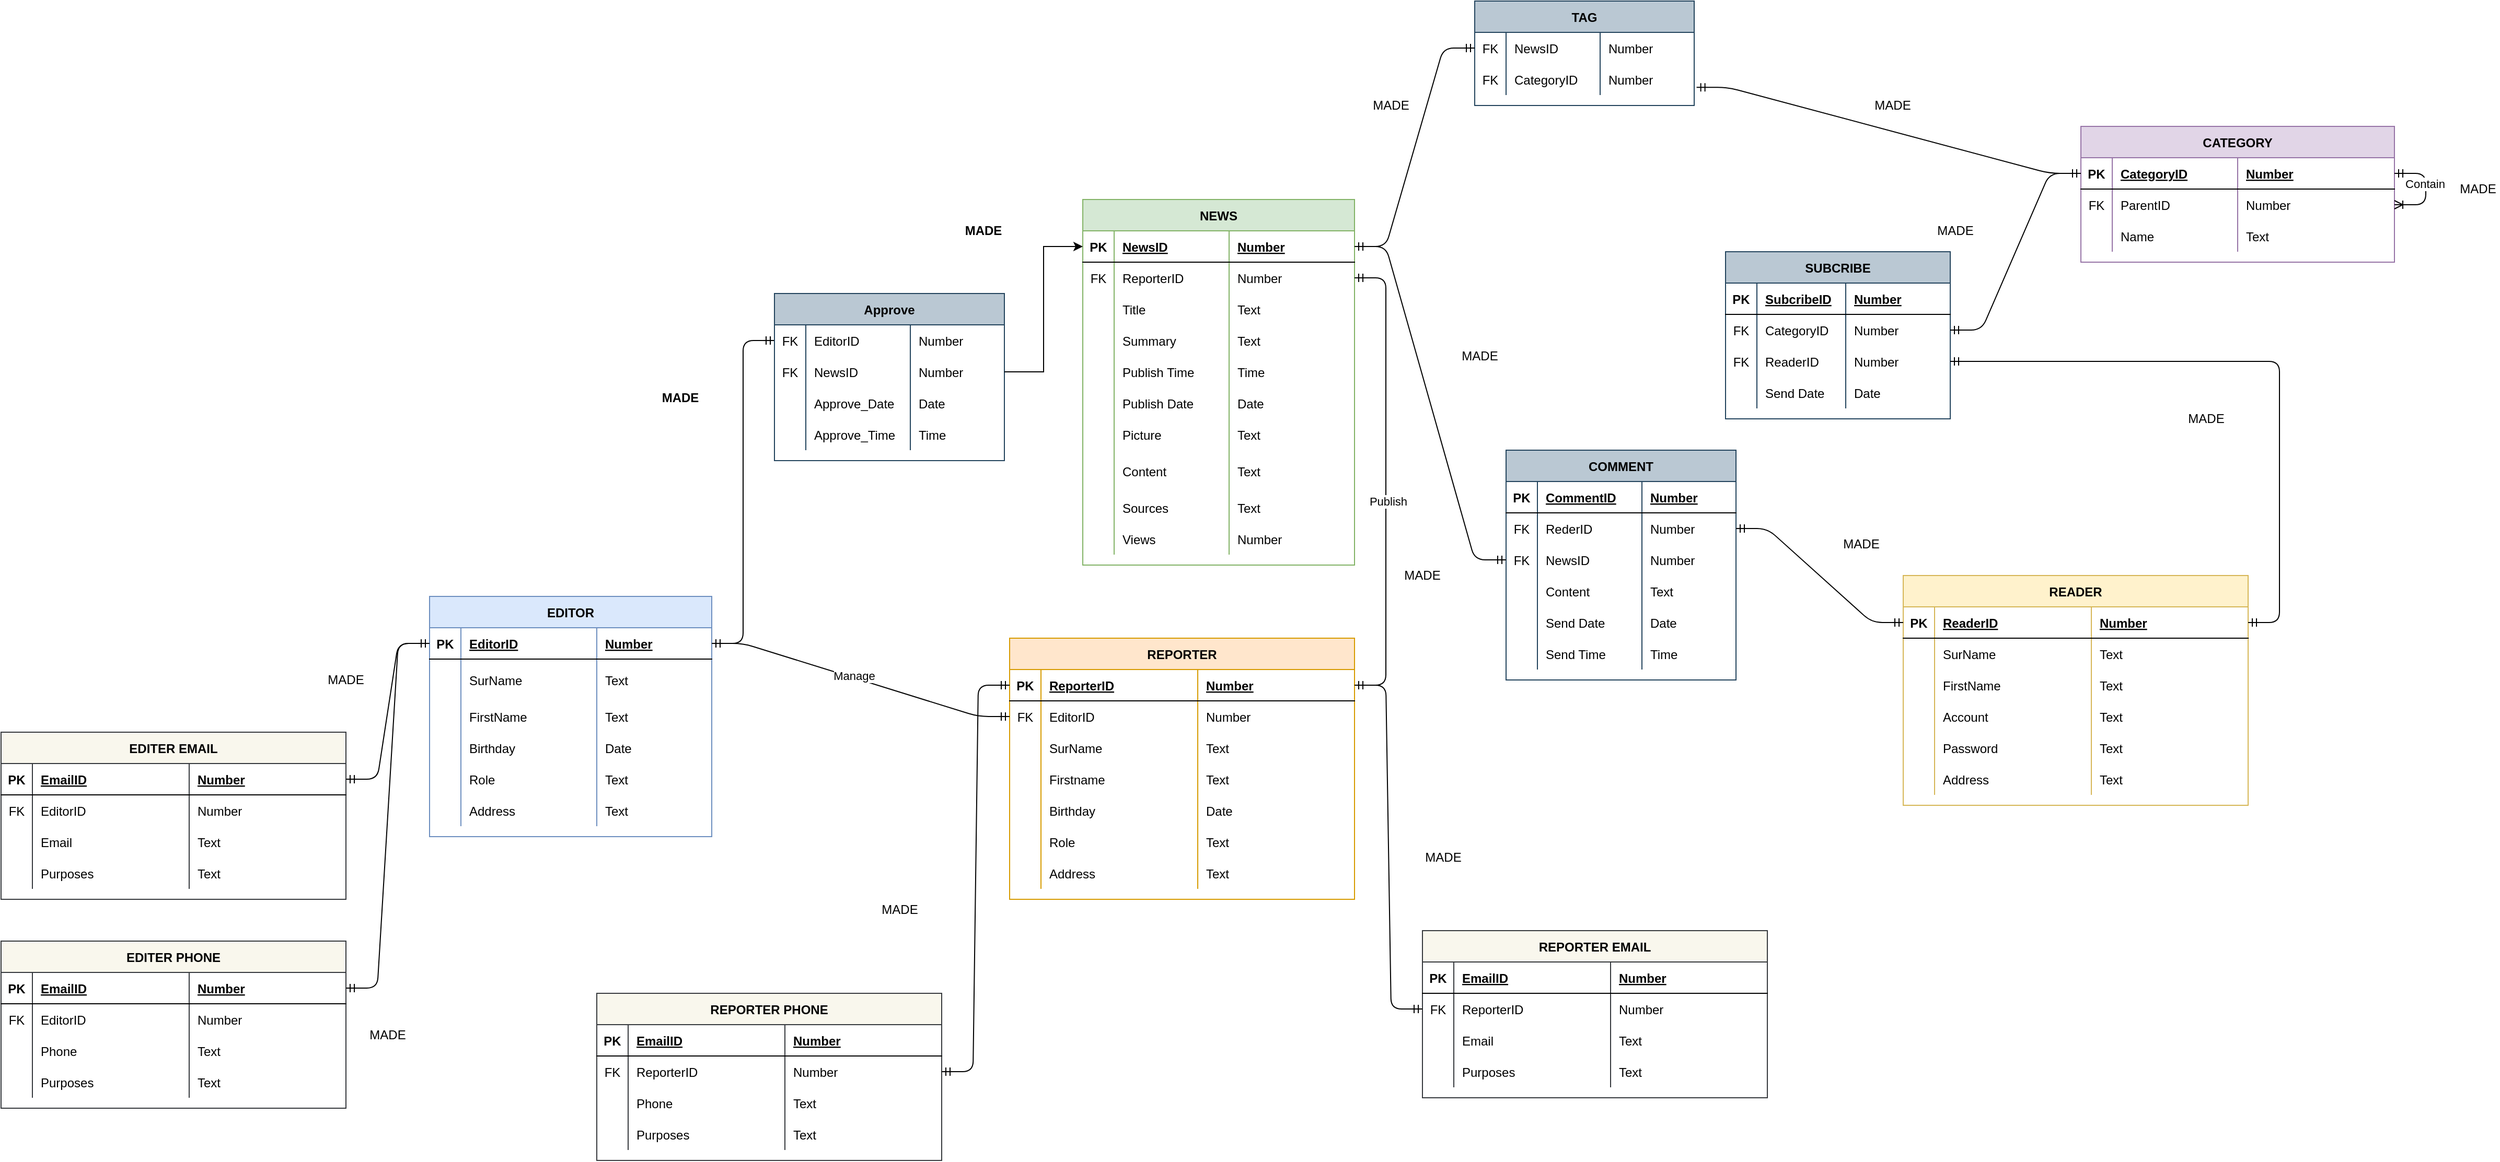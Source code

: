 <mxfile version="13.9.9" type="device" pages="2"><diagram id="rkiJcU5E51pbWCLBD8i3" name="Commited"><mxGraphModel dx="2121" dy="2199" grid="1" gridSize="10" guides="1" tooltips="1" connect="1" arrows="1" fold="1" page="1" pageScale="1" pageWidth="1169" pageHeight="1654" math="0" shadow="0"><root><mxCell id="PfEfrcHSKhcr1xNl7Oi7-0"/><mxCell id="PfEfrcHSKhcr1xNl7Oi7-1" parent="PfEfrcHSKhcr1xNl7Oi7-0"/><mxCell id="PfEfrcHSKhcr1xNl7Oi7-2" value="NEWS" style="shape=table;startSize=30;container=1;collapsible=1;childLayout=tableLayout;fixedRows=1;rowLines=0;fontStyle=1;align=center;resizeLast=1;fillColor=#d5e8d4;strokeColor=#82b366;" parent="PfEfrcHSKhcr1xNl7Oi7-1" vertex="1"><mxGeometry x="205" width="260" height="350" as="geometry"><mxRectangle x="150" y="-40" width="70" height="30" as="alternateBounds"/></mxGeometry></mxCell><mxCell id="PfEfrcHSKhcr1xNl7Oi7-3" value="" style="shape=partialRectangle;collapsible=0;dropTarget=0;pointerEvents=0;fillColor=none;points=[[0,0.5],[1,0.5]];portConstraint=eastwest;top=0;left=0;right=0;bottom=1;" parent="PfEfrcHSKhcr1xNl7Oi7-2" vertex="1"><mxGeometry y="30" width="260" height="30" as="geometry"/></mxCell><mxCell id="PfEfrcHSKhcr1xNl7Oi7-4" value="PK" style="shape=partialRectangle;overflow=hidden;connectable=0;fillColor=none;top=0;left=0;bottom=0;right=0;fontStyle=1;" parent="PfEfrcHSKhcr1xNl7Oi7-3" vertex="1"><mxGeometry width="30" height="30" as="geometry"/></mxCell><mxCell id="PfEfrcHSKhcr1xNl7Oi7-5" value="NewsID" style="shape=partialRectangle;overflow=hidden;connectable=0;fillColor=none;top=0;left=0;bottom=0;right=0;align=left;spacingLeft=6;fontStyle=5;" parent="PfEfrcHSKhcr1xNl7Oi7-3" vertex="1"><mxGeometry x="30" width="110" height="30" as="geometry"/></mxCell><mxCell id="PfEfrcHSKhcr1xNl7Oi7-6" value="Number" style="shape=partialRectangle;overflow=hidden;connectable=0;fillColor=none;top=0;left=0;bottom=0;right=0;align=left;spacingLeft=6;fontStyle=5;" parent="PfEfrcHSKhcr1xNl7Oi7-3" vertex="1"><mxGeometry x="140" width="120" height="30" as="geometry"/></mxCell><mxCell id="PfEfrcHSKhcr1xNl7Oi7-7" value="" style="shape=partialRectangle;collapsible=0;dropTarget=0;pointerEvents=0;fillColor=none;top=0;left=0;bottom=0;right=0;points=[[0,0.5],[1,0.5]];portConstraint=eastwest;" parent="PfEfrcHSKhcr1xNl7Oi7-2" vertex="1"><mxGeometry y="60" width="260" height="30" as="geometry"/></mxCell><mxCell id="PfEfrcHSKhcr1xNl7Oi7-8" value="FK" style="shape=partialRectangle;connectable=0;fillColor=none;top=0;left=0;bottom=0;right=0;fontStyle=0;overflow=hidden;" parent="PfEfrcHSKhcr1xNl7Oi7-7" vertex="1"><mxGeometry width="30" height="30" as="geometry"/></mxCell><mxCell id="PfEfrcHSKhcr1xNl7Oi7-9" value="ReporterID" style="shape=partialRectangle;connectable=0;fillColor=none;top=0;left=0;bottom=0;right=0;align=left;spacingLeft=6;fontStyle=0;overflow=hidden;" parent="PfEfrcHSKhcr1xNl7Oi7-7" vertex="1"><mxGeometry x="30" width="110" height="30" as="geometry"/></mxCell><mxCell id="PfEfrcHSKhcr1xNl7Oi7-10" value="Number" style="shape=partialRectangle;connectable=0;fillColor=none;top=0;left=0;bottom=0;right=0;align=left;spacingLeft=6;fontStyle=0;overflow=hidden;" parent="PfEfrcHSKhcr1xNl7Oi7-7" vertex="1"><mxGeometry x="140" width="120" height="30" as="geometry"/></mxCell><mxCell id="PfEfrcHSKhcr1xNl7Oi7-15" value="" style="shape=partialRectangle;collapsible=0;dropTarget=0;pointerEvents=0;fillColor=none;points=[[0,0.5],[1,0.5]];portConstraint=eastwest;top=0;left=0;right=0;bottom=0;" parent="PfEfrcHSKhcr1xNl7Oi7-2" vertex="1"><mxGeometry y="90" width="260" height="30" as="geometry"/></mxCell><mxCell id="PfEfrcHSKhcr1xNl7Oi7-16" value="" style="shape=partialRectangle;overflow=hidden;connectable=0;fillColor=none;top=0;left=0;bottom=0;right=0;" parent="PfEfrcHSKhcr1xNl7Oi7-15" vertex="1"><mxGeometry width="30" height="30" as="geometry"/></mxCell><mxCell id="PfEfrcHSKhcr1xNl7Oi7-17" value="Title" style="shape=partialRectangle;overflow=hidden;connectable=0;fillColor=none;top=0;left=0;bottom=0;right=0;align=left;spacingLeft=6;" parent="PfEfrcHSKhcr1xNl7Oi7-15" vertex="1"><mxGeometry x="30" width="110" height="30" as="geometry"/></mxCell><mxCell id="PfEfrcHSKhcr1xNl7Oi7-18" value="Text" style="shape=partialRectangle;overflow=hidden;connectable=0;fillColor=none;top=0;left=0;bottom=0;right=0;align=left;spacingLeft=6;" parent="PfEfrcHSKhcr1xNl7Oi7-15" vertex="1"><mxGeometry x="140" width="120" height="30" as="geometry"/></mxCell><mxCell id="PfEfrcHSKhcr1xNl7Oi7-19" value="" style="shape=partialRectangle;collapsible=0;dropTarget=0;pointerEvents=0;fillColor=none;points=[[0,0.5],[1,0.5]];portConstraint=eastwest;top=0;left=0;right=0;bottom=0;" parent="PfEfrcHSKhcr1xNl7Oi7-2" vertex="1"><mxGeometry y="120" width="260" height="30" as="geometry"/></mxCell><mxCell id="PfEfrcHSKhcr1xNl7Oi7-20" value="" style="shape=partialRectangle;overflow=hidden;connectable=0;fillColor=none;top=0;left=0;bottom=0;right=0;" parent="PfEfrcHSKhcr1xNl7Oi7-19" vertex="1"><mxGeometry width="30" height="30" as="geometry"/></mxCell><mxCell id="PfEfrcHSKhcr1xNl7Oi7-21" value="Summary" style="shape=partialRectangle;overflow=hidden;connectable=0;fillColor=none;top=0;left=0;bottom=0;right=0;align=left;spacingLeft=6;" parent="PfEfrcHSKhcr1xNl7Oi7-19" vertex="1"><mxGeometry x="30" width="110" height="30" as="geometry"/></mxCell><mxCell id="PfEfrcHSKhcr1xNl7Oi7-22" value="Text" style="shape=partialRectangle;overflow=hidden;connectable=0;fillColor=none;top=0;left=0;bottom=0;right=0;align=left;spacingLeft=6;" parent="PfEfrcHSKhcr1xNl7Oi7-19" vertex="1"><mxGeometry x="140" width="120" height="30" as="geometry"/></mxCell><mxCell id="PfEfrcHSKhcr1xNl7Oi7-23" value="" style="shape=partialRectangle;collapsible=0;dropTarget=0;pointerEvents=0;fillColor=none;top=0;left=0;bottom=0;right=0;points=[[0,0.5],[1,0.5]];portConstraint=eastwest;" parent="PfEfrcHSKhcr1xNl7Oi7-2" vertex="1"><mxGeometry y="150" width="260" height="30" as="geometry"/></mxCell><mxCell id="PfEfrcHSKhcr1xNl7Oi7-24" value="" style="shape=partialRectangle;connectable=0;fillColor=none;top=0;left=0;bottom=0;right=0;editable=1;overflow=hidden;" parent="PfEfrcHSKhcr1xNl7Oi7-23" vertex="1"><mxGeometry width="30" height="30" as="geometry"/></mxCell><mxCell id="PfEfrcHSKhcr1xNl7Oi7-25" value="Publish Time" style="shape=partialRectangle;connectable=0;fillColor=none;top=0;left=0;bottom=0;right=0;align=left;spacingLeft=6;overflow=hidden;" parent="PfEfrcHSKhcr1xNl7Oi7-23" vertex="1"><mxGeometry x="30" width="110" height="30" as="geometry"/></mxCell><mxCell id="PfEfrcHSKhcr1xNl7Oi7-26" value="Time" style="shape=partialRectangle;connectable=0;fillColor=none;top=0;left=0;bottom=0;right=0;align=left;spacingLeft=6;overflow=hidden;" parent="PfEfrcHSKhcr1xNl7Oi7-23" vertex="1"><mxGeometry x="140" width="120" height="30" as="geometry"/></mxCell><mxCell id="PfEfrcHSKhcr1xNl7Oi7-27" value="" style="shape=partialRectangle;collapsible=0;dropTarget=0;pointerEvents=0;fillColor=none;top=0;left=0;bottom=0;right=0;points=[[0,0.5],[1,0.5]];portConstraint=eastwest;" parent="PfEfrcHSKhcr1xNl7Oi7-2" vertex="1"><mxGeometry y="180" width="260" height="30" as="geometry"/></mxCell><mxCell id="PfEfrcHSKhcr1xNl7Oi7-28" value="" style="shape=partialRectangle;connectable=0;fillColor=none;top=0;left=0;bottom=0;right=0;editable=1;overflow=hidden;" parent="PfEfrcHSKhcr1xNl7Oi7-27" vertex="1"><mxGeometry width="30" height="30" as="geometry"/></mxCell><mxCell id="PfEfrcHSKhcr1xNl7Oi7-29" value="Publish Date" style="shape=partialRectangle;connectable=0;fillColor=none;top=0;left=0;bottom=0;right=0;align=left;spacingLeft=6;overflow=hidden;" parent="PfEfrcHSKhcr1xNl7Oi7-27" vertex="1"><mxGeometry x="30" width="110" height="30" as="geometry"/></mxCell><mxCell id="PfEfrcHSKhcr1xNl7Oi7-30" value="Date" style="shape=partialRectangle;connectable=0;fillColor=none;top=0;left=0;bottom=0;right=0;align=left;spacingLeft=6;overflow=hidden;" parent="PfEfrcHSKhcr1xNl7Oi7-27" vertex="1"><mxGeometry x="140" width="120" height="30" as="geometry"/></mxCell><mxCell id="PfEfrcHSKhcr1xNl7Oi7-31" value="" style="shape=partialRectangle;collapsible=0;dropTarget=0;pointerEvents=0;fillColor=none;top=0;left=0;bottom=0;right=0;points=[[0,0.5],[1,0.5]];portConstraint=eastwest;" parent="PfEfrcHSKhcr1xNl7Oi7-2" vertex="1"><mxGeometry y="210" width="260" height="30" as="geometry"/></mxCell><mxCell id="PfEfrcHSKhcr1xNl7Oi7-32" value="" style="shape=partialRectangle;connectable=0;fillColor=none;top=0;left=0;bottom=0;right=0;editable=1;overflow=hidden;" parent="PfEfrcHSKhcr1xNl7Oi7-31" vertex="1"><mxGeometry width="30" height="30" as="geometry"/></mxCell><mxCell id="PfEfrcHSKhcr1xNl7Oi7-33" value="Picture" style="shape=partialRectangle;connectable=0;fillColor=none;top=0;left=0;bottom=0;right=0;align=left;spacingLeft=6;overflow=hidden;" parent="PfEfrcHSKhcr1xNl7Oi7-31" vertex="1"><mxGeometry x="30" width="110" height="30" as="geometry"/></mxCell><mxCell id="PfEfrcHSKhcr1xNl7Oi7-34" value="Text" style="shape=partialRectangle;connectable=0;fillColor=none;top=0;left=0;bottom=0;right=0;align=left;spacingLeft=6;overflow=hidden;" parent="PfEfrcHSKhcr1xNl7Oi7-31" vertex="1"><mxGeometry x="140" width="120" height="30" as="geometry"/></mxCell><mxCell id="PfEfrcHSKhcr1xNl7Oi7-35" value="" style="shape=partialRectangle;collapsible=0;dropTarget=0;pointerEvents=0;fillColor=none;top=0;left=0;bottom=0;right=0;points=[[0,0.5],[1,0.5]];portConstraint=eastwest;" parent="PfEfrcHSKhcr1xNl7Oi7-2" vertex="1"><mxGeometry y="240" width="260" height="40" as="geometry"/></mxCell><mxCell id="PfEfrcHSKhcr1xNl7Oi7-36" value="" style="shape=partialRectangle;connectable=0;fillColor=none;top=0;left=0;bottom=0;right=0;editable=1;overflow=hidden;" parent="PfEfrcHSKhcr1xNl7Oi7-35" vertex="1"><mxGeometry width="30" height="40" as="geometry"/></mxCell><mxCell id="PfEfrcHSKhcr1xNl7Oi7-37" value="Content" style="shape=partialRectangle;connectable=0;fillColor=none;top=0;left=0;bottom=0;right=0;align=left;spacingLeft=6;overflow=hidden;" parent="PfEfrcHSKhcr1xNl7Oi7-35" vertex="1"><mxGeometry x="30" width="110" height="40" as="geometry"/></mxCell><mxCell id="PfEfrcHSKhcr1xNl7Oi7-38" value="Text" style="shape=partialRectangle;connectable=0;fillColor=none;top=0;left=0;bottom=0;right=0;align=left;spacingLeft=6;overflow=hidden;" parent="PfEfrcHSKhcr1xNl7Oi7-35" vertex="1"><mxGeometry x="140" width="120" height="40" as="geometry"/></mxCell><mxCell id="PfEfrcHSKhcr1xNl7Oi7-39" value="" style="shape=partialRectangle;collapsible=0;dropTarget=0;pointerEvents=0;fillColor=none;top=0;left=0;bottom=0;right=0;points=[[0,0.5],[1,0.5]];portConstraint=eastwest;" parent="PfEfrcHSKhcr1xNl7Oi7-2" vertex="1"><mxGeometry y="280" width="260" height="30" as="geometry"/></mxCell><mxCell id="PfEfrcHSKhcr1xNl7Oi7-40" value="" style="shape=partialRectangle;connectable=0;fillColor=none;top=0;left=0;bottom=0;right=0;editable=1;overflow=hidden;" parent="PfEfrcHSKhcr1xNl7Oi7-39" vertex="1"><mxGeometry width="30" height="30" as="geometry"/></mxCell><mxCell id="PfEfrcHSKhcr1xNl7Oi7-41" value="Sources" style="shape=partialRectangle;connectable=0;fillColor=none;top=0;left=0;bottom=0;right=0;align=left;spacingLeft=6;overflow=hidden;" parent="PfEfrcHSKhcr1xNl7Oi7-39" vertex="1"><mxGeometry x="30" width="110" height="30" as="geometry"/></mxCell><mxCell id="PfEfrcHSKhcr1xNl7Oi7-42" value="Text" style="shape=partialRectangle;connectable=0;fillColor=none;top=0;left=0;bottom=0;right=0;align=left;spacingLeft=6;overflow=hidden;" parent="PfEfrcHSKhcr1xNl7Oi7-39" vertex="1"><mxGeometry x="140" width="120" height="30" as="geometry"/></mxCell><mxCell id="PfEfrcHSKhcr1xNl7Oi7-43" value="" style="shape=partialRectangle;collapsible=0;dropTarget=0;pointerEvents=0;fillColor=none;top=0;left=0;bottom=0;right=0;points=[[0,0.5],[1,0.5]];portConstraint=eastwest;" parent="PfEfrcHSKhcr1xNl7Oi7-2" vertex="1"><mxGeometry y="310" width="260" height="30" as="geometry"/></mxCell><mxCell id="PfEfrcHSKhcr1xNl7Oi7-44" value="" style="shape=partialRectangle;connectable=0;fillColor=none;top=0;left=0;bottom=0;right=0;editable=1;overflow=hidden;" parent="PfEfrcHSKhcr1xNl7Oi7-43" vertex="1"><mxGeometry width="30" height="30" as="geometry"/></mxCell><mxCell id="PfEfrcHSKhcr1xNl7Oi7-45" value="Views" style="shape=partialRectangle;connectable=0;fillColor=none;top=0;left=0;bottom=0;right=0;align=left;spacingLeft=6;overflow=hidden;" parent="PfEfrcHSKhcr1xNl7Oi7-43" vertex="1"><mxGeometry x="30" width="110" height="30" as="geometry"/></mxCell><mxCell id="PfEfrcHSKhcr1xNl7Oi7-46" value="Number" style="shape=partialRectangle;connectable=0;fillColor=none;top=0;left=0;bottom=0;right=0;align=left;spacingLeft=6;overflow=hidden;" parent="PfEfrcHSKhcr1xNl7Oi7-43" vertex="1"><mxGeometry x="140" width="120" height="30" as="geometry"/></mxCell><mxCell id="PfEfrcHSKhcr1xNl7Oi7-47" value="CATEGORY" style="shape=table;startSize=30;container=1;collapsible=1;childLayout=tableLayout;fixedRows=1;rowLines=0;fontStyle=1;align=center;resizeLast=1;fillColor=#e1d5e7;strokeColor=#9673a6;" parent="PfEfrcHSKhcr1xNl7Oi7-1" vertex="1"><mxGeometry x="1160" y="-70" width="300" height="130" as="geometry"/></mxCell><mxCell id="PfEfrcHSKhcr1xNl7Oi7-48" value="" style="shape=partialRectangle;collapsible=0;dropTarget=0;pointerEvents=0;fillColor=none;points=[[0,0.5],[1,0.5]];portConstraint=eastwest;top=0;left=0;right=0;bottom=1;" parent="PfEfrcHSKhcr1xNl7Oi7-47" vertex="1"><mxGeometry y="30" width="300" height="30" as="geometry"/></mxCell><mxCell id="PfEfrcHSKhcr1xNl7Oi7-49" value="PK" style="shape=partialRectangle;overflow=hidden;connectable=0;fillColor=none;top=0;left=0;bottom=0;right=0;fontStyle=1;" parent="PfEfrcHSKhcr1xNl7Oi7-48" vertex="1"><mxGeometry width="30" height="30" as="geometry"/></mxCell><mxCell id="PfEfrcHSKhcr1xNl7Oi7-50" value="CategoryID" style="shape=partialRectangle;overflow=hidden;connectable=0;fillColor=none;top=0;left=0;bottom=0;right=0;align=left;spacingLeft=6;fontStyle=5;" parent="PfEfrcHSKhcr1xNl7Oi7-48" vertex="1"><mxGeometry x="30" width="120" height="30" as="geometry"/></mxCell><mxCell id="PfEfrcHSKhcr1xNl7Oi7-51" value="Number" style="shape=partialRectangle;overflow=hidden;connectable=0;fillColor=none;top=0;left=0;bottom=0;right=0;align=left;spacingLeft=6;fontStyle=5;" parent="PfEfrcHSKhcr1xNl7Oi7-48" vertex="1"><mxGeometry x="150" width="150" height="30" as="geometry"/></mxCell><mxCell id="PfEfrcHSKhcr1xNl7Oi7-52" value="" style="shape=partialRectangle;collapsible=0;dropTarget=0;pointerEvents=0;fillColor=none;top=0;left=0;bottom=0;right=0;points=[[0,0.5],[1,0.5]];portConstraint=eastwest;" parent="PfEfrcHSKhcr1xNl7Oi7-47" vertex="1"><mxGeometry y="60" width="300" height="30" as="geometry"/></mxCell><mxCell id="PfEfrcHSKhcr1xNl7Oi7-53" value="FK" style="shape=partialRectangle;connectable=0;fillColor=none;top=0;left=0;bottom=0;right=0;fontStyle=0;overflow=hidden;" parent="PfEfrcHSKhcr1xNl7Oi7-52" vertex="1"><mxGeometry width="30" height="30" as="geometry"/></mxCell><mxCell id="PfEfrcHSKhcr1xNl7Oi7-54" value="ParentID" style="shape=partialRectangle;connectable=0;fillColor=none;top=0;left=0;bottom=0;right=0;align=left;spacingLeft=6;fontStyle=0;overflow=hidden;" parent="PfEfrcHSKhcr1xNl7Oi7-52" vertex="1"><mxGeometry x="30" width="120" height="30" as="geometry"/></mxCell><mxCell id="PfEfrcHSKhcr1xNl7Oi7-55" value="Number" style="shape=partialRectangle;connectable=0;fillColor=none;top=0;left=0;bottom=0;right=0;align=left;spacingLeft=6;fontStyle=0;overflow=hidden;" parent="PfEfrcHSKhcr1xNl7Oi7-52" vertex="1"><mxGeometry x="150" width="150" height="30" as="geometry"/></mxCell><mxCell id="PfEfrcHSKhcr1xNl7Oi7-56" value="" style="shape=partialRectangle;collapsible=0;dropTarget=0;pointerEvents=0;fillColor=none;points=[[0,0.5],[1,0.5]];portConstraint=eastwest;top=0;left=0;right=0;bottom=0;" parent="PfEfrcHSKhcr1xNl7Oi7-47" vertex="1"><mxGeometry y="90" width="300" height="30" as="geometry"/></mxCell><mxCell id="PfEfrcHSKhcr1xNl7Oi7-57" value="" style="shape=partialRectangle;overflow=hidden;connectable=0;fillColor=none;top=0;left=0;bottom=0;right=0;" parent="PfEfrcHSKhcr1xNl7Oi7-56" vertex="1"><mxGeometry width="30" height="30" as="geometry"/></mxCell><mxCell id="PfEfrcHSKhcr1xNl7Oi7-58" value="Name" style="shape=partialRectangle;overflow=hidden;connectable=0;fillColor=none;top=0;left=0;bottom=0;right=0;align=left;spacingLeft=6;" parent="PfEfrcHSKhcr1xNl7Oi7-56" vertex="1"><mxGeometry x="30" width="120" height="30" as="geometry"/></mxCell><mxCell id="PfEfrcHSKhcr1xNl7Oi7-59" value="Text" style="shape=partialRectangle;overflow=hidden;connectable=0;fillColor=none;top=0;left=0;bottom=0;right=0;align=left;spacingLeft=6;" parent="PfEfrcHSKhcr1xNl7Oi7-56" vertex="1"><mxGeometry x="150" width="150" height="30" as="geometry"/></mxCell><mxCell id="PfEfrcHSKhcr1xNl7Oi7-60" value="" style="edgeStyle=entityRelationEdgeStyle;fontSize=12;html=1;endArrow=ERoneToMany;startArrow=ERmandOne;exitX=1;exitY=0.5;exitDx=0;exitDy=0;entryX=1;entryY=0.5;entryDx=0;entryDy=0;" parent="PfEfrcHSKhcr1xNl7Oi7-47" source="PfEfrcHSKhcr1xNl7Oi7-48" target="PfEfrcHSKhcr1xNl7Oi7-52" edge="1"><mxGeometry width="100" height="100" relative="1" as="geometry"><mxPoint x="-30" y="220" as="sourcePoint"/><mxPoint x="350" y="20" as="targetPoint"/></mxGeometry></mxCell><mxCell id="PfEfrcHSKhcr1xNl7Oi7-61" value="Contain" style="edgeLabel;html=1;align=center;verticalAlign=middle;resizable=0;points=[];" parent="PfEfrcHSKhcr1xNl7Oi7-60" vertex="1" connectable="0"><mxGeometry x="-0.107" y="-1" relative="1" as="geometry"><mxPoint as="offset"/></mxGeometry></mxCell><mxCell id="PfEfrcHSKhcr1xNl7Oi7-62" value="EDITOR" style="shape=table;startSize=30;container=1;collapsible=1;childLayout=tableLayout;fixedRows=1;rowLines=0;fontStyle=1;align=center;resizeLast=1;fillColor=#dae8fc;strokeColor=#6c8ebf;" parent="PfEfrcHSKhcr1xNl7Oi7-1" vertex="1"><mxGeometry x="-420" y="380" width="270.0" height="230" as="geometry"/></mxCell><mxCell id="PfEfrcHSKhcr1xNl7Oi7-63" value="" style="shape=partialRectangle;collapsible=0;dropTarget=0;pointerEvents=0;fillColor=none;points=[[0,0.5],[1,0.5]];portConstraint=eastwest;top=0;left=0;right=0;bottom=1;" parent="PfEfrcHSKhcr1xNl7Oi7-62" vertex="1"><mxGeometry y="30" width="270.0" height="30" as="geometry"/></mxCell><mxCell id="PfEfrcHSKhcr1xNl7Oi7-64" value="PK" style="shape=partialRectangle;overflow=hidden;connectable=0;fillColor=none;top=0;left=0;bottom=0;right=0;fontStyle=1;" parent="PfEfrcHSKhcr1xNl7Oi7-63" vertex="1"><mxGeometry width="30" height="30" as="geometry"/></mxCell><mxCell id="PfEfrcHSKhcr1xNl7Oi7-65" value="EditorID" style="shape=partialRectangle;overflow=hidden;connectable=0;fillColor=none;top=0;left=0;bottom=0;right=0;align=left;spacingLeft=6;fontStyle=5;" parent="PfEfrcHSKhcr1xNl7Oi7-63" vertex="1"><mxGeometry x="30" width="130.0" height="30" as="geometry"/></mxCell><mxCell id="PfEfrcHSKhcr1xNl7Oi7-66" value="Number" style="shape=partialRectangle;overflow=hidden;connectable=0;fillColor=none;top=0;left=0;bottom=0;right=0;align=left;spacingLeft=6;fontStyle=5;" parent="PfEfrcHSKhcr1xNl7Oi7-63" vertex="1"><mxGeometry x="160.0" width="110.0" height="30" as="geometry"/></mxCell><mxCell id="PfEfrcHSKhcr1xNl7Oi7-67" value="" style="shape=partialRectangle;collapsible=0;dropTarget=0;pointerEvents=0;fillColor=none;points=[[0,0.5],[1,0.5]];portConstraint=eastwest;top=0;left=0;right=0;bottom=0;" parent="PfEfrcHSKhcr1xNl7Oi7-62" vertex="1"><mxGeometry y="60" width="270.0" height="40" as="geometry"/></mxCell><mxCell id="PfEfrcHSKhcr1xNl7Oi7-68" value="" style="shape=partialRectangle;overflow=hidden;connectable=0;fillColor=none;top=0;left=0;bottom=0;right=0;" parent="PfEfrcHSKhcr1xNl7Oi7-67" vertex="1"><mxGeometry width="30" height="40" as="geometry"/></mxCell><mxCell id="PfEfrcHSKhcr1xNl7Oi7-69" value="SurName" style="shape=partialRectangle;overflow=hidden;connectable=0;fillColor=none;top=0;left=0;bottom=0;right=0;align=left;spacingLeft=6;" parent="PfEfrcHSKhcr1xNl7Oi7-67" vertex="1"><mxGeometry x="30" width="130.0" height="40" as="geometry"/></mxCell><mxCell id="PfEfrcHSKhcr1xNl7Oi7-70" value="Text" style="shape=partialRectangle;overflow=hidden;connectable=0;fillColor=none;top=0;left=0;bottom=0;right=0;align=left;spacingLeft=6;" parent="PfEfrcHSKhcr1xNl7Oi7-67" vertex="1"><mxGeometry x="160.0" width="110.0" height="40" as="geometry"/></mxCell><mxCell id="PfEfrcHSKhcr1xNl7Oi7-71" value="" style="shape=partialRectangle;collapsible=0;dropTarget=0;pointerEvents=0;fillColor=none;top=0;left=0;bottom=0;right=0;points=[[0,0.5],[1,0.5]];portConstraint=eastwest;" parent="PfEfrcHSKhcr1xNl7Oi7-62" vertex="1"><mxGeometry y="100" width="270.0" height="30" as="geometry"/></mxCell><mxCell id="PfEfrcHSKhcr1xNl7Oi7-72" value="" style="shape=partialRectangle;connectable=0;fillColor=none;top=0;left=0;bottom=0;right=0;editable=1;overflow=hidden;" parent="PfEfrcHSKhcr1xNl7Oi7-71" vertex="1"><mxGeometry width="30" height="30" as="geometry"/></mxCell><mxCell id="PfEfrcHSKhcr1xNl7Oi7-73" value="FirstName" style="shape=partialRectangle;connectable=0;fillColor=none;top=0;left=0;bottom=0;right=0;align=left;spacingLeft=6;overflow=hidden;" parent="PfEfrcHSKhcr1xNl7Oi7-71" vertex="1"><mxGeometry x="30" width="130.0" height="30" as="geometry"/></mxCell><mxCell id="PfEfrcHSKhcr1xNl7Oi7-74" value="Text" style="shape=partialRectangle;connectable=0;fillColor=none;top=0;left=0;bottom=0;right=0;align=left;spacingLeft=6;overflow=hidden;" parent="PfEfrcHSKhcr1xNl7Oi7-71" vertex="1"><mxGeometry x="160.0" width="110.0" height="30" as="geometry"/></mxCell><mxCell id="UUX2Nsf2LuMFUxoJvku--37" style="shape=partialRectangle;collapsible=0;dropTarget=0;pointerEvents=0;fillColor=none;top=0;left=0;bottom=0;right=0;points=[[0,0.5],[1,0.5]];portConstraint=eastwest;" parent="PfEfrcHSKhcr1xNl7Oi7-62" vertex="1"><mxGeometry y="130" width="270.0" height="30" as="geometry"/></mxCell><mxCell id="UUX2Nsf2LuMFUxoJvku--38" style="shape=partialRectangle;connectable=0;fillColor=none;top=0;left=0;bottom=0;right=0;editable=1;overflow=hidden;" parent="UUX2Nsf2LuMFUxoJvku--37" vertex="1"><mxGeometry width="30" height="30" as="geometry"/></mxCell><mxCell id="UUX2Nsf2LuMFUxoJvku--39" value="Birthday" style="shape=partialRectangle;connectable=0;fillColor=none;top=0;left=0;bottom=0;right=0;align=left;spacingLeft=6;overflow=hidden;" parent="UUX2Nsf2LuMFUxoJvku--37" vertex="1"><mxGeometry x="30" width="130.0" height="30" as="geometry"/></mxCell><mxCell id="UUX2Nsf2LuMFUxoJvku--40" value="Date" style="shape=partialRectangle;connectable=0;fillColor=none;top=0;left=0;bottom=0;right=0;align=left;spacingLeft=6;overflow=hidden;" parent="UUX2Nsf2LuMFUxoJvku--37" vertex="1"><mxGeometry x="160.0" width="110.0" height="30" as="geometry"/></mxCell><mxCell id="UUX2Nsf2LuMFUxoJvku--33" style="shape=partialRectangle;collapsible=0;dropTarget=0;pointerEvents=0;fillColor=none;top=0;left=0;bottom=0;right=0;points=[[0,0.5],[1,0.5]];portConstraint=eastwest;" parent="PfEfrcHSKhcr1xNl7Oi7-62" vertex="1"><mxGeometry y="160" width="270.0" height="30" as="geometry"/></mxCell><mxCell id="UUX2Nsf2LuMFUxoJvku--34" style="shape=partialRectangle;connectable=0;fillColor=none;top=0;left=0;bottom=0;right=0;editable=1;overflow=hidden;" parent="UUX2Nsf2LuMFUxoJvku--33" vertex="1"><mxGeometry width="30" height="30" as="geometry"/></mxCell><mxCell id="UUX2Nsf2LuMFUxoJvku--35" value="Role" style="shape=partialRectangle;connectable=0;fillColor=none;top=0;left=0;bottom=0;right=0;align=left;spacingLeft=6;overflow=hidden;" parent="UUX2Nsf2LuMFUxoJvku--33" vertex="1"><mxGeometry x="30" width="130.0" height="30" as="geometry"/></mxCell><mxCell id="UUX2Nsf2LuMFUxoJvku--36" value="Text" style="shape=partialRectangle;connectable=0;fillColor=none;top=0;left=0;bottom=0;right=0;align=left;spacingLeft=6;overflow=hidden;" parent="UUX2Nsf2LuMFUxoJvku--33" vertex="1"><mxGeometry x="160.0" width="110.0" height="30" as="geometry"/></mxCell><mxCell id="UUX2Nsf2LuMFUxoJvku--29" style="shape=partialRectangle;collapsible=0;dropTarget=0;pointerEvents=0;fillColor=none;top=0;left=0;bottom=0;right=0;points=[[0,0.5],[1,0.5]];portConstraint=eastwest;" parent="PfEfrcHSKhcr1xNl7Oi7-62" vertex="1"><mxGeometry y="190" width="270.0" height="30" as="geometry"/></mxCell><mxCell id="UUX2Nsf2LuMFUxoJvku--30" style="shape=partialRectangle;connectable=0;fillColor=none;top=0;left=0;bottom=0;right=0;editable=1;overflow=hidden;" parent="UUX2Nsf2LuMFUxoJvku--29" vertex="1"><mxGeometry width="30" height="30" as="geometry"/></mxCell><mxCell id="UUX2Nsf2LuMFUxoJvku--31" value="Address" style="shape=partialRectangle;connectable=0;fillColor=none;top=0;left=0;bottom=0;right=0;align=left;spacingLeft=6;overflow=hidden;" parent="UUX2Nsf2LuMFUxoJvku--29" vertex="1"><mxGeometry x="30" width="130.0" height="30" as="geometry"/></mxCell><mxCell id="UUX2Nsf2LuMFUxoJvku--32" value="Text" style="shape=partialRectangle;connectable=0;fillColor=none;top=0;left=0;bottom=0;right=0;align=left;spacingLeft=6;overflow=hidden;" parent="UUX2Nsf2LuMFUxoJvku--29" vertex="1"><mxGeometry x="160.0" width="110.0" height="30" as="geometry"/></mxCell><mxCell id="PfEfrcHSKhcr1xNl7Oi7-75" value="REPORTER" style="shape=table;startSize=30;container=1;collapsible=1;childLayout=tableLayout;fixedRows=1;rowLines=0;fontStyle=1;align=center;resizeLast=1;fillColor=#ffe6cc;strokeColor=#d79b00;" parent="PfEfrcHSKhcr1xNl7Oi7-1" vertex="1"><mxGeometry x="135" y="420" width="330" height="250" as="geometry"/></mxCell><mxCell id="PfEfrcHSKhcr1xNl7Oi7-76" value="" style="shape=partialRectangle;collapsible=0;dropTarget=0;pointerEvents=0;fillColor=none;top=0;left=0;bottom=1;right=0;points=[[0,0.5],[1,0.5]];portConstraint=eastwest;" parent="PfEfrcHSKhcr1xNl7Oi7-75" vertex="1"><mxGeometry y="30" width="330" height="30" as="geometry"/></mxCell><mxCell id="PfEfrcHSKhcr1xNl7Oi7-77" value="PK" style="shape=partialRectangle;connectable=0;fillColor=none;top=0;left=0;bottom=0;right=0;fontStyle=1;overflow=hidden;" parent="PfEfrcHSKhcr1xNl7Oi7-76" vertex="1"><mxGeometry width="30" height="30" as="geometry"/></mxCell><mxCell id="PfEfrcHSKhcr1xNl7Oi7-78" value="ReporterID" style="shape=partialRectangle;connectable=0;fillColor=none;top=0;left=0;bottom=0;right=0;align=left;spacingLeft=6;fontStyle=5;overflow=hidden;" parent="PfEfrcHSKhcr1xNl7Oi7-76" vertex="1"><mxGeometry x="30" width="150" height="30" as="geometry"/></mxCell><mxCell id="PfEfrcHSKhcr1xNl7Oi7-79" value="Number" style="shape=partialRectangle;connectable=0;fillColor=none;top=0;left=0;bottom=0;right=0;align=left;spacingLeft=6;fontStyle=5;overflow=hidden;" parent="PfEfrcHSKhcr1xNl7Oi7-76" vertex="1"><mxGeometry x="180" width="150" height="30" as="geometry"/></mxCell><mxCell id="PfEfrcHSKhcr1xNl7Oi7-80" value="" style="shape=partialRectangle;collapsible=0;dropTarget=0;pointerEvents=0;fillColor=none;top=0;left=0;bottom=0;right=0;points=[[0,0.5],[1,0.5]];portConstraint=eastwest;" parent="PfEfrcHSKhcr1xNl7Oi7-75" vertex="1"><mxGeometry y="60" width="330" height="30" as="geometry"/></mxCell><mxCell id="PfEfrcHSKhcr1xNl7Oi7-81" value="FK" style="shape=partialRectangle;connectable=0;fillColor=none;top=0;left=0;bottom=0;right=0;fontStyle=0;overflow=hidden;" parent="PfEfrcHSKhcr1xNl7Oi7-80" vertex="1"><mxGeometry width="30" height="30" as="geometry"/></mxCell><mxCell id="PfEfrcHSKhcr1xNl7Oi7-82" value="EditorID" style="shape=partialRectangle;connectable=0;fillColor=none;top=0;left=0;bottom=0;right=0;align=left;spacingLeft=6;fontStyle=0;overflow=hidden;" parent="PfEfrcHSKhcr1xNl7Oi7-80" vertex="1"><mxGeometry x="30" width="150" height="30" as="geometry"/></mxCell><mxCell id="PfEfrcHSKhcr1xNl7Oi7-83" value="Number" style="shape=partialRectangle;connectable=0;fillColor=none;top=0;left=0;bottom=0;right=0;align=left;spacingLeft=6;fontStyle=0;overflow=hidden;" parent="PfEfrcHSKhcr1xNl7Oi7-80" vertex="1"><mxGeometry x="180" width="150" height="30" as="geometry"/></mxCell><mxCell id="PfEfrcHSKhcr1xNl7Oi7-84" value="" style="shape=partialRectangle;collapsible=0;dropTarget=0;pointerEvents=0;fillColor=none;top=0;left=0;bottom=0;right=0;points=[[0,0.5],[1,0.5]];portConstraint=eastwest;" parent="PfEfrcHSKhcr1xNl7Oi7-75" vertex="1"><mxGeometry y="90" width="330" height="30" as="geometry"/></mxCell><mxCell id="PfEfrcHSKhcr1xNl7Oi7-85" value="" style="shape=partialRectangle;connectable=0;fillColor=none;top=0;left=0;bottom=0;right=0;editable=1;overflow=hidden;" parent="PfEfrcHSKhcr1xNl7Oi7-84" vertex="1"><mxGeometry width="30" height="30" as="geometry"/></mxCell><mxCell id="PfEfrcHSKhcr1xNl7Oi7-86" value="SurName" style="shape=partialRectangle;connectable=0;fillColor=none;top=0;left=0;bottom=0;right=0;align=left;spacingLeft=6;overflow=hidden;" parent="PfEfrcHSKhcr1xNl7Oi7-84" vertex="1"><mxGeometry x="30" width="150" height="30" as="geometry"/></mxCell><mxCell id="PfEfrcHSKhcr1xNl7Oi7-87" value="Text" style="shape=partialRectangle;connectable=0;fillColor=none;top=0;left=0;bottom=0;right=0;align=left;spacingLeft=6;overflow=hidden;" parent="PfEfrcHSKhcr1xNl7Oi7-84" vertex="1"><mxGeometry x="180" width="150" height="30" as="geometry"/></mxCell><mxCell id="PfEfrcHSKhcr1xNl7Oi7-88" value="" style="shape=partialRectangle;collapsible=0;dropTarget=0;pointerEvents=0;fillColor=none;top=0;left=0;bottom=0;right=0;points=[[0,0.5],[1,0.5]];portConstraint=eastwest;" parent="PfEfrcHSKhcr1xNl7Oi7-75" vertex="1"><mxGeometry y="120" width="330" height="30" as="geometry"/></mxCell><mxCell id="PfEfrcHSKhcr1xNl7Oi7-89" value="" style="shape=partialRectangle;connectable=0;fillColor=none;top=0;left=0;bottom=0;right=0;editable=1;overflow=hidden;" parent="PfEfrcHSKhcr1xNl7Oi7-88" vertex="1"><mxGeometry width="30" height="30" as="geometry"/></mxCell><mxCell id="PfEfrcHSKhcr1xNl7Oi7-90" value="Firstname" style="shape=partialRectangle;connectable=0;fillColor=none;top=0;left=0;bottom=0;right=0;align=left;spacingLeft=6;overflow=hidden;" parent="PfEfrcHSKhcr1xNl7Oi7-88" vertex="1"><mxGeometry x="30" width="150" height="30" as="geometry"/></mxCell><mxCell id="PfEfrcHSKhcr1xNl7Oi7-91" value="Text" style="shape=partialRectangle;connectable=0;fillColor=none;top=0;left=0;bottom=0;right=0;align=left;spacingLeft=6;overflow=hidden;" parent="PfEfrcHSKhcr1xNl7Oi7-88" vertex="1"><mxGeometry x="180" width="150" height="30" as="geometry"/></mxCell><mxCell id="UUX2Nsf2LuMFUxoJvku--0" value="" style="shape=partialRectangle;collapsible=0;dropTarget=0;pointerEvents=0;fillColor=none;top=0;left=0;bottom=0;right=0;points=[[0,0.5],[1,0.5]];portConstraint=eastwest;" parent="PfEfrcHSKhcr1xNl7Oi7-75" vertex="1"><mxGeometry y="150" width="330" height="30" as="geometry"/></mxCell><mxCell id="UUX2Nsf2LuMFUxoJvku--1" value="" style="shape=partialRectangle;connectable=0;fillColor=none;top=0;left=0;bottom=0;right=0;editable=1;overflow=hidden;" parent="UUX2Nsf2LuMFUxoJvku--0" vertex="1"><mxGeometry width="30" height="30" as="geometry"/></mxCell><mxCell id="UUX2Nsf2LuMFUxoJvku--2" value="Birthday" style="shape=partialRectangle;connectable=0;fillColor=none;top=0;left=0;bottom=0;right=0;align=left;spacingLeft=6;overflow=hidden;" parent="UUX2Nsf2LuMFUxoJvku--0" vertex="1"><mxGeometry x="30" width="150" height="30" as="geometry"/></mxCell><mxCell id="UUX2Nsf2LuMFUxoJvku--3" value="Date" style="shape=partialRectangle;connectable=0;fillColor=none;top=0;left=0;bottom=0;right=0;align=left;spacingLeft=6;overflow=hidden;" parent="UUX2Nsf2LuMFUxoJvku--0" vertex="1"><mxGeometry x="180" width="150" height="30" as="geometry"/></mxCell><mxCell id="UUX2Nsf2LuMFUxoJvku--4" value="" style="shape=partialRectangle;collapsible=0;dropTarget=0;pointerEvents=0;fillColor=none;top=0;left=0;bottom=0;right=0;points=[[0,0.5],[1,0.5]];portConstraint=eastwest;" parent="PfEfrcHSKhcr1xNl7Oi7-75" vertex="1"><mxGeometry y="180" width="330" height="30" as="geometry"/></mxCell><mxCell id="UUX2Nsf2LuMFUxoJvku--5" value="" style="shape=partialRectangle;connectable=0;fillColor=none;top=0;left=0;bottom=0;right=0;editable=1;overflow=hidden;" parent="UUX2Nsf2LuMFUxoJvku--4" vertex="1"><mxGeometry width="30" height="30" as="geometry"/></mxCell><mxCell id="UUX2Nsf2LuMFUxoJvku--6" value="Role" style="shape=partialRectangle;connectable=0;fillColor=none;top=0;left=0;bottom=0;right=0;align=left;spacingLeft=6;overflow=hidden;" parent="UUX2Nsf2LuMFUxoJvku--4" vertex="1"><mxGeometry x="30" width="150" height="30" as="geometry"/></mxCell><mxCell id="UUX2Nsf2LuMFUxoJvku--7" value="Text" style="shape=partialRectangle;connectable=0;fillColor=none;top=0;left=0;bottom=0;right=0;align=left;spacingLeft=6;overflow=hidden;" parent="UUX2Nsf2LuMFUxoJvku--4" vertex="1"><mxGeometry x="180" width="150" height="30" as="geometry"/></mxCell><mxCell id="UUX2Nsf2LuMFUxoJvku--8" value="" style="shape=partialRectangle;collapsible=0;dropTarget=0;pointerEvents=0;fillColor=none;top=0;left=0;bottom=0;right=0;points=[[0,0.5],[1,0.5]];portConstraint=eastwest;" parent="PfEfrcHSKhcr1xNl7Oi7-75" vertex="1"><mxGeometry y="210" width="330" height="30" as="geometry"/></mxCell><mxCell id="UUX2Nsf2LuMFUxoJvku--9" value="" style="shape=partialRectangle;connectable=0;fillColor=none;top=0;left=0;bottom=0;right=0;editable=1;overflow=hidden;" parent="UUX2Nsf2LuMFUxoJvku--8" vertex="1"><mxGeometry width="30" height="30" as="geometry"/></mxCell><mxCell id="UUX2Nsf2LuMFUxoJvku--10" value="Address" style="shape=partialRectangle;connectable=0;fillColor=none;top=0;left=0;bottom=0;right=0;align=left;spacingLeft=6;overflow=hidden;" parent="UUX2Nsf2LuMFUxoJvku--8" vertex="1"><mxGeometry x="30" width="150" height="30" as="geometry"/></mxCell><mxCell id="UUX2Nsf2LuMFUxoJvku--11" value="Text" style="shape=partialRectangle;connectable=0;fillColor=none;top=0;left=0;bottom=0;right=0;align=left;spacingLeft=6;overflow=hidden;" parent="UUX2Nsf2LuMFUxoJvku--8" vertex="1"><mxGeometry x="180" width="150" height="30" as="geometry"/></mxCell><mxCell id="PfEfrcHSKhcr1xNl7Oi7-100" value="READER" style="shape=table;startSize=30;container=1;collapsible=1;childLayout=tableLayout;fixedRows=1;rowLines=0;fontStyle=1;align=center;resizeLast=1;fillColor=#fff2cc;strokeColor=#d6b656;" parent="PfEfrcHSKhcr1xNl7Oi7-1" vertex="1"><mxGeometry x="990" y="360" width="330" height="220" as="geometry"/></mxCell><mxCell id="PfEfrcHSKhcr1xNl7Oi7-101" value="" style="shape=partialRectangle;collapsible=0;dropTarget=0;pointerEvents=0;fillColor=none;top=0;left=0;bottom=1;right=0;points=[[0,0.5],[1,0.5]];portConstraint=eastwest;" parent="PfEfrcHSKhcr1xNl7Oi7-100" vertex="1"><mxGeometry y="30" width="330" height="30" as="geometry"/></mxCell><mxCell id="PfEfrcHSKhcr1xNl7Oi7-102" value="PK" style="shape=partialRectangle;connectable=0;fillColor=none;top=0;left=0;bottom=0;right=0;fontStyle=1;overflow=hidden;" parent="PfEfrcHSKhcr1xNl7Oi7-101" vertex="1"><mxGeometry width="30" height="30" as="geometry"/></mxCell><mxCell id="PfEfrcHSKhcr1xNl7Oi7-103" value="ReaderID" style="shape=partialRectangle;connectable=0;fillColor=none;top=0;left=0;bottom=0;right=0;align=left;spacingLeft=6;fontStyle=5;overflow=hidden;" parent="PfEfrcHSKhcr1xNl7Oi7-101" vertex="1"><mxGeometry x="30" width="150" height="30" as="geometry"/></mxCell><mxCell id="PfEfrcHSKhcr1xNl7Oi7-104" value="Number" style="shape=partialRectangle;connectable=0;fillColor=none;top=0;left=0;bottom=0;right=0;align=left;spacingLeft=6;fontStyle=5;overflow=hidden;" parent="PfEfrcHSKhcr1xNl7Oi7-101" vertex="1"><mxGeometry x="180" width="150" height="30" as="geometry"/></mxCell><mxCell id="PfEfrcHSKhcr1xNl7Oi7-105" value="" style="shape=partialRectangle;collapsible=0;dropTarget=0;pointerEvents=0;fillColor=none;top=0;left=0;bottom=0;right=0;points=[[0,0.5],[1,0.5]];portConstraint=eastwest;" parent="PfEfrcHSKhcr1xNl7Oi7-100" vertex="1"><mxGeometry y="60" width="330" height="30" as="geometry"/></mxCell><mxCell id="PfEfrcHSKhcr1xNl7Oi7-106" value="" style="shape=partialRectangle;connectable=0;fillColor=none;top=0;left=0;bottom=0;right=0;editable=1;overflow=hidden;" parent="PfEfrcHSKhcr1xNl7Oi7-105" vertex="1"><mxGeometry width="30" height="30" as="geometry"/></mxCell><mxCell id="PfEfrcHSKhcr1xNl7Oi7-107" value="SurName" style="shape=partialRectangle;connectable=0;fillColor=none;top=0;left=0;bottom=0;right=0;align=left;spacingLeft=6;overflow=hidden;" parent="PfEfrcHSKhcr1xNl7Oi7-105" vertex="1"><mxGeometry x="30" width="150" height="30" as="geometry"/></mxCell><mxCell id="PfEfrcHSKhcr1xNl7Oi7-108" value="Text" style="shape=partialRectangle;connectable=0;fillColor=none;top=0;left=0;bottom=0;right=0;align=left;spacingLeft=6;overflow=hidden;" parent="PfEfrcHSKhcr1xNl7Oi7-105" vertex="1"><mxGeometry x="180" width="150" height="30" as="geometry"/></mxCell><mxCell id="PfEfrcHSKhcr1xNl7Oi7-109" value="" style="shape=partialRectangle;collapsible=0;dropTarget=0;pointerEvents=0;fillColor=none;top=0;left=0;bottom=0;right=0;points=[[0,0.5],[1,0.5]];portConstraint=eastwest;" parent="PfEfrcHSKhcr1xNl7Oi7-100" vertex="1"><mxGeometry y="90" width="330" height="30" as="geometry"/></mxCell><mxCell id="PfEfrcHSKhcr1xNl7Oi7-110" value="" style="shape=partialRectangle;connectable=0;fillColor=none;top=0;left=0;bottom=0;right=0;editable=1;overflow=hidden;" parent="PfEfrcHSKhcr1xNl7Oi7-109" vertex="1"><mxGeometry width="30" height="30" as="geometry"/></mxCell><mxCell id="PfEfrcHSKhcr1xNl7Oi7-111" value="FirstName" style="shape=partialRectangle;connectable=0;fillColor=none;top=0;left=0;bottom=0;right=0;align=left;spacingLeft=6;overflow=hidden;" parent="PfEfrcHSKhcr1xNl7Oi7-109" vertex="1"><mxGeometry x="30" width="150" height="30" as="geometry"/></mxCell><mxCell id="PfEfrcHSKhcr1xNl7Oi7-112" value="Text" style="shape=partialRectangle;connectable=0;fillColor=none;top=0;left=0;bottom=0;right=0;align=left;spacingLeft=6;overflow=hidden;" parent="PfEfrcHSKhcr1xNl7Oi7-109" vertex="1"><mxGeometry x="180" width="150" height="30" as="geometry"/></mxCell><mxCell id="PfEfrcHSKhcr1xNl7Oi7-113" value="" style="shape=partialRectangle;collapsible=0;dropTarget=0;pointerEvents=0;fillColor=none;top=0;left=0;bottom=0;right=0;points=[[0,0.5],[1,0.5]];portConstraint=eastwest;" parent="PfEfrcHSKhcr1xNl7Oi7-100" vertex="1"><mxGeometry y="120" width="330" height="30" as="geometry"/></mxCell><mxCell id="PfEfrcHSKhcr1xNl7Oi7-114" value="" style="shape=partialRectangle;connectable=0;fillColor=none;top=0;left=0;bottom=0;right=0;editable=1;overflow=hidden;" parent="PfEfrcHSKhcr1xNl7Oi7-113" vertex="1"><mxGeometry width="30" height="30" as="geometry"/></mxCell><mxCell id="PfEfrcHSKhcr1xNl7Oi7-115" value="Account" style="shape=partialRectangle;connectable=0;fillColor=none;top=0;left=0;bottom=0;right=0;align=left;spacingLeft=6;overflow=hidden;" parent="PfEfrcHSKhcr1xNl7Oi7-113" vertex="1"><mxGeometry x="30" width="150" height="30" as="geometry"/></mxCell><mxCell id="PfEfrcHSKhcr1xNl7Oi7-116" value="Text" style="shape=partialRectangle;connectable=0;fillColor=none;top=0;left=0;bottom=0;right=0;align=left;spacingLeft=6;overflow=hidden;" parent="PfEfrcHSKhcr1xNl7Oi7-113" vertex="1"><mxGeometry x="180" width="150" height="30" as="geometry"/></mxCell><mxCell id="PfEfrcHSKhcr1xNl7Oi7-117" value="" style="shape=partialRectangle;collapsible=0;dropTarget=0;pointerEvents=0;fillColor=none;top=0;left=0;bottom=0;right=0;points=[[0,0.5],[1,0.5]];portConstraint=eastwest;" parent="PfEfrcHSKhcr1xNl7Oi7-100" vertex="1"><mxGeometry y="150" width="330" height="30" as="geometry"/></mxCell><mxCell id="PfEfrcHSKhcr1xNl7Oi7-118" value="" style="shape=partialRectangle;connectable=0;fillColor=none;top=0;left=0;bottom=0;right=0;editable=1;overflow=hidden;" parent="PfEfrcHSKhcr1xNl7Oi7-117" vertex="1"><mxGeometry width="30" height="30" as="geometry"/></mxCell><mxCell id="PfEfrcHSKhcr1xNl7Oi7-119" value="Password" style="shape=partialRectangle;connectable=0;fillColor=none;top=0;left=0;bottom=0;right=0;align=left;spacingLeft=6;overflow=hidden;" parent="PfEfrcHSKhcr1xNl7Oi7-117" vertex="1"><mxGeometry x="30" width="150" height="30" as="geometry"/></mxCell><mxCell id="PfEfrcHSKhcr1xNl7Oi7-120" value="Text" style="shape=partialRectangle;connectable=0;fillColor=none;top=0;left=0;bottom=0;right=0;align=left;spacingLeft=6;overflow=hidden;" parent="PfEfrcHSKhcr1xNl7Oi7-117" vertex="1"><mxGeometry x="180" width="150" height="30" as="geometry"/></mxCell><mxCell id="PfEfrcHSKhcr1xNl7Oi7-121" value="" style="shape=partialRectangle;collapsible=0;dropTarget=0;pointerEvents=0;fillColor=none;top=0;left=0;bottom=0;right=0;points=[[0,0.5],[1,0.5]];portConstraint=eastwest;" parent="PfEfrcHSKhcr1xNl7Oi7-100" vertex="1"><mxGeometry y="180" width="330" height="30" as="geometry"/></mxCell><mxCell id="PfEfrcHSKhcr1xNl7Oi7-122" value="" style="shape=partialRectangle;connectable=0;fillColor=none;top=0;left=0;bottom=0;right=0;editable=1;overflow=hidden;" parent="PfEfrcHSKhcr1xNl7Oi7-121" vertex="1"><mxGeometry width="30" height="30" as="geometry"/></mxCell><mxCell id="PfEfrcHSKhcr1xNl7Oi7-123" value="Address" style="shape=partialRectangle;connectable=0;fillColor=none;top=0;left=0;bottom=0;right=0;align=left;spacingLeft=6;overflow=hidden;" parent="PfEfrcHSKhcr1xNl7Oi7-121" vertex="1"><mxGeometry x="30" width="150" height="30" as="geometry"/></mxCell><mxCell id="PfEfrcHSKhcr1xNl7Oi7-124" value="Text" style="shape=partialRectangle;connectable=0;fillColor=none;top=0;left=0;bottom=0;right=0;align=left;spacingLeft=6;overflow=hidden;" parent="PfEfrcHSKhcr1xNl7Oi7-121" vertex="1"><mxGeometry x="180" width="150" height="30" as="geometry"/></mxCell><mxCell id="PfEfrcHSKhcr1xNl7Oi7-157" value="" style="edgeStyle=entityRelationEdgeStyle;fontSize=12;html=1;endArrow=ERmandOne;startArrow=ERmandOne;exitX=1;exitY=0.5;exitDx=0;exitDy=0;entryX=0;entryY=0.5;entryDx=0;entryDy=0;" parent="PfEfrcHSKhcr1xNl7Oi7-1" source="PfEfrcHSKhcr1xNl7Oi7-63" target="PfEfrcHSKhcr1xNl7Oi7-80" edge="1"><mxGeometry width="100" height="100" relative="1" as="geometry"><mxPoint x="300" y="380" as="sourcePoint"/><mxPoint x="400" y="280" as="targetPoint"/></mxGeometry></mxCell><mxCell id="PfEfrcHSKhcr1xNl7Oi7-158" value="Manage" style="edgeLabel;html=1;align=center;verticalAlign=middle;resizable=0;points=[];" parent="PfEfrcHSKhcr1xNl7Oi7-157" vertex="1" connectable="0"><mxGeometry x="-0.054" y="2" relative="1" as="geometry"><mxPoint as="offset"/></mxGeometry></mxCell><mxCell id="PfEfrcHSKhcr1xNl7Oi7-159" value="" style="edgeStyle=entityRelationEdgeStyle;fontSize=12;html=1;endArrow=ERmandOne;startArrow=ERmandOne;exitX=1;exitY=0.5;exitDx=0;exitDy=0;" parent="PfEfrcHSKhcr1xNl7Oi7-1" source="PfEfrcHSKhcr1xNl7Oi7-76" target="PfEfrcHSKhcr1xNl7Oi7-7" edge="1"><mxGeometry width="100" height="100" relative="1" as="geometry"><mxPoint x="220" y="470" as="sourcePoint"/><mxPoint x="260" y="250" as="targetPoint"/></mxGeometry></mxCell><mxCell id="PfEfrcHSKhcr1xNl7Oi7-160" value="Publish" style="edgeLabel;html=1;align=center;verticalAlign=middle;resizable=0;points=[];" parent="PfEfrcHSKhcr1xNl7Oi7-159" vertex="1" connectable="0"><mxGeometry x="-0.084" y="-2" relative="1" as="geometry"><mxPoint as="offset"/></mxGeometry></mxCell><mxCell id="PfEfrcHSKhcr1xNl7Oi7-161" value="" style="edgeStyle=entityRelationEdgeStyle;fontSize=12;html=1;endArrow=ERmandOne;startArrow=ERmandOne;entryX=0;entryY=0.5;entryDx=0;entryDy=0;" parent="PfEfrcHSKhcr1xNl7Oi7-1" source="PfEfrcHSKhcr1xNl7Oi7-63" target="yfFsblOwPJMVnL9NatwJ-5" edge="1"><mxGeometry width="100" height="100" relative="1" as="geometry"><mxPoint x="-20" y="290" as="sourcePoint"/><mxPoint x="80" y="190" as="targetPoint"/></mxGeometry></mxCell><mxCell id="PfEfrcHSKhcr1xNl7Oi7-163" value="TAG" style="shape=table;startSize=30;container=1;collapsible=1;childLayout=tableLayout;fixedRows=1;rowLines=0;fontStyle=1;align=center;resizeLast=1;fillColor=#bac8d3;strokeColor=#23445d;" parent="PfEfrcHSKhcr1xNl7Oi7-1" vertex="1"><mxGeometry x="580" y="-190" width="210" height="100" as="geometry"/></mxCell><mxCell id="PfEfrcHSKhcr1xNl7Oi7-164" value="" style="shape=partialRectangle;collapsible=0;dropTarget=0;pointerEvents=0;fillColor=none;top=0;left=0;bottom=0;right=0;points=[[0,0.5],[1,0.5]];portConstraint=eastwest;" parent="PfEfrcHSKhcr1xNl7Oi7-163" vertex="1"><mxGeometry y="30" width="210" height="30" as="geometry"/></mxCell><mxCell id="PfEfrcHSKhcr1xNl7Oi7-165" value="FK" style="shape=partialRectangle;connectable=0;fillColor=none;top=0;left=0;bottom=0;right=0;fontStyle=0;overflow=hidden;" parent="PfEfrcHSKhcr1xNl7Oi7-164" vertex="1"><mxGeometry width="30" height="30" as="geometry"/></mxCell><mxCell id="PfEfrcHSKhcr1xNl7Oi7-166" value="NewsID" style="shape=partialRectangle;connectable=0;fillColor=none;top=0;left=0;bottom=0;right=0;align=left;spacingLeft=6;fontStyle=0;overflow=hidden;" parent="PfEfrcHSKhcr1xNl7Oi7-164" vertex="1"><mxGeometry x="30" width="90" height="30" as="geometry"/></mxCell><mxCell id="PfEfrcHSKhcr1xNl7Oi7-167" value="Number" style="shape=partialRectangle;connectable=0;fillColor=none;top=0;left=0;bottom=0;right=0;align=left;spacingLeft=6;fontStyle=0;overflow=hidden;" parent="PfEfrcHSKhcr1xNl7Oi7-164" vertex="1"><mxGeometry x="120" width="90" height="30" as="geometry"/></mxCell><mxCell id="PfEfrcHSKhcr1xNl7Oi7-168" value="" style="shape=partialRectangle;collapsible=0;dropTarget=0;pointerEvents=0;fillColor=none;top=0;left=0;bottom=0;right=0;points=[[0,0.5],[1,0.5]];portConstraint=eastwest;" parent="PfEfrcHSKhcr1xNl7Oi7-163" vertex="1"><mxGeometry y="60" width="210" height="30" as="geometry"/></mxCell><mxCell id="PfEfrcHSKhcr1xNl7Oi7-169" value="FK" style="shape=partialRectangle;connectable=0;fillColor=none;top=0;left=0;bottom=0;right=0;fontStyle=0;overflow=hidden;" parent="PfEfrcHSKhcr1xNl7Oi7-168" vertex="1"><mxGeometry width="30" height="30" as="geometry"/></mxCell><mxCell id="PfEfrcHSKhcr1xNl7Oi7-170" value="CategoryID" style="shape=partialRectangle;connectable=0;fillColor=none;top=0;left=0;bottom=0;right=0;align=left;spacingLeft=6;fontStyle=0;overflow=hidden;" parent="PfEfrcHSKhcr1xNl7Oi7-168" vertex="1"><mxGeometry x="30" width="90" height="30" as="geometry"/></mxCell><mxCell id="PfEfrcHSKhcr1xNl7Oi7-171" value="Number" style="shape=partialRectangle;connectable=0;fillColor=none;top=0;left=0;bottom=0;right=0;align=left;spacingLeft=6;fontStyle=0;overflow=hidden;" parent="PfEfrcHSKhcr1xNl7Oi7-168" vertex="1"><mxGeometry x="120" width="90" height="30" as="geometry"/></mxCell><mxCell id="PfEfrcHSKhcr1xNl7Oi7-172" value="" style="edgeStyle=entityRelationEdgeStyle;fontSize=12;html=1;endArrow=ERmandOne;startArrow=ERmandOne;exitX=1;exitY=0.5;exitDx=0;exitDy=0;entryX=0;entryY=0.5;entryDx=0;entryDy=0;" parent="PfEfrcHSKhcr1xNl7Oi7-1" source="PfEfrcHSKhcr1xNl7Oi7-3" target="PfEfrcHSKhcr1xNl7Oi7-164" edge="1"><mxGeometry width="100" height="100" relative="1" as="geometry"><mxPoint x="450" y="170" as="sourcePoint"/><mxPoint x="550" y="70" as="targetPoint"/></mxGeometry></mxCell><mxCell id="PfEfrcHSKhcr1xNl7Oi7-173" value="" style="edgeStyle=entityRelationEdgeStyle;fontSize=12;html=1;endArrow=ERmandOne;startArrow=ERmandOne;exitX=1.011;exitY=0.755;exitDx=0;exitDy=0;entryX=0;entryY=0.5;entryDx=0;entryDy=0;exitPerimeter=0;" parent="PfEfrcHSKhcr1xNl7Oi7-1" source="PfEfrcHSKhcr1xNl7Oi7-168" target="PfEfrcHSKhcr1xNl7Oi7-48" edge="1"><mxGeometry width="100" height="100" relative="1" as="geometry"><mxPoint x="400" y="165" as="sourcePoint"/><mxPoint x="570" y="135" as="targetPoint"/></mxGeometry></mxCell><mxCell id="PfEfrcHSKhcr1xNl7Oi7-174" value="COMMENT" style="shape=table;startSize=30;container=1;collapsible=1;childLayout=tableLayout;fixedRows=1;rowLines=0;fontStyle=1;align=center;resizeLast=1;fillColor=#bac8d3;strokeColor=#23445d;" parent="PfEfrcHSKhcr1xNl7Oi7-1" vertex="1"><mxGeometry x="610" y="240" width="220" height="220" as="geometry"/></mxCell><mxCell id="PfEfrcHSKhcr1xNl7Oi7-175" value="" style="shape=partialRectangle;collapsible=0;dropTarget=0;pointerEvents=0;fillColor=none;top=0;left=0;bottom=1;right=0;points=[[0,0.5],[1,0.5]];portConstraint=eastwest;" parent="PfEfrcHSKhcr1xNl7Oi7-174" vertex="1"><mxGeometry y="30" width="220" height="30" as="geometry"/></mxCell><mxCell id="PfEfrcHSKhcr1xNl7Oi7-176" value="PK" style="shape=partialRectangle;connectable=0;fillColor=none;top=0;left=0;bottom=0;right=0;fontStyle=1;overflow=hidden;" parent="PfEfrcHSKhcr1xNl7Oi7-175" vertex="1"><mxGeometry width="30" height="30" as="geometry"/></mxCell><mxCell id="PfEfrcHSKhcr1xNl7Oi7-177" value="CommentID" style="shape=partialRectangle;connectable=0;fillColor=none;top=0;left=0;bottom=0;right=0;align=left;spacingLeft=6;fontStyle=5;overflow=hidden;" parent="PfEfrcHSKhcr1xNl7Oi7-175" vertex="1"><mxGeometry x="30" width="100" height="30" as="geometry"/></mxCell><mxCell id="PfEfrcHSKhcr1xNl7Oi7-178" value="Number" style="shape=partialRectangle;connectable=0;fillColor=none;top=0;left=0;bottom=0;right=0;align=left;spacingLeft=6;fontStyle=5;overflow=hidden;" parent="PfEfrcHSKhcr1xNl7Oi7-175" vertex="1"><mxGeometry x="130" width="90" height="30" as="geometry"/></mxCell><mxCell id="PfEfrcHSKhcr1xNl7Oi7-179" value="" style="shape=partialRectangle;collapsible=0;dropTarget=0;pointerEvents=0;fillColor=none;top=0;left=0;bottom=0;right=0;points=[[0,0.5],[1,0.5]];portConstraint=eastwest;" parent="PfEfrcHSKhcr1xNl7Oi7-174" vertex="1"><mxGeometry y="60" width="220" height="30" as="geometry"/></mxCell><mxCell id="PfEfrcHSKhcr1xNl7Oi7-180" value="FK" style="shape=partialRectangle;connectable=0;fillColor=none;top=0;left=0;bottom=0;right=0;fontStyle=0;overflow=hidden;" parent="PfEfrcHSKhcr1xNl7Oi7-179" vertex="1"><mxGeometry width="30" height="30" as="geometry"/></mxCell><mxCell id="PfEfrcHSKhcr1xNl7Oi7-181" value="RederID" style="shape=partialRectangle;connectable=0;fillColor=none;top=0;left=0;bottom=0;right=0;align=left;spacingLeft=6;fontStyle=0;overflow=hidden;" parent="PfEfrcHSKhcr1xNl7Oi7-179" vertex="1"><mxGeometry x="30" width="100" height="30" as="geometry"/></mxCell><mxCell id="PfEfrcHSKhcr1xNl7Oi7-182" value="Number" style="shape=partialRectangle;connectable=0;fillColor=none;top=0;left=0;bottom=0;right=0;align=left;spacingLeft=6;fontStyle=0;overflow=hidden;" parent="PfEfrcHSKhcr1xNl7Oi7-179" vertex="1"><mxGeometry x="130" width="90" height="30" as="geometry"/></mxCell><mxCell id="PfEfrcHSKhcr1xNl7Oi7-183" value="" style="shape=partialRectangle;collapsible=0;dropTarget=0;pointerEvents=0;fillColor=none;top=0;left=0;bottom=0;right=0;points=[[0,0.5],[1,0.5]];portConstraint=eastwest;" parent="PfEfrcHSKhcr1xNl7Oi7-174" vertex="1"><mxGeometry y="90" width="220" height="30" as="geometry"/></mxCell><mxCell id="PfEfrcHSKhcr1xNl7Oi7-184" value="FK" style="shape=partialRectangle;connectable=0;fillColor=none;top=0;left=0;bottom=0;right=0;fontStyle=0;overflow=hidden;" parent="PfEfrcHSKhcr1xNl7Oi7-183" vertex="1"><mxGeometry width="30" height="30" as="geometry"/></mxCell><mxCell id="PfEfrcHSKhcr1xNl7Oi7-185" value="NewsID" style="shape=partialRectangle;connectable=0;fillColor=none;top=0;left=0;bottom=0;right=0;align=left;spacingLeft=6;fontStyle=0;overflow=hidden;" parent="PfEfrcHSKhcr1xNl7Oi7-183" vertex="1"><mxGeometry x="30" width="100" height="30" as="geometry"/></mxCell><mxCell id="PfEfrcHSKhcr1xNl7Oi7-186" value="Number" style="shape=partialRectangle;connectable=0;fillColor=none;top=0;left=0;bottom=0;right=0;align=left;spacingLeft=6;fontStyle=0;overflow=hidden;" parent="PfEfrcHSKhcr1xNl7Oi7-183" vertex="1"><mxGeometry x="130" width="90" height="30" as="geometry"/></mxCell><mxCell id="PfEfrcHSKhcr1xNl7Oi7-187" value="" style="shape=partialRectangle;collapsible=0;dropTarget=0;pointerEvents=0;fillColor=none;top=0;left=0;bottom=0;right=0;points=[[0,0.5],[1,0.5]];portConstraint=eastwest;" parent="PfEfrcHSKhcr1xNl7Oi7-174" vertex="1"><mxGeometry y="120" width="220" height="30" as="geometry"/></mxCell><mxCell id="PfEfrcHSKhcr1xNl7Oi7-188" value="" style="shape=partialRectangle;connectable=0;fillColor=none;top=0;left=0;bottom=0;right=0;editable=1;overflow=hidden;" parent="PfEfrcHSKhcr1xNl7Oi7-187" vertex="1"><mxGeometry width="30" height="30" as="geometry"/></mxCell><mxCell id="PfEfrcHSKhcr1xNl7Oi7-189" value="Content" style="shape=partialRectangle;connectable=0;fillColor=none;top=0;left=0;bottom=0;right=0;align=left;spacingLeft=6;overflow=hidden;" parent="PfEfrcHSKhcr1xNl7Oi7-187" vertex="1"><mxGeometry x="30" width="100" height="30" as="geometry"/></mxCell><mxCell id="PfEfrcHSKhcr1xNl7Oi7-190" value="Text" style="shape=partialRectangle;connectable=0;fillColor=none;top=0;left=0;bottom=0;right=0;align=left;spacingLeft=6;overflow=hidden;" parent="PfEfrcHSKhcr1xNl7Oi7-187" vertex="1"><mxGeometry x="130" width="90" height="30" as="geometry"/></mxCell><mxCell id="PfEfrcHSKhcr1xNl7Oi7-191" value="" style="shape=partialRectangle;collapsible=0;dropTarget=0;pointerEvents=0;fillColor=none;top=0;left=0;bottom=0;right=0;points=[[0,0.5],[1,0.5]];portConstraint=eastwest;" parent="PfEfrcHSKhcr1xNl7Oi7-174" vertex="1"><mxGeometry y="150" width="220" height="30" as="geometry"/></mxCell><mxCell id="PfEfrcHSKhcr1xNl7Oi7-192" value="" style="shape=partialRectangle;connectable=0;fillColor=none;top=0;left=0;bottom=0;right=0;editable=1;overflow=hidden;" parent="PfEfrcHSKhcr1xNl7Oi7-191" vertex="1"><mxGeometry width="30" height="30" as="geometry"/></mxCell><mxCell id="PfEfrcHSKhcr1xNl7Oi7-193" value="Send Date" style="shape=partialRectangle;connectable=0;fillColor=none;top=0;left=0;bottom=0;right=0;align=left;spacingLeft=6;overflow=hidden;" parent="PfEfrcHSKhcr1xNl7Oi7-191" vertex="1"><mxGeometry x="30" width="100" height="30" as="geometry"/></mxCell><mxCell id="PfEfrcHSKhcr1xNl7Oi7-194" value="Date" style="shape=partialRectangle;connectable=0;fillColor=none;top=0;left=0;bottom=0;right=0;align=left;spacingLeft=6;overflow=hidden;" parent="PfEfrcHSKhcr1xNl7Oi7-191" vertex="1"><mxGeometry x="130" width="90" height="30" as="geometry"/></mxCell><mxCell id="PfEfrcHSKhcr1xNl7Oi7-195" value="" style="shape=partialRectangle;collapsible=0;dropTarget=0;pointerEvents=0;fillColor=none;top=0;left=0;bottom=0;right=0;points=[[0,0.5],[1,0.5]];portConstraint=eastwest;" parent="PfEfrcHSKhcr1xNl7Oi7-174" vertex="1"><mxGeometry y="180" width="220" height="30" as="geometry"/></mxCell><mxCell id="PfEfrcHSKhcr1xNl7Oi7-196" value="" style="shape=partialRectangle;connectable=0;fillColor=none;top=0;left=0;bottom=0;right=0;editable=1;overflow=hidden;" parent="PfEfrcHSKhcr1xNl7Oi7-195" vertex="1"><mxGeometry width="30" height="30" as="geometry"/></mxCell><mxCell id="PfEfrcHSKhcr1xNl7Oi7-197" value="Send Time" style="shape=partialRectangle;connectable=0;fillColor=none;top=0;left=0;bottom=0;right=0;align=left;spacingLeft=6;overflow=hidden;" parent="PfEfrcHSKhcr1xNl7Oi7-195" vertex="1"><mxGeometry x="30" width="100" height="30" as="geometry"/></mxCell><mxCell id="PfEfrcHSKhcr1xNl7Oi7-198" value="Time" style="shape=partialRectangle;connectable=0;fillColor=none;top=0;left=0;bottom=0;right=0;align=left;spacingLeft=6;overflow=hidden;" parent="PfEfrcHSKhcr1xNl7Oi7-195" vertex="1"><mxGeometry x="130" width="90" height="30" as="geometry"/></mxCell><mxCell id="PfEfrcHSKhcr1xNl7Oi7-199" value="" style="edgeStyle=entityRelationEdgeStyle;fontSize=12;html=1;endArrow=ERmandOne;startArrow=ERmandOne;exitX=1;exitY=0.5;exitDx=0;exitDy=0;entryX=0;entryY=0.5;entryDx=0;entryDy=0;" parent="PfEfrcHSKhcr1xNl7Oi7-1" source="PfEfrcHSKhcr1xNl7Oi7-179" target="PfEfrcHSKhcr1xNl7Oi7-101" edge="1"><mxGeometry width="100" height="100" relative="1" as="geometry"><mxPoint x="1040" y="360" as="sourcePoint"/><mxPoint x="1140" y="260" as="targetPoint"/></mxGeometry></mxCell><mxCell id="PfEfrcHSKhcr1xNl7Oi7-200" value="" style="edgeStyle=entityRelationEdgeStyle;fontSize=12;html=1;endArrow=ERmandOne;startArrow=ERmandOne;entryX=0;entryY=0.5;entryDx=0;entryDy=0;exitX=1;exitY=0.5;exitDx=0;exitDy=0;" parent="PfEfrcHSKhcr1xNl7Oi7-1" source="PfEfrcHSKhcr1xNl7Oi7-3" target="PfEfrcHSKhcr1xNl7Oi7-183" edge="1"><mxGeometry width="100" height="100" relative="1" as="geometry"><mxPoint x="640" y="340" as="sourcePoint"/><mxPoint x="740" y="240" as="targetPoint"/></mxGeometry></mxCell><mxCell id="PfEfrcHSKhcr1xNl7Oi7-201" value="SUBCRIBE" style="shape=table;startSize=30;container=1;collapsible=1;childLayout=tableLayout;fixedRows=1;rowLines=0;fontStyle=1;align=center;resizeLast=1;fillColor=#bac8d3;strokeColor=#23445d;" parent="PfEfrcHSKhcr1xNl7Oi7-1" vertex="1"><mxGeometry x="820" y="50" width="215" height="160" as="geometry"/></mxCell><mxCell id="PfEfrcHSKhcr1xNl7Oi7-202" value="" style="shape=partialRectangle;collapsible=0;dropTarget=0;pointerEvents=0;fillColor=none;top=0;left=0;bottom=1;right=0;points=[[0,0.5],[1,0.5]];portConstraint=eastwest;" parent="PfEfrcHSKhcr1xNl7Oi7-201" vertex="1"><mxGeometry y="30" width="215" height="30" as="geometry"/></mxCell><mxCell id="PfEfrcHSKhcr1xNl7Oi7-203" value="PK" style="shape=partialRectangle;connectable=0;fillColor=none;top=0;left=0;bottom=0;right=0;fontStyle=1;overflow=hidden;" parent="PfEfrcHSKhcr1xNl7Oi7-202" vertex="1"><mxGeometry width="30" height="30" as="geometry"/></mxCell><mxCell id="PfEfrcHSKhcr1xNl7Oi7-204" value="SubcribeID" style="shape=partialRectangle;connectable=0;fillColor=none;top=0;left=0;bottom=0;right=0;align=left;spacingLeft=6;fontStyle=5;overflow=hidden;" parent="PfEfrcHSKhcr1xNl7Oi7-202" vertex="1"><mxGeometry x="30" width="85" height="30" as="geometry"/></mxCell><mxCell id="PfEfrcHSKhcr1xNl7Oi7-205" value="Number" style="shape=partialRectangle;connectable=0;fillColor=none;top=0;left=0;bottom=0;right=0;align=left;spacingLeft=6;fontStyle=5;overflow=hidden;" parent="PfEfrcHSKhcr1xNl7Oi7-202" vertex="1"><mxGeometry x="115" width="100" height="30" as="geometry"/></mxCell><mxCell id="PfEfrcHSKhcr1xNl7Oi7-206" value="" style="shape=partialRectangle;collapsible=0;dropTarget=0;pointerEvents=0;fillColor=none;top=0;left=0;bottom=0;right=0;points=[[0,0.5],[1,0.5]];portConstraint=eastwest;" parent="PfEfrcHSKhcr1xNl7Oi7-201" vertex="1"><mxGeometry y="60" width="215" height="30" as="geometry"/></mxCell><mxCell id="PfEfrcHSKhcr1xNl7Oi7-207" value="FK" style="shape=partialRectangle;connectable=0;fillColor=none;top=0;left=0;bottom=0;right=0;fontStyle=0;overflow=hidden;" parent="PfEfrcHSKhcr1xNl7Oi7-206" vertex="1"><mxGeometry width="30" height="30" as="geometry"/></mxCell><mxCell id="PfEfrcHSKhcr1xNl7Oi7-208" value="CategoryID" style="shape=partialRectangle;connectable=0;fillColor=none;top=0;left=0;bottom=0;right=0;align=left;spacingLeft=6;fontStyle=0;overflow=hidden;" parent="PfEfrcHSKhcr1xNl7Oi7-206" vertex="1"><mxGeometry x="30" width="85" height="30" as="geometry"/></mxCell><mxCell id="PfEfrcHSKhcr1xNl7Oi7-209" value="Number" style="shape=partialRectangle;connectable=0;fillColor=none;top=0;left=0;bottom=0;right=0;align=left;spacingLeft=6;fontStyle=0;overflow=hidden;" parent="PfEfrcHSKhcr1xNl7Oi7-206" vertex="1"><mxGeometry x="115" width="100" height="30" as="geometry"/></mxCell><mxCell id="PfEfrcHSKhcr1xNl7Oi7-210" value="" style="shape=partialRectangle;collapsible=0;dropTarget=0;pointerEvents=0;fillColor=none;top=0;left=0;bottom=0;right=0;points=[[0,0.5],[1,0.5]];portConstraint=eastwest;" parent="PfEfrcHSKhcr1xNl7Oi7-201" vertex="1"><mxGeometry y="90" width="215" height="30" as="geometry"/></mxCell><mxCell id="PfEfrcHSKhcr1xNl7Oi7-211" value="FK" style="shape=partialRectangle;connectable=0;fillColor=none;top=0;left=0;bottom=0;right=0;fontStyle=0;overflow=hidden;" parent="PfEfrcHSKhcr1xNl7Oi7-210" vertex="1"><mxGeometry width="30" height="30" as="geometry"/></mxCell><mxCell id="PfEfrcHSKhcr1xNl7Oi7-212" value="ReaderID" style="shape=partialRectangle;connectable=0;fillColor=none;top=0;left=0;bottom=0;right=0;align=left;spacingLeft=6;fontStyle=0;overflow=hidden;" parent="PfEfrcHSKhcr1xNl7Oi7-210" vertex="1"><mxGeometry x="30" width="85" height="30" as="geometry"/></mxCell><mxCell id="PfEfrcHSKhcr1xNl7Oi7-213" value="Number" style="shape=partialRectangle;connectable=0;fillColor=none;top=0;left=0;bottom=0;right=0;align=left;spacingLeft=6;fontStyle=0;overflow=hidden;" parent="PfEfrcHSKhcr1xNl7Oi7-210" vertex="1"><mxGeometry x="115" width="100" height="30" as="geometry"/></mxCell><mxCell id="PfEfrcHSKhcr1xNl7Oi7-214" value="" style="shape=partialRectangle;collapsible=0;dropTarget=0;pointerEvents=0;fillColor=none;top=0;left=0;bottom=0;right=0;points=[[0,0.5],[1,0.5]];portConstraint=eastwest;" parent="PfEfrcHSKhcr1xNl7Oi7-201" vertex="1"><mxGeometry y="120" width="215" height="30" as="geometry"/></mxCell><mxCell id="PfEfrcHSKhcr1xNl7Oi7-215" value="" style="shape=partialRectangle;connectable=0;fillColor=none;top=0;left=0;bottom=0;right=0;editable=1;overflow=hidden;" parent="PfEfrcHSKhcr1xNl7Oi7-214" vertex="1"><mxGeometry width="30" height="30" as="geometry"/></mxCell><mxCell id="PfEfrcHSKhcr1xNl7Oi7-216" value="Send Date" style="shape=partialRectangle;connectable=0;fillColor=none;top=0;left=0;bottom=0;right=0;align=left;spacingLeft=6;overflow=hidden;" parent="PfEfrcHSKhcr1xNl7Oi7-214" vertex="1"><mxGeometry x="30" width="85" height="30" as="geometry"/></mxCell><mxCell id="PfEfrcHSKhcr1xNl7Oi7-217" value="Date" style="shape=partialRectangle;connectable=0;fillColor=none;top=0;left=0;bottom=0;right=0;align=left;spacingLeft=6;overflow=hidden;" parent="PfEfrcHSKhcr1xNl7Oi7-214" vertex="1"><mxGeometry x="115" width="100" height="30" as="geometry"/></mxCell><mxCell id="PfEfrcHSKhcr1xNl7Oi7-218" value="" style="edgeStyle=entityRelationEdgeStyle;fontSize=12;html=1;endArrow=ERmandOne;startArrow=ERmandOne;" parent="PfEfrcHSKhcr1xNl7Oi7-1" source="PfEfrcHSKhcr1xNl7Oi7-101" target="PfEfrcHSKhcr1xNl7Oi7-210" edge="1"><mxGeometry width="100" height="100" relative="1" as="geometry"><mxPoint x="1370" y="400" as="sourcePoint"/><mxPoint x="1470" y="300" as="targetPoint"/></mxGeometry></mxCell><mxCell id="PfEfrcHSKhcr1xNl7Oi7-219" value="" style="edgeStyle=entityRelationEdgeStyle;fontSize=12;html=1;endArrow=ERmandOne;startArrow=ERmandOne;entryX=0;entryY=0.5;entryDx=0;entryDy=0;exitX=1;exitY=0.5;exitDx=0;exitDy=0;" parent="PfEfrcHSKhcr1xNl7Oi7-1" source="PfEfrcHSKhcr1xNl7Oi7-206" target="PfEfrcHSKhcr1xNl7Oi7-48" edge="1"><mxGeometry width="100" height="100" relative="1" as="geometry"><mxPoint x="930" y="140" as="sourcePoint"/><mxPoint x="1060" y="195" as="targetPoint"/></mxGeometry></mxCell><mxCell id="yfFsblOwPJMVnL9NatwJ-0" value="Approve" style="shape=table;startSize=30;container=1;collapsible=1;childLayout=tableLayout;fixedRows=1;rowLines=0;fontStyle=1;align=center;resizeLast=1;fillColor=#bac8d3;strokeColor=#23445d;" parent="PfEfrcHSKhcr1xNl7Oi7-1" vertex="1"><mxGeometry x="-90" y="90" width="220" height="160" as="geometry"/></mxCell><mxCell id="yfFsblOwPJMVnL9NatwJ-5" value="" style="shape=partialRectangle;collapsible=0;dropTarget=0;pointerEvents=0;fillColor=none;top=0;left=0;bottom=0;right=0;points=[[0,0.5],[1,0.5]];portConstraint=eastwest;" parent="yfFsblOwPJMVnL9NatwJ-0" vertex="1"><mxGeometry y="30" width="220" height="30" as="geometry"/></mxCell><mxCell id="yfFsblOwPJMVnL9NatwJ-6" value="FK" style="shape=partialRectangle;connectable=0;fillColor=none;top=0;left=0;bottom=0;right=0;fontStyle=0;overflow=hidden;" parent="yfFsblOwPJMVnL9NatwJ-5" vertex="1"><mxGeometry width="30" height="30" as="geometry"/></mxCell><mxCell id="yfFsblOwPJMVnL9NatwJ-7" value="EditorID" style="shape=partialRectangle;connectable=0;fillColor=none;top=0;left=0;bottom=0;right=0;align=left;spacingLeft=6;fontStyle=0;overflow=hidden;" parent="yfFsblOwPJMVnL9NatwJ-5" vertex="1"><mxGeometry x="30" width="100" height="30" as="geometry"/></mxCell><mxCell id="yfFsblOwPJMVnL9NatwJ-8" value="Number" style="shape=partialRectangle;connectable=0;fillColor=none;top=0;left=0;bottom=0;right=0;align=left;spacingLeft=6;fontStyle=0;overflow=hidden;" parent="yfFsblOwPJMVnL9NatwJ-5" vertex="1"><mxGeometry x="130" width="90" height="30" as="geometry"/></mxCell><mxCell id="yfFsblOwPJMVnL9NatwJ-9" value="" style="shape=partialRectangle;collapsible=0;dropTarget=0;pointerEvents=0;fillColor=none;top=0;left=0;bottom=0;right=0;points=[[0,0.5],[1,0.5]];portConstraint=eastwest;" parent="yfFsblOwPJMVnL9NatwJ-0" vertex="1"><mxGeometry y="60" width="220" height="30" as="geometry"/></mxCell><mxCell id="yfFsblOwPJMVnL9NatwJ-10" value="FK" style="shape=partialRectangle;connectable=0;fillColor=none;top=0;left=0;bottom=0;right=0;fontStyle=0;overflow=hidden;" parent="yfFsblOwPJMVnL9NatwJ-9" vertex="1"><mxGeometry width="30" height="30" as="geometry"/></mxCell><mxCell id="yfFsblOwPJMVnL9NatwJ-11" value="NewsID" style="shape=partialRectangle;connectable=0;fillColor=none;top=0;left=0;bottom=0;right=0;align=left;spacingLeft=6;fontStyle=0;overflow=hidden;" parent="yfFsblOwPJMVnL9NatwJ-9" vertex="1"><mxGeometry x="30" width="100" height="30" as="geometry"/></mxCell><mxCell id="yfFsblOwPJMVnL9NatwJ-12" value="Number" style="shape=partialRectangle;connectable=0;fillColor=none;top=0;left=0;bottom=0;right=0;align=left;spacingLeft=6;fontStyle=0;overflow=hidden;" parent="yfFsblOwPJMVnL9NatwJ-9" vertex="1"><mxGeometry x="130" width="90" height="30" as="geometry"/></mxCell><mxCell id="yfFsblOwPJMVnL9NatwJ-17" value="" style="shape=partialRectangle;collapsible=0;dropTarget=0;pointerEvents=0;fillColor=none;top=0;left=0;bottom=0;right=0;points=[[0,0.5],[1,0.5]];portConstraint=eastwest;" parent="yfFsblOwPJMVnL9NatwJ-0" vertex="1"><mxGeometry y="90" width="220" height="30" as="geometry"/></mxCell><mxCell id="yfFsblOwPJMVnL9NatwJ-18" value="" style="shape=partialRectangle;connectable=0;fillColor=none;top=0;left=0;bottom=0;right=0;editable=1;overflow=hidden;" parent="yfFsblOwPJMVnL9NatwJ-17" vertex="1"><mxGeometry width="30" height="30" as="geometry"/></mxCell><mxCell id="yfFsblOwPJMVnL9NatwJ-19" value="Approve_Date" style="shape=partialRectangle;connectable=0;fillColor=none;top=0;left=0;bottom=0;right=0;align=left;spacingLeft=6;overflow=hidden;" parent="yfFsblOwPJMVnL9NatwJ-17" vertex="1"><mxGeometry x="30" width="100" height="30" as="geometry"/></mxCell><mxCell id="yfFsblOwPJMVnL9NatwJ-20" value="Date" style="shape=partialRectangle;connectable=0;fillColor=none;top=0;left=0;bottom=0;right=0;align=left;spacingLeft=6;overflow=hidden;" parent="yfFsblOwPJMVnL9NatwJ-17" vertex="1"><mxGeometry x="130" width="90" height="30" as="geometry"/></mxCell><mxCell id="yfFsblOwPJMVnL9NatwJ-21" value="" style="shape=partialRectangle;collapsible=0;dropTarget=0;pointerEvents=0;fillColor=none;top=0;left=0;bottom=0;right=0;points=[[0,0.5],[1,0.5]];portConstraint=eastwest;" parent="yfFsblOwPJMVnL9NatwJ-0" vertex="1"><mxGeometry y="120" width="220" height="30" as="geometry"/></mxCell><mxCell id="yfFsblOwPJMVnL9NatwJ-22" value="" style="shape=partialRectangle;connectable=0;fillColor=none;top=0;left=0;bottom=0;right=0;editable=1;overflow=hidden;" parent="yfFsblOwPJMVnL9NatwJ-21" vertex="1"><mxGeometry width="30" height="30" as="geometry"/></mxCell><mxCell id="yfFsblOwPJMVnL9NatwJ-23" value="Approve_Time" style="shape=partialRectangle;connectable=0;fillColor=none;top=0;left=0;bottom=0;right=0;align=left;spacingLeft=6;overflow=hidden;" parent="yfFsblOwPJMVnL9NatwJ-21" vertex="1"><mxGeometry x="30" width="100" height="30" as="geometry"/></mxCell><mxCell id="yfFsblOwPJMVnL9NatwJ-24" value="Time" style="shape=partialRectangle;connectable=0;fillColor=none;top=0;left=0;bottom=0;right=0;align=left;spacingLeft=6;overflow=hidden;" parent="yfFsblOwPJMVnL9NatwJ-21" vertex="1"><mxGeometry x="130" width="90" height="30" as="geometry"/></mxCell><mxCell id="yfFsblOwPJMVnL9NatwJ-25" style="edgeStyle=orthogonalEdgeStyle;rounded=0;orthogonalLoop=1;jettySize=auto;html=1;exitX=1;exitY=0.5;exitDx=0;exitDy=0;entryX=0;entryY=0.5;entryDx=0;entryDy=0;" parent="PfEfrcHSKhcr1xNl7Oi7-1" source="yfFsblOwPJMVnL9NatwJ-9" target="PfEfrcHSKhcr1xNl7Oi7-3" edge="1"><mxGeometry relative="1" as="geometry"/></mxCell><mxCell id="yfFsblOwPJMVnL9NatwJ-39" value="REPORTER EMAIL" style="shape=table;startSize=30;container=1;collapsible=1;childLayout=tableLayout;fixedRows=1;rowLines=0;fontStyle=1;align=center;resizeLast=1;fillColor=#f9f7ed;strokeColor=#36393d;" parent="PfEfrcHSKhcr1xNl7Oi7-1" vertex="1"><mxGeometry x="530" y="700" width="330" height="160" as="geometry"/></mxCell><mxCell id="yfFsblOwPJMVnL9NatwJ-40" value="" style="shape=partialRectangle;collapsible=0;dropTarget=0;pointerEvents=0;fillColor=none;top=0;left=0;bottom=1;right=0;points=[[0,0.5],[1,0.5]];portConstraint=eastwest;" parent="yfFsblOwPJMVnL9NatwJ-39" vertex="1"><mxGeometry y="30" width="330" height="30" as="geometry"/></mxCell><mxCell id="yfFsblOwPJMVnL9NatwJ-41" value="PK" style="shape=partialRectangle;connectable=0;fillColor=none;top=0;left=0;bottom=0;right=0;fontStyle=1;overflow=hidden;" parent="yfFsblOwPJMVnL9NatwJ-40" vertex="1"><mxGeometry width="30" height="30" as="geometry"/></mxCell><mxCell id="yfFsblOwPJMVnL9NatwJ-42" value="EmailID" style="shape=partialRectangle;connectable=0;fillColor=none;top=0;left=0;bottom=0;right=0;align=left;spacingLeft=6;fontStyle=5;overflow=hidden;" parent="yfFsblOwPJMVnL9NatwJ-40" vertex="1"><mxGeometry x="30" width="150" height="30" as="geometry"/></mxCell><mxCell id="yfFsblOwPJMVnL9NatwJ-43" value="Number" style="shape=partialRectangle;connectable=0;fillColor=none;top=0;left=0;bottom=0;right=0;align=left;spacingLeft=6;fontStyle=5;overflow=hidden;" parent="yfFsblOwPJMVnL9NatwJ-40" vertex="1"><mxGeometry x="180" width="150" height="30" as="geometry"/></mxCell><mxCell id="yfFsblOwPJMVnL9NatwJ-44" value="" style="shape=partialRectangle;collapsible=0;dropTarget=0;pointerEvents=0;fillColor=none;top=0;left=0;bottom=0;right=0;points=[[0,0.5],[1,0.5]];portConstraint=eastwest;" parent="yfFsblOwPJMVnL9NatwJ-39" vertex="1"><mxGeometry y="60" width="330" height="30" as="geometry"/></mxCell><mxCell id="yfFsblOwPJMVnL9NatwJ-45" value="FK" style="shape=partialRectangle;connectable=0;fillColor=none;top=0;left=0;bottom=0;right=0;fontStyle=0;overflow=hidden;" parent="yfFsblOwPJMVnL9NatwJ-44" vertex="1"><mxGeometry width="30" height="30" as="geometry"/></mxCell><mxCell id="yfFsblOwPJMVnL9NatwJ-46" value="ReporterID" style="shape=partialRectangle;connectable=0;fillColor=none;top=0;left=0;bottom=0;right=0;align=left;spacingLeft=6;fontStyle=0;overflow=hidden;" parent="yfFsblOwPJMVnL9NatwJ-44" vertex="1"><mxGeometry x="30" width="150" height="30" as="geometry"/></mxCell><mxCell id="yfFsblOwPJMVnL9NatwJ-47" value="Number" style="shape=partialRectangle;connectable=0;fillColor=none;top=0;left=0;bottom=0;right=0;align=left;spacingLeft=6;fontStyle=0;overflow=hidden;" parent="yfFsblOwPJMVnL9NatwJ-44" vertex="1"><mxGeometry x="180" width="150" height="30" as="geometry"/></mxCell><mxCell id="yfFsblOwPJMVnL9NatwJ-48" value="" style="shape=partialRectangle;collapsible=0;dropTarget=0;pointerEvents=0;fillColor=none;top=0;left=0;bottom=0;right=0;points=[[0,0.5],[1,0.5]];portConstraint=eastwest;" parent="yfFsblOwPJMVnL9NatwJ-39" vertex="1"><mxGeometry y="90" width="330" height="30" as="geometry"/></mxCell><mxCell id="yfFsblOwPJMVnL9NatwJ-49" value="" style="shape=partialRectangle;connectable=0;fillColor=none;top=0;left=0;bottom=0;right=0;editable=1;overflow=hidden;" parent="yfFsblOwPJMVnL9NatwJ-48" vertex="1"><mxGeometry width="30" height="30" as="geometry"/></mxCell><mxCell id="yfFsblOwPJMVnL9NatwJ-50" value="Email" style="shape=partialRectangle;connectable=0;fillColor=none;top=0;left=0;bottom=0;right=0;align=left;spacingLeft=6;overflow=hidden;" parent="yfFsblOwPJMVnL9NatwJ-48" vertex="1"><mxGeometry x="30" width="150" height="30" as="geometry"/></mxCell><mxCell id="yfFsblOwPJMVnL9NatwJ-51" value="Text" style="shape=partialRectangle;connectable=0;fillColor=none;top=0;left=0;bottom=0;right=0;align=left;spacingLeft=6;overflow=hidden;" parent="yfFsblOwPJMVnL9NatwJ-48" vertex="1"><mxGeometry x="180" width="150" height="30" as="geometry"/></mxCell><mxCell id="yfFsblOwPJMVnL9NatwJ-52" style="shape=partialRectangle;collapsible=0;dropTarget=0;pointerEvents=0;fillColor=none;top=0;left=0;bottom=0;right=0;points=[[0,0.5],[1,0.5]];portConstraint=eastwest;" parent="yfFsblOwPJMVnL9NatwJ-39" vertex="1"><mxGeometry y="120" width="330" height="30" as="geometry"/></mxCell><mxCell id="yfFsblOwPJMVnL9NatwJ-53" style="shape=partialRectangle;connectable=0;fillColor=none;top=0;left=0;bottom=0;right=0;editable=1;overflow=hidden;" parent="yfFsblOwPJMVnL9NatwJ-52" vertex="1"><mxGeometry width="30" height="30" as="geometry"/></mxCell><mxCell id="yfFsblOwPJMVnL9NatwJ-54" value="Purposes" style="shape=partialRectangle;connectable=0;fillColor=none;top=0;left=0;bottom=0;right=0;align=left;spacingLeft=6;overflow=hidden;" parent="yfFsblOwPJMVnL9NatwJ-52" vertex="1"><mxGeometry x="30" width="150" height="30" as="geometry"/></mxCell><mxCell id="yfFsblOwPJMVnL9NatwJ-55" value="Text" style="shape=partialRectangle;connectable=0;fillColor=none;top=0;left=0;bottom=0;right=0;align=left;spacingLeft=6;overflow=hidden;" parent="yfFsblOwPJMVnL9NatwJ-52" vertex="1"><mxGeometry x="180" width="150" height="30" as="geometry"/></mxCell><mxCell id="yfFsblOwPJMVnL9NatwJ-56" value="REPORTER PHONE" style="shape=table;startSize=30;container=1;collapsible=1;childLayout=tableLayout;fixedRows=1;rowLines=0;fontStyle=1;align=center;resizeLast=1;fillColor=#f9f7ed;strokeColor=#36393d;" parent="PfEfrcHSKhcr1xNl7Oi7-1" vertex="1"><mxGeometry x="-260" y="760" width="330" height="160" as="geometry"/></mxCell><mxCell id="yfFsblOwPJMVnL9NatwJ-57" value="" style="shape=partialRectangle;collapsible=0;dropTarget=0;pointerEvents=0;fillColor=none;top=0;left=0;bottom=1;right=0;points=[[0,0.5],[1,0.5]];portConstraint=eastwest;" parent="yfFsblOwPJMVnL9NatwJ-56" vertex="1"><mxGeometry y="30" width="330" height="30" as="geometry"/></mxCell><mxCell id="yfFsblOwPJMVnL9NatwJ-58" value="PK" style="shape=partialRectangle;connectable=0;fillColor=none;top=0;left=0;bottom=0;right=0;fontStyle=1;overflow=hidden;" parent="yfFsblOwPJMVnL9NatwJ-57" vertex="1"><mxGeometry width="30" height="30" as="geometry"/></mxCell><mxCell id="yfFsblOwPJMVnL9NatwJ-59" value="EmailID" style="shape=partialRectangle;connectable=0;fillColor=none;top=0;left=0;bottom=0;right=0;align=left;spacingLeft=6;fontStyle=5;overflow=hidden;" parent="yfFsblOwPJMVnL9NatwJ-57" vertex="1"><mxGeometry x="30" width="150" height="30" as="geometry"/></mxCell><mxCell id="yfFsblOwPJMVnL9NatwJ-60" value="Number" style="shape=partialRectangle;connectable=0;fillColor=none;top=0;left=0;bottom=0;right=0;align=left;spacingLeft=6;fontStyle=5;overflow=hidden;" parent="yfFsblOwPJMVnL9NatwJ-57" vertex="1"><mxGeometry x="180" width="150" height="30" as="geometry"/></mxCell><mxCell id="yfFsblOwPJMVnL9NatwJ-61" value="" style="shape=partialRectangle;collapsible=0;dropTarget=0;pointerEvents=0;fillColor=none;top=0;left=0;bottom=0;right=0;points=[[0,0.5],[1,0.5]];portConstraint=eastwest;" parent="yfFsblOwPJMVnL9NatwJ-56" vertex="1"><mxGeometry y="60" width="330" height="30" as="geometry"/></mxCell><mxCell id="yfFsblOwPJMVnL9NatwJ-62" value="FK" style="shape=partialRectangle;connectable=0;fillColor=none;top=0;left=0;bottom=0;right=0;fontStyle=0;overflow=hidden;" parent="yfFsblOwPJMVnL9NatwJ-61" vertex="1"><mxGeometry width="30" height="30" as="geometry"/></mxCell><mxCell id="yfFsblOwPJMVnL9NatwJ-63" value="ReporterID" style="shape=partialRectangle;connectable=0;fillColor=none;top=0;left=0;bottom=0;right=0;align=left;spacingLeft=6;fontStyle=0;overflow=hidden;" parent="yfFsblOwPJMVnL9NatwJ-61" vertex="1"><mxGeometry x="30" width="150" height="30" as="geometry"/></mxCell><mxCell id="yfFsblOwPJMVnL9NatwJ-64" value="Number" style="shape=partialRectangle;connectable=0;fillColor=none;top=0;left=0;bottom=0;right=0;align=left;spacingLeft=6;fontStyle=0;overflow=hidden;" parent="yfFsblOwPJMVnL9NatwJ-61" vertex="1"><mxGeometry x="180" width="150" height="30" as="geometry"/></mxCell><mxCell id="yfFsblOwPJMVnL9NatwJ-65" value="" style="shape=partialRectangle;collapsible=0;dropTarget=0;pointerEvents=0;fillColor=none;top=0;left=0;bottom=0;right=0;points=[[0,0.5],[1,0.5]];portConstraint=eastwest;" parent="yfFsblOwPJMVnL9NatwJ-56" vertex="1"><mxGeometry y="90" width="330" height="30" as="geometry"/></mxCell><mxCell id="yfFsblOwPJMVnL9NatwJ-66" value="" style="shape=partialRectangle;connectable=0;fillColor=none;top=0;left=0;bottom=0;right=0;editable=1;overflow=hidden;" parent="yfFsblOwPJMVnL9NatwJ-65" vertex="1"><mxGeometry width="30" height="30" as="geometry"/></mxCell><mxCell id="yfFsblOwPJMVnL9NatwJ-67" value="Phone" style="shape=partialRectangle;connectable=0;fillColor=none;top=0;left=0;bottom=0;right=0;align=left;spacingLeft=6;overflow=hidden;" parent="yfFsblOwPJMVnL9NatwJ-65" vertex="1"><mxGeometry x="30" width="150" height="30" as="geometry"/></mxCell><mxCell id="yfFsblOwPJMVnL9NatwJ-68" value="Text" style="shape=partialRectangle;connectable=0;fillColor=none;top=0;left=0;bottom=0;right=0;align=left;spacingLeft=6;overflow=hidden;" parent="yfFsblOwPJMVnL9NatwJ-65" vertex="1"><mxGeometry x="180" width="150" height="30" as="geometry"/></mxCell><mxCell id="yfFsblOwPJMVnL9NatwJ-69" style="shape=partialRectangle;collapsible=0;dropTarget=0;pointerEvents=0;fillColor=none;top=0;left=0;bottom=0;right=0;points=[[0,0.5],[1,0.5]];portConstraint=eastwest;" parent="yfFsblOwPJMVnL9NatwJ-56" vertex="1"><mxGeometry y="120" width="330" height="30" as="geometry"/></mxCell><mxCell id="yfFsblOwPJMVnL9NatwJ-70" style="shape=partialRectangle;connectable=0;fillColor=none;top=0;left=0;bottom=0;right=0;editable=1;overflow=hidden;" parent="yfFsblOwPJMVnL9NatwJ-69" vertex="1"><mxGeometry width="30" height="30" as="geometry"/></mxCell><mxCell id="yfFsblOwPJMVnL9NatwJ-71" value="Purposes" style="shape=partialRectangle;connectable=0;fillColor=none;top=0;left=0;bottom=0;right=0;align=left;spacingLeft=6;overflow=hidden;" parent="yfFsblOwPJMVnL9NatwJ-69" vertex="1"><mxGeometry x="30" width="150" height="30" as="geometry"/></mxCell><mxCell id="yfFsblOwPJMVnL9NatwJ-72" value="Text" style="shape=partialRectangle;connectable=0;fillColor=none;top=0;left=0;bottom=0;right=0;align=left;spacingLeft=6;overflow=hidden;" parent="yfFsblOwPJMVnL9NatwJ-69" vertex="1"><mxGeometry x="180" width="150" height="30" as="geometry"/></mxCell><mxCell id="yfFsblOwPJMVnL9NatwJ-76" value="" style="edgeStyle=entityRelationEdgeStyle;fontSize=12;html=1;endArrow=ERmandOne;startArrow=ERmandOne;entryX=0;entryY=0.5;entryDx=0;entryDy=0;exitX=1;exitY=0.5;exitDx=0;exitDy=0;" parent="PfEfrcHSKhcr1xNl7Oi7-1" source="PfEfrcHSKhcr1xNl7Oi7-76" target="yfFsblOwPJMVnL9NatwJ-44" edge="1"><mxGeometry width="100" height="100" relative="1" as="geometry"><mxPoint x="390" y="1090" as="sourcePoint"/><mxPoint x="610" y="1020" as="targetPoint"/></mxGeometry></mxCell><mxCell id="yfFsblOwPJMVnL9NatwJ-77" value="" style="edgeStyle=entityRelationEdgeStyle;fontSize=12;html=1;endArrow=ERmandOne;startArrow=ERmandOne;entryX=0;entryY=0.5;entryDx=0;entryDy=0;exitX=1;exitY=0.5;exitDx=0;exitDy=0;" parent="PfEfrcHSKhcr1xNl7Oi7-1" source="yfFsblOwPJMVnL9NatwJ-61" target="PfEfrcHSKhcr1xNl7Oi7-76" edge="1"><mxGeometry width="100" height="100" relative="1" as="geometry"><mxPoint x="410" y="790" as="sourcePoint"/><mxPoint x="480" y="1175" as="targetPoint"/></mxGeometry></mxCell><mxCell id="yfFsblOwPJMVnL9NatwJ-112" value="EDITER PHONE" style="shape=table;startSize=30;container=1;collapsible=1;childLayout=tableLayout;fixedRows=1;rowLines=0;fontStyle=1;align=center;resizeLast=1;fillColor=#f9f7ed;strokeColor=#36393d;" parent="PfEfrcHSKhcr1xNl7Oi7-1" vertex="1"><mxGeometry x="-830" y="710" width="330" height="160" as="geometry"/></mxCell><mxCell id="yfFsblOwPJMVnL9NatwJ-113" value="" style="shape=partialRectangle;collapsible=0;dropTarget=0;pointerEvents=0;fillColor=none;top=0;left=0;bottom=1;right=0;points=[[0,0.5],[1,0.5]];portConstraint=eastwest;" parent="yfFsblOwPJMVnL9NatwJ-112" vertex="1"><mxGeometry y="30" width="330" height="30" as="geometry"/></mxCell><mxCell id="yfFsblOwPJMVnL9NatwJ-114" value="PK" style="shape=partialRectangle;connectable=0;fillColor=none;top=0;left=0;bottom=0;right=0;fontStyle=1;overflow=hidden;" parent="yfFsblOwPJMVnL9NatwJ-113" vertex="1"><mxGeometry width="30" height="30" as="geometry"/></mxCell><mxCell id="yfFsblOwPJMVnL9NatwJ-115" value="EmailID" style="shape=partialRectangle;connectable=0;fillColor=none;top=0;left=0;bottom=0;right=0;align=left;spacingLeft=6;fontStyle=5;overflow=hidden;" parent="yfFsblOwPJMVnL9NatwJ-113" vertex="1"><mxGeometry x="30" width="150" height="30" as="geometry"/></mxCell><mxCell id="yfFsblOwPJMVnL9NatwJ-116" value="Number" style="shape=partialRectangle;connectable=0;fillColor=none;top=0;left=0;bottom=0;right=0;align=left;spacingLeft=6;fontStyle=5;overflow=hidden;" parent="yfFsblOwPJMVnL9NatwJ-113" vertex="1"><mxGeometry x="180" width="150" height="30" as="geometry"/></mxCell><mxCell id="yfFsblOwPJMVnL9NatwJ-117" value="" style="shape=partialRectangle;collapsible=0;dropTarget=0;pointerEvents=0;fillColor=none;top=0;left=0;bottom=0;right=0;points=[[0,0.5],[1,0.5]];portConstraint=eastwest;" parent="yfFsblOwPJMVnL9NatwJ-112" vertex="1"><mxGeometry y="60" width="330" height="30" as="geometry"/></mxCell><mxCell id="yfFsblOwPJMVnL9NatwJ-118" value="FK" style="shape=partialRectangle;connectable=0;fillColor=none;top=0;left=0;bottom=0;right=0;fontStyle=0;overflow=hidden;" parent="yfFsblOwPJMVnL9NatwJ-117" vertex="1"><mxGeometry width="30" height="30" as="geometry"/></mxCell><mxCell id="yfFsblOwPJMVnL9NatwJ-119" value="EditorID" style="shape=partialRectangle;connectable=0;fillColor=none;top=0;left=0;bottom=0;right=0;align=left;spacingLeft=6;fontStyle=0;overflow=hidden;" parent="yfFsblOwPJMVnL9NatwJ-117" vertex="1"><mxGeometry x="30" width="150" height="30" as="geometry"/></mxCell><mxCell id="yfFsblOwPJMVnL9NatwJ-120" value="Number" style="shape=partialRectangle;connectable=0;fillColor=none;top=0;left=0;bottom=0;right=0;align=left;spacingLeft=6;fontStyle=0;overflow=hidden;" parent="yfFsblOwPJMVnL9NatwJ-117" vertex="1"><mxGeometry x="180" width="150" height="30" as="geometry"/></mxCell><mxCell id="yfFsblOwPJMVnL9NatwJ-121" value="" style="shape=partialRectangle;collapsible=0;dropTarget=0;pointerEvents=0;fillColor=none;top=0;left=0;bottom=0;right=0;points=[[0,0.5],[1,0.5]];portConstraint=eastwest;" parent="yfFsblOwPJMVnL9NatwJ-112" vertex="1"><mxGeometry y="90" width="330" height="30" as="geometry"/></mxCell><mxCell id="yfFsblOwPJMVnL9NatwJ-122" value="" style="shape=partialRectangle;connectable=0;fillColor=none;top=0;left=0;bottom=0;right=0;editable=1;overflow=hidden;" parent="yfFsblOwPJMVnL9NatwJ-121" vertex="1"><mxGeometry width="30" height="30" as="geometry"/></mxCell><mxCell id="yfFsblOwPJMVnL9NatwJ-123" value="Phone" style="shape=partialRectangle;connectable=0;fillColor=none;top=0;left=0;bottom=0;right=0;align=left;spacingLeft=6;overflow=hidden;" parent="yfFsblOwPJMVnL9NatwJ-121" vertex="1"><mxGeometry x="30" width="150" height="30" as="geometry"/></mxCell><mxCell id="yfFsblOwPJMVnL9NatwJ-124" value="Text" style="shape=partialRectangle;connectable=0;fillColor=none;top=0;left=0;bottom=0;right=0;align=left;spacingLeft=6;overflow=hidden;" parent="yfFsblOwPJMVnL9NatwJ-121" vertex="1"><mxGeometry x="180" width="150" height="30" as="geometry"/></mxCell><mxCell id="yfFsblOwPJMVnL9NatwJ-125" style="shape=partialRectangle;collapsible=0;dropTarget=0;pointerEvents=0;fillColor=none;top=0;left=0;bottom=0;right=0;points=[[0,0.5],[1,0.5]];portConstraint=eastwest;" parent="yfFsblOwPJMVnL9NatwJ-112" vertex="1"><mxGeometry y="120" width="330" height="30" as="geometry"/></mxCell><mxCell id="yfFsblOwPJMVnL9NatwJ-126" style="shape=partialRectangle;connectable=0;fillColor=none;top=0;left=0;bottom=0;right=0;editable=1;overflow=hidden;" parent="yfFsblOwPJMVnL9NatwJ-125" vertex="1"><mxGeometry width="30" height="30" as="geometry"/></mxCell><mxCell id="yfFsblOwPJMVnL9NatwJ-127" value="Purposes" style="shape=partialRectangle;connectable=0;fillColor=none;top=0;left=0;bottom=0;right=0;align=left;spacingLeft=6;overflow=hidden;" parent="yfFsblOwPJMVnL9NatwJ-125" vertex="1"><mxGeometry x="30" width="150" height="30" as="geometry"/></mxCell><mxCell id="yfFsblOwPJMVnL9NatwJ-128" value="Text" style="shape=partialRectangle;connectable=0;fillColor=none;top=0;left=0;bottom=0;right=0;align=left;spacingLeft=6;overflow=hidden;" parent="yfFsblOwPJMVnL9NatwJ-125" vertex="1"><mxGeometry x="180" width="150" height="30" as="geometry"/></mxCell><mxCell id="yfFsblOwPJMVnL9NatwJ-129" value="EDITER EMAIL" style="shape=table;startSize=30;container=1;collapsible=1;childLayout=tableLayout;fixedRows=1;rowLines=0;fontStyle=1;align=center;resizeLast=1;fillColor=#f9f7ed;strokeColor=#36393d;" parent="PfEfrcHSKhcr1xNl7Oi7-1" vertex="1"><mxGeometry x="-830" y="510" width="330" height="160" as="geometry"/></mxCell><mxCell id="yfFsblOwPJMVnL9NatwJ-130" value="" style="shape=partialRectangle;collapsible=0;dropTarget=0;pointerEvents=0;fillColor=none;top=0;left=0;bottom=1;right=0;points=[[0,0.5],[1,0.5]];portConstraint=eastwest;" parent="yfFsblOwPJMVnL9NatwJ-129" vertex="1"><mxGeometry y="30" width="330" height="30" as="geometry"/></mxCell><mxCell id="yfFsblOwPJMVnL9NatwJ-131" value="PK" style="shape=partialRectangle;connectable=0;fillColor=none;top=0;left=0;bottom=0;right=0;fontStyle=1;overflow=hidden;" parent="yfFsblOwPJMVnL9NatwJ-130" vertex="1"><mxGeometry width="30" height="30" as="geometry"/></mxCell><mxCell id="yfFsblOwPJMVnL9NatwJ-132" value="EmailID" style="shape=partialRectangle;connectable=0;fillColor=none;top=0;left=0;bottom=0;right=0;align=left;spacingLeft=6;fontStyle=5;overflow=hidden;" parent="yfFsblOwPJMVnL9NatwJ-130" vertex="1"><mxGeometry x="30" width="150" height="30" as="geometry"/></mxCell><mxCell id="yfFsblOwPJMVnL9NatwJ-133" value="Number" style="shape=partialRectangle;connectable=0;fillColor=none;top=0;left=0;bottom=0;right=0;align=left;spacingLeft=6;fontStyle=5;overflow=hidden;" parent="yfFsblOwPJMVnL9NatwJ-130" vertex="1"><mxGeometry x="180" width="150" height="30" as="geometry"/></mxCell><mxCell id="yfFsblOwPJMVnL9NatwJ-134" value="" style="shape=partialRectangle;collapsible=0;dropTarget=0;pointerEvents=0;fillColor=none;top=0;left=0;bottom=0;right=0;points=[[0,0.5],[1,0.5]];portConstraint=eastwest;" parent="yfFsblOwPJMVnL9NatwJ-129" vertex="1"><mxGeometry y="60" width="330" height="30" as="geometry"/></mxCell><mxCell id="yfFsblOwPJMVnL9NatwJ-135" value="FK" style="shape=partialRectangle;connectable=0;fillColor=none;top=0;left=0;bottom=0;right=0;fontStyle=0;overflow=hidden;" parent="yfFsblOwPJMVnL9NatwJ-134" vertex="1"><mxGeometry width="30" height="30" as="geometry"/></mxCell><mxCell id="yfFsblOwPJMVnL9NatwJ-136" value="EditorID" style="shape=partialRectangle;connectable=0;fillColor=none;top=0;left=0;bottom=0;right=0;align=left;spacingLeft=6;fontStyle=0;overflow=hidden;" parent="yfFsblOwPJMVnL9NatwJ-134" vertex="1"><mxGeometry x="30" width="150" height="30" as="geometry"/></mxCell><mxCell id="yfFsblOwPJMVnL9NatwJ-137" value="Number" style="shape=partialRectangle;connectable=0;fillColor=none;top=0;left=0;bottom=0;right=0;align=left;spacingLeft=6;fontStyle=0;overflow=hidden;" parent="yfFsblOwPJMVnL9NatwJ-134" vertex="1"><mxGeometry x="180" width="150" height="30" as="geometry"/></mxCell><mxCell id="yfFsblOwPJMVnL9NatwJ-138" value="" style="shape=partialRectangle;collapsible=0;dropTarget=0;pointerEvents=0;fillColor=none;top=0;left=0;bottom=0;right=0;points=[[0,0.5],[1,0.5]];portConstraint=eastwest;" parent="yfFsblOwPJMVnL9NatwJ-129" vertex="1"><mxGeometry y="90" width="330" height="30" as="geometry"/></mxCell><mxCell id="yfFsblOwPJMVnL9NatwJ-139" value="" style="shape=partialRectangle;connectable=0;fillColor=none;top=0;left=0;bottom=0;right=0;editable=1;overflow=hidden;" parent="yfFsblOwPJMVnL9NatwJ-138" vertex="1"><mxGeometry width="30" height="30" as="geometry"/></mxCell><mxCell id="yfFsblOwPJMVnL9NatwJ-140" value="Email" style="shape=partialRectangle;connectable=0;fillColor=none;top=0;left=0;bottom=0;right=0;align=left;spacingLeft=6;overflow=hidden;" parent="yfFsblOwPJMVnL9NatwJ-138" vertex="1"><mxGeometry x="30" width="150" height="30" as="geometry"/></mxCell><mxCell id="yfFsblOwPJMVnL9NatwJ-141" value="Text" style="shape=partialRectangle;connectable=0;fillColor=none;top=0;left=0;bottom=0;right=0;align=left;spacingLeft=6;overflow=hidden;" parent="yfFsblOwPJMVnL9NatwJ-138" vertex="1"><mxGeometry x="180" width="150" height="30" as="geometry"/></mxCell><mxCell id="yfFsblOwPJMVnL9NatwJ-142" style="shape=partialRectangle;collapsible=0;dropTarget=0;pointerEvents=0;fillColor=none;top=0;left=0;bottom=0;right=0;points=[[0,0.5],[1,0.5]];portConstraint=eastwest;" parent="yfFsblOwPJMVnL9NatwJ-129" vertex="1"><mxGeometry y="120" width="330" height="30" as="geometry"/></mxCell><mxCell id="yfFsblOwPJMVnL9NatwJ-143" style="shape=partialRectangle;connectable=0;fillColor=none;top=0;left=0;bottom=0;right=0;editable=1;overflow=hidden;" parent="yfFsblOwPJMVnL9NatwJ-142" vertex="1"><mxGeometry width="30" height="30" as="geometry"/></mxCell><mxCell id="yfFsblOwPJMVnL9NatwJ-144" value="Purposes" style="shape=partialRectangle;connectable=0;fillColor=none;top=0;left=0;bottom=0;right=0;align=left;spacingLeft=6;overflow=hidden;" parent="yfFsblOwPJMVnL9NatwJ-142" vertex="1"><mxGeometry x="30" width="150" height="30" as="geometry"/></mxCell><mxCell id="yfFsblOwPJMVnL9NatwJ-145" value="Text" style="shape=partialRectangle;connectable=0;fillColor=none;top=0;left=0;bottom=0;right=0;align=left;spacingLeft=6;overflow=hidden;" parent="yfFsblOwPJMVnL9NatwJ-142" vertex="1"><mxGeometry x="180" width="150" height="30" as="geometry"/></mxCell><mxCell id="yfFsblOwPJMVnL9NatwJ-146" value="" style="edgeStyle=entityRelationEdgeStyle;fontSize=12;html=1;endArrow=ERmandOne;startArrow=ERmandOne;entryX=0;entryY=0.5;entryDx=0;entryDy=0;exitX=1;exitY=0.5;exitDx=0;exitDy=0;" parent="PfEfrcHSKhcr1xNl7Oi7-1" source="yfFsblOwPJMVnL9NatwJ-130" target="PfEfrcHSKhcr1xNl7Oi7-63" edge="1"><mxGeometry width="100" height="100" relative="1" as="geometry"><mxPoint x="-600" y="600" as="sourcePoint"/><mxPoint x="-500" y="500" as="targetPoint"/></mxGeometry></mxCell><mxCell id="yfFsblOwPJMVnL9NatwJ-164" value="" style="edgeStyle=entityRelationEdgeStyle;fontSize=12;html=1;endArrow=ERmandOne;startArrow=ERmandOne;exitX=1;exitY=0.5;exitDx=0;exitDy=0;entryX=0;entryY=0.5;entryDx=0;entryDy=0;" parent="PfEfrcHSKhcr1xNl7Oi7-1" source="yfFsblOwPJMVnL9NatwJ-113" target="PfEfrcHSKhcr1xNl7Oi7-63" edge="1"><mxGeometry width="100" height="100" relative="1" as="geometry"><mxPoint x="-400" y="700" as="sourcePoint"/><mxPoint x="-300" y="600" as="targetPoint"/></mxGeometry></mxCell><mxCell id="DaYJLZTkdJYvk_pl58H7-2" value="MADE&lt;br&gt;" style="text;html=1;strokeColor=none;fillColor=none;align=center;verticalAlign=middle;whiteSpace=wrap;rounded=0;" parent="PfEfrcHSKhcr1xNl7Oi7-1" vertex="1"><mxGeometry x="1520" y="-20" width="40" height="20" as="geometry"/></mxCell><mxCell id="DaYJLZTkdJYvk_pl58H7-5" value="MADE&lt;br&gt;" style="text;html=1;strokeColor=none;fillColor=none;align=center;verticalAlign=middle;whiteSpace=wrap;rounded=0;" parent="PfEfrcHSKhcr1xNl7Oi7-1" vertex="1"><mxGeometry x="960" y="-100" width="40" height="20" as="geometry"/></mxCell><mxCell id="DaYJLZTkdJYvk_pl58H7-9" value="MADE&lt;br&gt;" style="text;html=1;strokeColor=none;fillColor=none;align=center;verticalAlign=middle;whiteSpace=wrap;rounded=0;" parent="PfEfrcHSKhcr1xNl7Oi7-1" vertex="1"><mxGeometry x="480" y="-100" width="40" height="20" as="geometry"/></mxCell><mxCell id="DaYJLZTkdJYvk_pl58H7-10" value="MADE&lt;br&gt;" style="text;html=1;strokeColor=none;fillColor=none;align=center;verticalAlign=middle;whiteSpace=wrap;rounded=0;" parent="PfEfrcHSKhcr1xNl7Oi7-1" vertex="1"><mxGeometry x="1020" y="20" width="40" height="20" as="geometry"/></mxCell><mxCell id="DaYJLZTkdJYvk_pl58H7-12" value="MADE&lt;br&gt;" style="text;html=1;strokeColor=none;fillColor=none;align=center;verticalAlign=middle;whiteSpace=wrap;rounded=0;" parent="PfEfrcHSKhcr1xNl7Oi7-1" vertex="1"><mxGeometry x="1260" y="200" width="40" height="20" as="geometry"/></mxCell><mxCell id="DaYJLZTkdJYvk_pl58H7-14" value="MADE&lt;br&gt;" style="text;html=1;strokeColor=none;fillColor=none;align=center;verticalAlign=middle;whiteSpace=wrap;rounded=0;" parent="PfEfrcHSKhcr1xNl7Oi7-1" vertex="1"><mxGeometry x="930" y="320" width="40" height="20" as="geometry"/></mxCell><mxCell id="DaYJLZTkdJYvk_pl58H7-15" value="MADE&lt;br&gt;" style="text;html=1;strokeColor=none;fillColor=none;align=center;verticalAlign=middle;whiteSpace=wrap;rounded=0;" parent="PfEfrcHSKhcr1xNl7Oi7-1" vertex="1"><mxGeometry x="565" y="140" width="40" height="20" as="geometry"/></mxCell><mxCell id="DaYJLZTkdJYvk_pl58H7-16" value="MADE&lt;br&gt;" style="text;html=1;strokeColor=none;fillColor=none;align=center;verticalAlign=middle;whiteSpace=wrap;rounded=0;fontStyle=1" parent="PfEfrcHSKhcr1xNl7Oi7-1" vertex="1"><mxGeometry x="90" y="20" width="40" height="20" as="geometry"/></mxCell><mxCell id="DaYJLZTkdJYvk_pl58H7-17" value="MADE&lt;br&gt;" style="text;html=1;strokeColor=none;fillColor=none;align=center;verticalAlign=middle;whiteSpace=wrap;rounded=0;fontStyle=1" parent="PfEfrcHSKhcr1xNl7Oi7-1" vertex="1"><mxGeometry x="-200" y="180" width="40" height="20" as="geometry"/></mxCell><mxCell id="DaYJLZTkdJYvk_pl58H7-18" value="MADE&lt;br&gt;" style="text;html=1;strokeColor=none;fillColor=none;align=center;verticalAlign=middle;whiteSpace=wrap;rounded=0;" parent="PfEfrcHSKhcr1xNl7Oi7-1" vertex="1"><mxGeometry x="510" y="350" width="40" height="20" as="geometry"/></mxCell><mxCell id="DaYJLZTkdJYvk_pl58H7-19" value="MADE&lt;br&gt;" style="text;html=1;strokeColor=none;fillColor=none;align=center;verticalAlign=middle;whiteSpace=wrap;rounded=0;" parent="PfEfrcHSKhcr1xNl7Oi7-1" vertex="1"><mxGeometry x="530" y="620" width="40" height="20" as="geometry"/></mxCell><mxCell id="DaYJLZTkdJYvk_pl58H7-20" value="MADE&lt;br&gt;" style="text;html=1;strokeColor=none;fillColor=none;align=center;verticalAlign=middle;whiteSpace=wrap;rounded=0;" parent="PfEfrcHSKhcr1xNl7Oi7-1" vertex="1"><mxGeometry x="10" y="670" width="40" height="20" as="geometry"/></mxCell><mxCell id="DaYJLZTkdJYvk_pl58H7-21" value="MADE&lt;br&gt;" style="text;html=1;strokeColor=none;fillColor=none;align=center;verticalAlign=middle;whiteSpace=wrap;rounded=0;" parent="PfEfrcHSKhcr1xNl7Oi7-1" vertex="1"><mxGeometry x="-520" y="450" width="40" height="20" as="geometry"/></mxCell><mxCell id="DaYJLZTkdJYvk_pl58H7-22" value="MADE&lt;br&gt;" style="text;html=1;strokeColor=none;fillColor=none;align=center;verticalAlign=middle;whiteSpace=wrap;rounded=0;" parent="PfEfrcHSKhcr1xNl7Oi7-1" vertex="1"><mxGeometry x="-480" y="790" width="40" height="20" as="geometry"/></mxCell></root></mxGraphModel></diagram><diagram id="R2lEEEUBdFMjLlhIrx00" name="Init"><mxGraphModel dx="1802" dy="1645" grid="1" gridSize="10" guides="1" tooltips="1" connect="1" arrows="1" fold="1" page="1" pageScale="1" pageWidth="850" pageHeight="1100" math="0" shadow="0" extFonts="Permanent Marker^https://fonts.googleapis.com/css?family=Permanent+Marker"><root><mxCell id="0"/><mxCell id="1" parent="0"/><mxCell id="C-vyLk0tnHw3VtMMgP7b-2" value="NEWS" style="shape=table;startSize=30;container=1;collapsible=1;childLayout=tableLayout;fixedRows=1;rowLines=0;fontStyle=1;align=center;resizeLast=1;fillColor=#d5e8d4;strokeColor=#82b366;" parent="1" vertex="1"><mxGeometry x="205" width="260" height="380" as="geometry"><mxRectangle x="150" y="-40" width="70" height="30" as="alternateBounds"/></mxGeometry></mxCell><mxCell id="C-vyLk0tnHw3VtMMgP7b-3" value="" style="shape=partialRectangle;collapsible=0;dropTarget=0;pointerEvents=0;fillColor=none;points=[[0,0.5],[1,0.5]];portConstraint=eastwest;top=0;left=0;right=0;bottom=1;" parent="C-vyLk0tnHw3VtMMgP7b-2" vertex="1"><mxGeometry y="30" width="260" height="30" as="geometry"/></mxCell><mxCell id="C-vyLk0tnHw3VtMMgP7b-4" value="PK" style="shape=partialRectangle;overflow=hidden;connectable=0;fillColor=none;top=0;left=0;bottom=0;right=0;fontStyle=1;" parent="C-vyLk0tnHw3VtMMgP7b-3" vertex="1"><mxGeometry width="30" height="30" as="geometry"/></mxCell><mxCell id="C-vyLk0tnHw3VtMMgP7b-5" value="NewsID" style="shape=partialRectangle;overflow=hidden;connectable=0;fillColor=none;top=0;left=0;bottom=0;right=0;align=left;spacingLeft=6;fontStyle=5;" parent="C-vyLk0tnHw3VtMMgP7b-3" vertex="1"><mxGeometry x="30" width="110" height="30" as="geometry"/></mxCell><mxCell id="8GD3avtHCvmc1H7vUaaI-124" value="Number" style="shape=partialRectangle;overflow=hidden;connectable=0;fillColor=none;top=0;left=0;bottom=0;right=0;align=left;spacingLeft=6;fontStyle=5;" parent="C-vyLk0tnHw3VtMMgP7b-3" vertex="1"><mxGeometry x="140" width="120" height="30" as="geometry"/></mxCell><mxCell id="sdcU1aAVI-yOH8T9Lt0K-30" value="" style="shape=partialRectangle;collapsible=0;dropTarget=0;pointerEvents=0;fillColor=none;top=0;left=0;bottom=0;right=0;points=[[0,0.5],[1,0.5]];portConstraint=eastwest;" parent="C-vyLk0tnHw3VtMMgP7b-2" vertex="1"><mxGeometry y="60" width="260" height="30" as="geometry"/></mxCell><mxCell id="sdcU1aAVI-yOH8T9Lt0K-31" value="FK" style="shape=partialRectangle;connectable=0;fillColor=none;top=0;left=0;bottom=0;right=0;fontStyle=0;overflow=hidden;" parent="sdcU1aAVI-yOH8T9Lt0K-30" vertex="1"><mxGeometry width="30" height="30" as="geometry"/></mxCell><mxCell id="sdcU1aAVI-yOH8T9Lt0K-32" value="ReporterID" style="shape=partialRectangle;connectable=0;fillColor=none;top=0;left=0;bottom=0;right=0;align=left;spacingLeft=6;fontStyle=0;overflow=hidden;" parent="sdcU1aAVI-yOH8T9Lt0K-30" vertex="1"><mxGeometry x="30" width="110" height="30" as="geometry"/></mxCell><mxCell id="sdcU1aAVI-yOH8T9Lt0K-33" value="Number" style="shape=partialRectangle;connectable=0;fillColor=none;top=0;left=0;bottom=0;right=0;align=left;spacingLeft=6;fontStyle=0;overflow=hidden;" parent="sdcU1aAVI-yOH8T9Lt0K-30" vertex="1"><mxGeometry x="140" width="120" height="30" as="geometry"/></mxCell><mxCell id="sdcU1aAVI-yOH8T9Lt0K-36" value="" style="shape=partialRectangle;collapsible=0;dropTarget=0;pointerEvents=0;fillColor=none;top=0;left=0;bottom=0;right=0;points=[[0,0.5],[1,0.5]];portConstraint=eastwest;" parent="C-vyLk0tnHw3VtMMgP7b-2" vertex="1"><mxGeometry y="90" width="260" height="30" as="geometry"/></mxCell><mxCell id="sdcU1aAVI-yOH8T9Lt0K-37" value="FK" style="shape=partialRectangle;connectable=0;fillColor=none;top=0;left=0;bottom=0;right=0;fontStyle=0;overflow=hidden;" parent="sdcU1aAVI-yOH8T9Lt0K-36" vertex="1"><mxGeometry width="30" height="30" as="geometry"/></mxCell><mxCell id="sdcU1aAVI-yOH8T9Lt0K-38" value="EditorID" style="shape=partialRectangle;connectable=0;fillColor=none;top=0;left=0;bottom=0;right=0;align=left;spacingLeft=6;fontStyle=0;overflow=hidden;" parent="sdcU1aAVI-yOH8T9Lt0K-36" vertex="1"><mxGeometry x="30" width="110" height="30" as="geometry"/></mxCell><mxCell id="sdcU1aAVI-yOH8T9Lt0K-39" value="Number" style="shape=partialRectangle;connectable=0;fillColor=none;top=0;left=0;bottom=0;right=0;align=left;spacingLeft=6;fontStyle=0;overflow=hidden;" parent="sdcU1aAVI-yOH8T9Lt0K-36" vertex="1"><mxGeometry x="140" width="120" height="30" as="geometry"/></mxCell><mxCell id="C-vyLk0tnHw3VtMMgP7b-6" value="" style="shape=partialRectangle;collapsible=0;dropTarget=0;pointerEvents=0;fillColor=none;points=[[0,0.5],[1,0.5]];portConstraint=eastwest;top=0;left=0;right=0;bottom=0;" parent="C-vyLk0tnHw3VtMMgP7b-2" vertex="1"><mxGeometry y="120" width="260" height="30" as="geometry"/></mxCell><mxCell id="C-vyLk0tnHw3VtMMgP7b-7" value="" style="shape=partialRectangle;overflow=hidden;connectable=0;fillColor=none;top=0;left=0;bottom=0;right=0;" parent="C-vyLk0tnHw3VtMMgP7b-6" vertex="1"><mxGeometry width="30" height="30" as="geometry"/></mxCell><mxCell id="C-vyLk0tnHw3VtMMgP7b-8" value="Title" style="shape=partialRectangle;overflow=hidden;connectable=0;fillColor=none;top=0;left=0;bottom=0;right=0;align=left;spacingLeft=6;" parent="C-vyLk0tnHw3VtMMgP7b-6" vertex="1"><mxGeometry x="30" width="110" height="30" as="geometry"/></mxCell><mxCell id="8GD3avtHCvmc1H7vUaaI-125" value="Text" style="shape=partialRectangle;overflow=hidden;connectable=0;fillColor=none;top=0;left=0;bottom=0;right=0;align=left;spacingLeft=6;" parent="C-vyLk0tnHw3VtMMgP7b-6" vertex="1"><mxGeometry x="140" width="120" height="30" as="geometry"/></mxCell><mxCell id="C-vyLk0tnHw3VtMMgP7b-9" value="" style="shape=partialRectangle;collapsible=0;dropTarget=0;pointerEvents=0;fillColor=none;points=[[0,0.5],[1,0.5]];portConstraint=eastwest;top=0;left=0;right=0;bottom=0;" parent="C-vyLk0tnHw3VtMMgP7b-2" vertex="1"><mxGeometry y="150" width="260" height="30" as="geometry"/></mxCell><mxCell id="C-vyLk0tnHw3VtMMgP7b-10" value="" style="shape=partialRectangle;overflow=hidden;connectable=0;fillColor=none;top=0;left=0;bottom=0;right=0;" parent="C-vyLk0tnHw3VtMMgP7b-9" vertex="1"><mxGeometry width="30" height="30" as="geometry"/></mxCell><mxCell id="C-vyLk0tnHw3VtMMgP7b-11" value="Summary" style="shape=partialRectangle;overflow=hidden;connectable=0;fillColor=none;top=0;left=0;bottom=0;right=0;align=left;spacingLeft=6;" parent="C-vyLk0tnHw3VtMMgP7b-9" vertex="1"><mxGeometry x="30" width="110" height="30" as="geometry"/></mxCell><mxCell id="8GD3avtHCvmc1H7vUaaI-126" value="Text" style="shape=partialRectangle;overflow=hidden;connectable=0;fillColor=none;top=0;left=0;bottom=0;right=0;align=left;spacingLeft=6;" parent="C-vyLk0tnHw3VtMMgP7b-9" vertex="1"><mxGeometry x="140" width="120" height="30" as="geometry"/></mxCell><mxCell id="8GD3avtHCvmc1H7vUaaI-94" value="" style="shape=partialRectangle;collapsible=0;dropTarget=0;pointerEvents=0;fillColor=none;top=0;left=0;bottom=0;right=0;points=[[0,0.5],[1,0.5]];portConstraint=eastwest;" parent="C-vyLk0tnHw3VtMMgP7b-2" vertex="1"><mxGeometry y="180" width="260" height="30" as="geometry"/></mxCell><mxCell id="8GD3avtHCvmc1H7vUaaI-95" value="" style="shape=partialRectangle;connectable=0;fillColor=none;top=0;left=0;bottom=0;right=0;editable=1;overflow=hidden;" parent="8GD3avtHCvmc1H7vUaaI-94" vertex="1"><mxGeometry width="30" height="30" as="geometry"/></mxCell><mxCell id="8GD3avtHCvmc1H7vUaaI-96" value="Publish Time" style="shape=partialRectangle;connectable=0;fillColor=none;top=0;left=0;bottom=0;right=0;align=left;spacingLeft=6;overflow=hidden;" parent="8GD3avtHCvmc1H7vUaaI-94" vertex="1"><mxGeometry x="30" width="110" height="30" as="geometry"/></mxCell><mxCell id="8GD3avtHCvmc1H7vUaaI-127" value="Time" style="shape=partialRectangle;connectable=0;fillColor=none;top=0;left=0;bottom=0;right=0;align=left;spacingLeft=6;overflow=hidden;" parent="8GD3avtHCvmc1H7vUaaI-94" vertex="1"><mxGeometry x="140" width="120" height="30" as="geometry"/></mxCell><mxCell id="q8Yd2W7mfVB_bT0qlpoU-17" value="" style="shape=partialRectangle;collapsible=0;dropTarget=0;pointerEvents=0;fillColor=none;top=0;left=0;bottom=0;right=0;points=[[0,0.5],[1,0.5]];portConstraint=eastwest;" parent="C-vyLk0tnHw3VtMMgP7b-2" vertex="1"><mxGeometry y="210" width="260" height="30" as="geometry"/></mxCell><mxCell id="q8Yd2W7mfVB_bT0qlpoU-18" value="" style="shape=partialRectangle;connectable=0;fillColor=none;top=0;left=0;bottom=0;right=0;editable=1;overflow=hidden;" parent="q8Yd2W7mfVB_bT0qlpoU-17" vertex="1"><mxGeometry width="30" height="30" as="geometry"/></mxCell><mxCell id="q8Yd2W7mfVB_bT0qlpoU-19" value="Publish Date" style="shape=partialRectangle;connectable=0;fillColor=none;top=0;left=0;bottom=0;right=0;align=left;spacingLeft=6;overflow=hidden;" parent="q8Yd2W7mfVB_bT0qlpoU-17" vertex="1"><mxGeometry x="30" width="110" height="30" as="geometry"/></mxCell><mxCell id="q8Yd2W7mfVB_bT0qlpoU-20" value="Date" style="shape=partialRectangle;connectable=0;fillColor=none;top=0;left=0;bottom=0;right=0;align=left;spacingLeft=6;overflow=hidden;" parent="q8Yd2W7mfVB_bT0qlpoU-17" vertex="1"><mxGeometry x="140" width="120" height="30" as="geometry"/></mxCell><mxCell id="8GD3avtHCvmc1H7vUaaI-101" value="" style="shape=partialRectangle;collapsible=0;dropTarget=0;pointerEvents=0;fillColor=none;top=0;left=0;bottom=0;right=0;points=[[0,0.5],[1,0.5]];portConstraint=eastwest;" parent="C-vyLk0tnHw3VtMMgP7b-2" vertex="1"><mxGeometry y="240" width="260" height="30" as="geometry"/></mxCell><mxCell id="8GD3avtHCvmc1H7vUaaI-102" value="" style="shape=partialRectangle;connectable=0;fillColor=none;top=0;left=0;bottom=0;right=0;editable=1;overflow=hidden;" parent="8GD3avtHCvmc1H7vUaaI-101" vertex="1"><mxGeometry width="30" height="30" as="geometry"/></mxCell><mxCell id="8GD3avtHCvmc1H7vUaaI-103" value="Picture" style="shape=partialRectangle;connectable=0;fillColor=none;top=0;left=0;bottom=0;right=0;align=left;spacingLeft=6;overflow=hidden;" parent="8GD3avtHCvmc1H7vUaaI-101" vertex="1"><mxGeometry x="30" width="110" height="30" as="geometry"/></mxCell><mxCell id="8GD3avtHCvmc1H7vUaaI-128" value="Text" style="shape=partialRectangle;connectable=0;fillColor=none;top=0;left=0;bottom=0;right=0;align=left;spacingLeft=6;overflow=hidden;" parent="8GD3avtHCvmc1H7vUaaI-101" vertex="1"><mxGeometry x="140" width="120" height="30" as="geometry"/></mxCell><mxCell id="8GD3avtHCvmc1H7vUaaI-97" value="" style="shape=partialRectangle;collapsible=0;dropTarget=0;pointerEvents=0;fillColor=none;top=0;left=0;bottom=0;right=0;points=[[0,0.5],[1,0.5]];portConstraint=eastwest;" parent="C-vyLk0tnHw3VtMMgP7b-2" vertex="1"><mxGeometry y="270" width="260" height="40" as="geometry"/></mxCell><mxCell id="8GD3avtHCvmc1H7vUaaI-98" value="" style="shape=partialRectangle;connectable=0;fillColor=none;top=0;left=0;bottom=0;right=0;editable=1;overflow=hidden;" parent="8GD3avtHCvmc1H7vUaaI-97" vertex="1"><mxGeometry width="30" height="40" as="geometry"/></mxCell><mxCell id="8GD3avtHCvmc1H7vUaaI-99" value="Content" style="shape=partialRectangle;connectable=0;fillColor=none;top=0;left=0;bottom=0;right=0;align=left;spacingLeft=6;overflow=hidden;" parent="8GD3avtHCvmc1H7vUaaI-97" vertex="1"><mxGeometry x="30" width="110" height="40" as="geometry"/></mxCell><mxCell id="8GD3avtHCvmc1H7vUaaI-129" value="Text" style="shape=partialRectangle;connectable=0;fillColor=none;top=0;left=0;bottom=0;right=0;align=left;spacingLeft=6;overflow=hidden;" parent="8GD3avtHCvmc1H7vUaaI-97" vertex="1"><mxGeometry x="140" width="120" height="40" as="geometry"/></mxCell><mxCell id="8GD3avtHCvmc1H7vUaaI-104" value="" style="shape=partialRectangle;collapsible=0;dropTarget=0;pointerEvents=0;fillColor=none;top=0;left=0;bottom=0;right=0;points=[[0,0.5],[1,0.5]];portConstraint=eastwest;" parent="C-vyLk0tnHw3VtMMgP7b-2" vertex="1"><mxGeometry y="310" width="260" height="30" as="geometry"/></mxCell><mxCell id="8GD3avtHCvmc1H7vUaaI-105" value="" style="shape=partialRectangle;connectable=0;fillColor=none;top=0;left=0;bottom=0;right=0;editable=1;overflow=hidden;" parent="8GD3avtHCvmc1H7vUaaI-104" vertex="1"><mxGeometry width="30" height="30" as="geometry"/></mxCell><mxCell id="8GD3avtHCvmc1H7vUaaI-106" value="Sources" style="shape=partialRectangle;connectable=0;fillColor=none;top=0;left=0;bottom=0;right=0;align=left;spacingLeft=6;overflow=hidden;" parent="8GD3avtHCvmc1H7vUaaI-104" vertex="1"><mxGeometry x="30" width="110" height="30" as="geometry"/></mxCell><mxCell id="8GD3avtHCvmc1H7vUaaI-130" value="Text" style="shape=partialRectangle;connectable=0;fillColor=none;top=0;left=0;bottom=0;right=0;align=left;spacingLeft=6;overflow=hidden;" parent="8GD3avtHCvmc1H7vUaaI-104" vertex="1"><mxGeometry x="140" width="120" height="30" as="geometry"/></mxCell><mxCell id="5S71JjBOhlbVG3y2ENPY-1" value="" style="shape=partialRectangle;collapsible=0;dropTarget=0;pointerEvents=0;fillColor=none;top=0;left=0;bottom=0;right=0;points=[[0,0.5],[1,0.5]];portConstraint=eastwest;" parent="C-vyLk0tnHw3VtMMgP7b-2" vertex="1"><mxGeometry y="340" width="260" height="30" as="geometry"/></mxCell><mxCell id="5S71JjBOhlbVG3y2ENPY-2" value="" style="shape=partialRectangle;connectable=0;fillColor=none;top=0;left=0;bottom=0;right=0;editable=1;overflow=hidden;" parent="5S71JjBOhlbVG3y2ENPY-1" vertex="1"><mxGeometry width="30" height="30" as="geometry"/></mxCell><mxCell id="5S71JjBOhlbVG3y2ENPY-3" value="Views" style="shape=partialRectangle;connectable=0;fillColor=none;top=0;left=0;bottom=0;right=0;align=left;spacingLeft=6;overflow=hidden;" parent="5S71JjBOhlbVG3y2ENPY-1" vertex="1"><mxGeometry x="30" width="110" height="30" as="geometry"/></mxCell><mxCell id="5S71JjBOhlbVG3y2ENPY-4" value="Number" style="shape=partialRectangle;connectable=0;fillColor=none;top=0;left=0;bottom=0;right=0;align=left;spacingLeft=6;overflow=hidden;" parent="5S71JjBOhlbVG3y2ENPY-1" vertex="1"><mxGeometry x="140" width="120" height="30" as="geometry"/></mxCell><mxCell id="C-vyLk0tnHw3VtMMgP7b-13" value="CATEGORY" style="shape=table;startSize=30;container=1;collapsible=1;childLayout=tableLayout;fixedRows=1;rowLines=0;fontStyle=1;align=center;resizeLast=1;fillColor=#e1d5e7;strokeColor=#9673a6;" parent="1" vertex="1"><mxGeometry x="1160" y="-70" width="300" height="130" as="geometry"/></mxCell><mxCell id="C-vyLk0tnHw3VtMMgP7b-14" value="" style="shape=partialRectangle;collapsible=0;dropTarget=0;pointerEvents=0;fillColor=none;points=[[0,0.5],[1,0.5]];portConstraint=eastwest;top=0;left=0;right=0;bottom=1;" parent="C-vyLk0tnHw3VtMMgP7b-13" vertex="1"><mxGeometry y="30" width="300" height="30" as="geometry"/></mxCell><mxCell id="C-vyLk0tnHw3VtMMgP7b-15" value="PK" style="shape=partialRectangle;overflow=hidden;connectable=0;fillColor=none;top=0;left=0;bottom=0;right=0;fontStyle=1;" parent="C-vyLk0tnHw3VtMMgP7b-14" vertex="1"><mxGeometry width="30" height="30" as="geometry"/></mxCell><mxCell id="C-vyLk0tnHw3VtMMgP7b-16" value="CategoryID" style="shape=partialRectangle;overflow=hidden;connectable=0;fillColor=none;top=0;left=0;bottom=0;right=0;align=left;spacingLeft=6;fontStyle=5;" parent="C-vyLk0tnHw3VtMMgP7b-14" vertex="1"><mxGeometry x="30" width="120" height="30" as="geometry"/></mxCell><mxCell id="8GD3avtHCvmc1H7vUaaI-131" value="Number" style="shape=partialRectangle;overflow=hidden;connectable=0;fillColor=none;top=0;left=0;bottom=0;right=0;align=left;spacingLeft=6;fontStyle=5;" parent="C-vyLk0tnHw3VtMMgP7b-14" vertex="1"><mxGeometry x="150" width="150" height="30" as="geometry"/></mxCell><mxCell id="sdcU1aAVI-yOH8T9Lt0K-69" value="" style="shape=partialRectangle;collapsible=0;dropTarget=0;pointerEvents=0;fillColor=none;top=0;left=0;bottom=0;right=0;points=[[0,0.5],[1,0.5]];portConstraint=eastwest;" parent="C-vyLk0tnHw3VtMMgP7b-13" vertex="1"><mxGeometry y="60" width="300" height="30" as="geometry"/></mxCell><mxCell id="sdcU1aAVI-yOH8T9Lt0K-70" value="FK" style="shape=partialRectangle;connectable=0;fillColor=none;top=0;left=0;bottom=0;right=0;fontStyle=0;overflow=hidden;" parent="sdcU1aAVI-yOH8T9Lt0K-69" vertex="1"><mxGeometry width="30" height="30" as="geometry"/></mxCell><mxCell id="sdcU1aAVI-yOH8T9Lt0K-71" value="ParentID" style="shape=partialRectangle;connectable=0;fillColor=none;top=0;left=0;bottom=0;right=0;align=left;spacingLeft=6;fontStyle=0;overflow=hidden;" parent="sdcU1aAVI-yOH8T9Lt0K-69" vertex="1"><mxGeometry x="30" width="120" height="30" as="geometry"/></mxCell><mxCell id="sdcU1aAVI-yOH8T9Lt0K-72" value="Number" style="shape=partialRectangle;connectable=0;fillColor=none;top=0;left=0;bottom=0;right=0;align=left;spacingLeft=6;fontStyle=0;overflow=hidden;" parent="sdcU1aAVI-yOH8T9Lt0K-69" vertex="1"><mxGeometry x="150" width="150" height="30" as="geometry"/></mxCell><mxCell id="C-vyLk0tnHw3VtMMgP7b-17" value="" style="shape=partialRectangle;collapsible=0;dropTarget=0;pointerEvents=0;fillColor=none;points=[[0,0.5],[1,0.5]];portConstraint=eastwest;top=0;left=0;right=0;bottom=0;" parent="C-vyLk0tnHw3VtMMgP7b-13" vertex="1"><mxGeometry y="90" width="300" height="30" as="geometry"/></mxCell><mxCell id="C-vyLk0tnHw3VtMMgP7b-18" value="" style="shape=partialRectangle;overflow=hidden;connectable=0;fillColor=none;top=0;left=0;bottom=0;right=0;" parent="C-vyLk0tnHw3VtMMgP7b-17" vertex="1"><mxGeometry width="30" height="30" as="geometry"/></mxCell><mxCell id="C-vyLk0tnHw3VtMMgP7b-19" value="Name" style="shape=partialRectangle;overflow=hidden;connectable=0;fillColor=none;top=0;left=0;bottom=0;right=0;align=left;spacingLeft=6;" parent="C-vyLk0tnHw3VtMMgP7b-17" vertex="1"><mxGeometry x="30" width="120" height="30" as="geometry"/></mxCell><mxCell id="8GD3avtHCvmc1H7vUaaI-132" value="Text" style="shape=partialRectangle;overflow=hidden;connectable=0;fillColor=none;top=0;left=0;bottom=0;right=0;align=left;spacingLeft=6;" parent="C-vyLk0tnHw3VtMMgP7b-17" vertex="1"><mxGeometry x="150" width="150" height="30" as="geometry"/></mxCell><mxCell id="sdcU1aAVI-yOH8T9Lt0K-77" value="" style="edgeStyle=entityRelationEdgeStyle;fontSize=12;html=1;endArrow=ERoneToMany;startArrow=ERmandOne;exitX=1;exitY=0.5;exitDx=0;exitDy=0;entryX=1;entryY=0.5;entryDx=0;entryDy=0;" parent="C-vyLk0tnHw3VtMMgP7b-13" source="C-vyLk0tnHw3VtMMgP7b-14" target="sdcU1aAVI-yOH8T9Lt0K-69" edge="1"><mxGeometry width="100" height="100" relative="1" as="geometry"><mxPoint x="-30" y="220" as="sourcePoint"/><mxPoint x="350" y="20" as="targetPoint"/></mxGeometry></mxCell><mxCell id="sdcU1aAVI-yOH8T9Lt0K-78" value="Contain" style="edgeLabel;html=1;align=center;verticalAlign=middle;resizable=0;points=[];" parent="sdcU1aAVI-yOH8T9Lt0K-77" vertex="1" connectable="0"><mxGeometry x="-0.107" y="-1" relative="1" as="geometry"><mxPoint as="offset"/></mxGeometry></mxCell><mxCell id="C-vyLk0tnHw3VtMMgP7b-23" value="EDITOR" style="shape=table;startSize=30;container=1;collapsible=1;childLayout=tableLayout;fixedRows=1;rowLines=0;fontStyle=1;align=center;resizeLast=1;fillColor=#dae8fc;strokeColor=#6c8ebf;" parent="1" vertex="1"><mxGeometry x="-260" y="210" width="270.0" height="140" as="geometry"/></mxCell><mxCell id="C-vyLk0tnHw3VtMMgP7b-24" value="" style="shape=partialRectangle;collapsible=0;dropTarget=0;pointerEvents=0;fillColor=none;points=[[0,0.5],[1,0.5]];portConstraint=eastwest;top=0;left=0;right=0;bottom=1;" parent="C-vyLk0tnHw3VtMMgP7b-23" vertex="1"><mxGeometry y="30" width="270.0" height="30" as="geometry"/></mxCell><mxCell id="C-vyLk0tnHw3VtMMgP7b-25" value="PK" style="shape=partialRectangle;overflow=hidden;connectable=0;fillColor=none;top=0;left=0;bottom=0;right=0;fontStyle=1;" parent="C-vyLk0tnHw3VtMMgP7b-24" vertex="1"><mxGeometry width="30" height="30" as="geometry"/></mxCell><mxCell id="C-vyLk0tnHw3VtMMgP7b-26" value="EditorID" style="shape=partialRectangle;overflow=hidden;connectable=0;fillColor=none;top=0;left=0;bottom=0;right=0;align=left;spacingLeft=6;fontStyle=5;" parent="C-vyLk0tnHw3VtMMgP7b-24" vertex="1"><mxGeometry x="30" width="130.0" height="30" as="geometry"/></mxCell><mxCell id="8GD3avtHCvmc1H7vUaaI-134" value="Number" style="shape=partialRectangle;overflow=hidden;connectable=0;fillColor=none;top=0;left=0;bottom=0;right=0;align=left;spacingLeft=6;fontStyle=5;" parent="C-vyLk0tnHw3VtMMgP7b-24" vertex="1"><mxGeometry x="160.0" width="110.0" height="30" as="geometry"/></mxCell><mxCell id="C-vyLk0tnHw3VtMMgP7b-27" value="" style="shape=partialRectangle;collapsible=0;dropTarget=0;pointerEvents=0;fillColor=none;points=[[0,0.5],[1,0.5]];portConstraint=eastwest;top=0;left=0;right=0;bottom=0;" parent="C-vyLk0tnHw3VtMMgP7b-23" vertex="1"><mxGeometry y="60" width="270.0" height="40" as="geometry"/></mxCell><mxCell id="C-vyLk0tnHw3VtMMgP7b-28" value="" style="shape=partialRectangle;overflow=hidden;connectable=0;fillColor=none;top=0;left=0;bottom=0;right=0;" parent="C-vyLk0tnHw3VtMMgP7b-27" vertex="1"><mxGeometry width="30" height="40" as="geometry"/></mxCell><mxCell id="C-vyLk0tnHw3VtMMgP7b-29" value="SurName" style="shape=partialRectangle;overflow=hidden;connectable=0;fillColor=none;top=0;left=0;bottom=0;right=0;align=left;spacingLeft=6;" parent="C-vyLk0tnHw3VtMMgP7b-27" vertex="1"><mxGeometry x="30" width="130.0" height="40" as="geometry"/></mxCell><mxCell id="8GD3avtHCvmc1H7vUaaI-135" value="Text" style="shape=partialRectangle;overflow=hidden;connectable=0;fillColor=none;top=0;left=0;bottom=0;right=0;align=left;spacingLeft=6;" parent="C-vyLk0tnHw3VtMMgP7b-27" vertex="1"><mxGeometry x="160.0" width="110.0" height="40" as="geometry"/></mxCell><mxCell id="q8Yd2W7mfVB_bT0qlpoU-1" value="" style="shape=partialRectangle;collapsible=0;dropTarget=0;pointerEvents=0;fillColor=none;top=0;left=0;bottom=0;right=0;points=[[0,0.5],[1,0.5]];portConstraint=eastwest;" parent="C-vyLk0tnHw3VtMMgP7b-23" vertex="1"><mxGeometry y="100" width="270.0" height="30" as="geometry"/></mxCell><mxCell id="q8Yd2W7mfVB_bT0qlpoU-2" value="" style="shape=partialRectangle;connectable=0;fillColor=none;top=0;left=0;bottom=0;right=0;editable=1;overflow=hidden;" parent="q8Yd2W7mfVB_bT0qlpoU-1" vertex="1"><mxGeometry width="30" height="30" as="geometry"/></mxCell><mxCell id="q8Yd2W7mfVB_bT0qlpoU-3" value="FirstName" style="shape=partialRectangle;connectable=0;fillColor=none;top=0;left=0;bottom=0;right=0;align=left;spacingLeft=6;overflow=hidden;" parent="q8Yd2W7mfVB_bT0qlpoU-1" vertex="1"><mxGeometry x="30" width="130.0" height="30" as="geometry"/></mxCell><mxCell id="q8Yd2W7mfVB_bT0qlpoU-4" value="Text" style="shape=partialRectangle;connectable=0;fillColor=none;top=0;left=0;bottom=0;right=0;align=left;spacingLeft=6;overflow=hidden;" parent="q8Yd2W7mfVB_bT0qlpoU-1" vertex="1"><mxGeometry x="160.0" width="110.0" height="30" as="geometry"/></mxCell><mxCell id="8GD3avtHCvmc1H7vUaaI-107" value="REPORTER" style="shape=table;startSize=30;container=1;collapsible=1;childLayout=tableLayout;fixedRows=1;rowLines=0;fontStyle=1;align=center;resizeLast=1;fillColor=#ffe6cc;strokeColor=#d79b00;" parent="1" vertex="1"><mxGeometry x="70" y="735" width="330" height="160" as="geometry"/></mxCell><mxCell id="8GD3avtHCvmc1H7vUaaI-108" value="" style="shape=partialRectangle;collapsible=0;dropTarget=0;pointerEvents=0;fillColor=none;top=0;left=0;bottom=1;right=0;points=[[0,0.5],[1,0.5]];portConstraint=eastwest;" parent="8GD3avtHCvmc1H7vUaaI-107" vertex="1"><mxGeometry y="30" width="330" height="30" as="geometry"/></mxCell><mxCell id="8GD3avtHCvmc1H7vUaaI-109" value="PK" style="shape=partialRectangle;connectable=0;fillColor=none;top=0;left=0;bottom=0;right=0;fontStyle=1;overflow=hidden;" parent="8GD3avtHCvmc1H7vUaaI-108" vertex="1"><mxGeometry width="30" height="30" as="geometry"/></mxCell><mxCell id="8GD3avtHCvmc1H7vUaaI-110" value="ReporterID" style="shape=partialRectangle;connectable=0;fillColor=none;top=0;left=0;bottom=0;right=0;align=left;spacingLeft=6;fontStyle=5;overflow=hidden;" parent="8GD3avtHCvmc1H7vUaaI-108" vertex="1"><mxGeometry x="30" width="150" height="30" as="geometry"/></mxCell><mxCell id="8GD3avtHCvmc1H7vUaaI-120" value="Number" style="shape=partialRectangle;connectable=0;fillColor=none;top=0;left=0;bottom=0;right=0;align=left;spacingLeft=6;fontStyle=5;overflow=hidden;" parent="8GD3avtHCvmc1H7vUaaI-108" vertex="1"><mxGeometry x="180" width="150" height="30" as="geometry"/></mxCell><mxCell id="sdcU1aAVI-yOH8T9Lt0K-24" value="" style="shape=partialRectangle;collapsible=0;dropTarget=0;pointerEvents=0;fillColor=none;top=0;left=0;bottom=0;right=0;points=[[0,0.5],[1,0.5]];portConstraint=eastwest;" parent="8GD3avtHCvmc1H7vUaaI-107" vertex="1"><mxGeometry y="60" width="330" height="30" as="geometry"/></mxCell><mxCell id="sdcU1aAVI-yOH8T9Lt0K-25" value="FK" style="shape=partialRectangle;connectable=0;fillColor=none;top=0;left=0;bottom=0;right=0;fontStyle=0;overflow=hidden;" parent="sdcU1aAVI-yOH8T9Lt0K-24" vertex="1"><mxGeometry width="30" height="30" as="geometry"/></mxCell><mxCell id="sdcU1aAVI-yOH8T9Lt0K-26" value="EditorID" style="shape=partialRectangle;connectable=0;fillColor=none;top=0;left=0;bottom=0;right=0;align=left;spacingLeft=6;fontStyle=0;overflow=hidden;" parent="sdcU1aAVI-yOH8T9Lt0K-24" vertex="1"><mxGeometry x="30" width="150" height="30" as="geometry"/></mxCell><mxCell id="sdcU1aAVI-yOH8T9Lt0K-27" value="Number" style="shape=partialRectangle;connectable=0;fillColor=none;top=0;left=0;bottom=0;right=0;align=left;spacingLeft=6;fontStyle=0;overflow=hidden;" parent="sdcU1aAVI-yOH8T9Lt0K-24" vertex="1"><mxGeometry x="180" width="150" height="30" as="geometry"/></mxCell><mxCell id="8GD3avtHCvmc1H7vUaaI-111" value="" style="shape=partialRectangle;collapsible=0;dropTarget=0;pointerEvents=0;fillColor=none;top=0;left=0;bottom=0;right=0;points=[[0,0.5],[1,0.5]];portConstraint=eastwest;" parent="8GD3avtHCvmc1H7vUaaI-107" vertex="1"><mxGeometry y="90" width="330" height="30" as="geometry"/></mxCell><mxCell id="8GD3avtHCvmc1H7vUaaI-112" value="" style="shape=partialRectangle;connectable=0;fillColor=none;top=0;left=0;bottom=0;right=0;editable=1;overflow=hidden;" parent="8GD3avtHCvmc1H7vUaaI-111" vertex="1"><mxGeometry width="30" height="30" as="geometry"/></mxCell><mxCell id="8GD3avtHCvmc1H7vUaaI-113" value="SurName" style="shape=partialRectangle;connectable=0;fillColor=none;top=0;left=0;bottom=0;right=0;align=left;spacingLeft=6;overflow=hidden;" parent="8GD3avtHCvmc1H7vUaaI-111" vertex="1"><mxGeometry x="30" width="150" height="30" as="geometry"/></mxCell><mxCell id="8GD3avtHCvmc1H7vUaaI-121" value="Text" style="shape=partialRectangle;connectable=0;fillColor=none;top=0;left=0;bottom=0;right=0;align=left;spacingLeft=6;overflow=hidden;" parent="8GD3avtHCvmc1H7vUaaI-111" vertex="1"><mxGeometry x="180" width="150" height="30" as="geometry"/></mxCell><mxCell id="q8Yd2W7mfVB_bT0qlpoU-9" value="" style="shape=partialRectangle;collapsible=0;dropTarget=0;pointerEvents=0;fillColor=none;top=0;left=0;bottom=0;right=0;points=[[0,0.5],[1,0.5]];portConstraint=eastwest;" parent="8GD3avtHCvmc1H7vUaaI-107" vertex="1"><mxGeometry y="120" width="330" height="30" as="geometry"/></mxCell><mxCell id="q8Yd2W7mfVB_bT0qlpoU-10" value="" style="shape=partialRectangle;connectable=0;fillColor=none;top=0;left=0;bottom=0;right=0;editable=1;overflow=hidden;" parent="q8Yd2W7mfVB_bT0qlpoU-9" vertex="1"><mxGeometry width="30" height="30" as="geometry"/></mxCell><mxCell id="q8Yd2W7mfVB_bT0qlpoU-11" value="Firstname" style="shape=partialRectangle;connectable=0;fillColor=none;top=0;left=0;bottom=0;right=0;align=left;spacingLeft=6;overflow=hidden;" parent="q8Yd2W7mfVB_bT0qlpoU-9" vertex="1"><mxGeometry x="30" width="150" height="30" as="geometry"/></mxCell><mxCell id="q8Yd2W7mfVB_bT0qlpoU-12" value="Text" style="shape=partialRectangle;connectable=0;fillColor=none;top=0;left=0;bottom=0;right=0;align=left;spacingLeft=6;overflow=hidden;" parent="q8Yd2W7mfVB_bT0qlpoU-9" vertex="1"><mxGeometry x="180" width="150" height="30" as="geometry"/></mxCell><mxCell id="8GD3avtHCvmc1H7vUaaI-136" value="READER" style="shape=table;startSize=30;container=1;collapsible=1;childLayout=tableLayout;fixedRows=1;rowLines=0;fontStyle=1;align=center;resizeLast=1;fillColor=#fff2cc;strokeColor=#d6b656;" parent="1" vertex="1"><mxGeometry x="1010" y="650" width="330" height="250" as="geometry"/></mxCell><mxCell id="8GD3avtHCvmc1H7vUaaI-137" value="" style="shape=partialRectangle;collapsible=0;dropTarget=0;pointerEvents=0;fillColor=none;top=0;left=0;bottom=1;right=0;points=[[0,0.5],[1,0.5]];portConstraint=eastwest;" parent="8GD3avtHCvmc1H7vUaaI-136" vertex="1"><mxGeometry y="30" width="330" height="30" as="geometry"/></mxCell><mxCell id="8GD3avtHCvmc1H7vUaaI-138" value="PK" style="shape=partialRectangle;connectable=0;fillColor=none;top=0;left=0;bottom=0;right=0;fontStyle=1;overflow=hidden;" parent="8GD3avtHCvmc1H7vUaaI-137" vertex="1"><mxGeometry width="30" height="30" as="geometry"/></mxCell><mxCell id="8GD3avtHCvmc1H7vUaaI-139" value="ReaderID" style="shape=partialRectangle;connectable=0;fillColor=none;top=0;left=0;bottom=0;right=0;align=left;spacingLeft=6;fontStyle=5;overflow=hidden;" parent="8GD3avtHCvmc1H7vUaaI-137" vertex="1"><mxGeometry x="30" width="150" height="30" as="geometry"/></mxCell><mxCell id="8GD3avtHCvmc1H7vUaaI-149" value="Number" style="shape=partialRectangle;connectable=0;fillColor=none;top=0;left=0;bottom=0;right=0;align=left;spacingLeft=6;fontStyle=5;overflow=hidden;" parent="8GD3avtHCvmc1H7vUaaI-137" vertex="1"><mxGeometry x="180" width="150" height="30" as="geometry"/></mxCell><mxCell id="8GD3avtHCvmc1H7vUaaI-140" value="" style="shape=partialRectangle;collapsible=0;dropTarget=0;pointerEvents=0;fillColor=none;top=0;left=0;bottom=0;right=0;points=[[0,0.5],[1,0.5]];portConstraint=eastwest;" parent="8GD3avtHCvmc1H7vUaaI-136" vertex="1"><mxGeometry y="60" width="330" height="30" as="geometry"/></mxCell><mxCell id="8GD3avtHCvmc1H7vUaaI-141" value="" style="shape=partialRectangle;connectable=0;fillColor=none;top=0;left=0;bottom=0;right=0;editable=1;overflow=hidden;" parent="8GD3avtHCvmc1H7vUaaI-140" vertex="1"><mxGeometry width="30" height="30" as="geometry"/></mxCell><mxCell id="8GD3avtHCvmc1H7vUaaI-142" value="SurName" style="shape=partialRectangle;connectable=0;fillColor=none;top=0;left=0;bottom=0;right=0;align=left;spacingLeft=6;overflow=hidden;" parent="8GD3avtHCvmc1H7vUaaI-140" vertex="1"><mxGeometry x="30" width="150" height="30" as="geometry"/></mxCell><mxCell id="8GD3avtHCvmc1H7vUaaI-150" value="Text" style="shape=partialRectangle;connectable=0;fillColor=none;top=0;left=0;bottom=0;right=0;align=left;spacingLeft=6;overflow=hidden;" parent="8GD3avtHCvmc1H7vUaaI-140" vertex="1"><mxGeometry x="180" width="150" height="30" as="geometry"/></mxCell><mxCell id="q8Yd2W7mfVB_bT0qlpoU-13" value="" style="shape=partialRectangle;collapsible=0;dropTarget=0;pointerEvents=0;fillColor=none;top=0;left=0;bottom=0;right=0;points=[[0,0.5],[1,0.5]];portConstraint=eastwest;" parent="8GD3avtHCvmc1H7vUaaI-136" vertex="1"><mxGeometry y="90" width="330" height="30" as="geometry"/></mxCell><mxCell id="q8Yd2W7mfVB_bT0qlpoU-14" value="" style="shape=partialRectangle;connectable=0;fillColor=none;top=0;left=0;bottom=0;right=0;editable=1;overflow=hidden;" parent="q8Yd2W7mfVB_bT0qlpoU-13" vertex="1"><mxGeometry width="30" height="30" as="geometry"/></mxCell><mxCell id="q8Yd2W7mfVB_bT0qlpoU-15" value="FirstName" style="shape=partialRectangle;connectable=0;fillColor=none;top=0;left=0;bottom=0;right=0;align=left;spacingLeft=6;overflow=hidden;" parent="q8Yd2W7mfVB_bT0qlpoU-13" vertex="1"><mxGeometry x="30" width="150" height="30" as="geometry"/></mxCell><mxCell id="q8Yd2W7mfVB_bT0qlpoU-16" value="Text" style="shape=partialRectangle;connectable=0;fillColor=none;top=0;left=0;bottom=0;right=0;align=left;spacingLeft=6;overflow=hidden;" parent="q8Yd2W7mfVB_bT0qlpoU-13" vertex="1"><mxGeometry x="180" width="150" height="30" as="geometry"/></mxCell><mxCell id="8GD3avtHCvmc1H7vUaaI-146" value="" style="shape=partialRectangle;collapsible=0;dropTarget=0;pointerEvents=0;fillColor=none;top=0;left=0;bottom=0;right=0;points=[[0,0.5],[1,0.5]];portConstraint=eastwest;" parent="8GD3avtHCvmc1H7vUaaI-136" vertex="1"><mxGeometry y="120" width="330" height="30" as="geometry"/></mxCell><mxCell id="8GD3avtHCvmc1H7vUaaI-147" value="" style="shape=partialRectangle;connectable=0;fillColor=none;top=0;left=0;bottom=0;right=0;editable=1;overflow=hidden;" parent="8GD3avtHCvmc1H7vUaaI-146" vertex="1"><mxGeometry width="30" height="30" as="geometry"/></mxCell><mxCell id="8GD3avtHCvmc1H7vUaaI-148" value="Account" style="shape=partialRectangle;connectable=0;fillColor=none;top=0;left=0;bottom=0;right=0;align=left;spacingLeft=6;overflow=hidden;" parent="8GD3avtHCvmc1H7vUaaI-146" vertex="1"><mxGeometry x="30" width="150" height="30" as="geometry"/></mxCell><mxCell id="8GD3avtHCvmc1H7vUaaI-152" value="Text" style="shape=partialRectangle;connectable=0;fillColor=none;top=0;left=0;bottom=0;right=0;align=left;spacingLeft=6;overflow=hidden;" parent="8GD3avtHCvmc1H7vUaaI-146" vertex="1"><mxGeometry x="180" width="150" height="30" as="geometry"/></mxCell><mxCell id="8GD3avtHCvmc1H7vUaaI-157" value="" style="shape=partialRectangle;collapsible=0;dropTarget=0;pointerEvents=0;fillColor=none;top=0;left=0;bottom=0;right=0;points=[[0,0.5],[1,0.5]];portConstraint=eastwest;" parent="8GD3avtHCvmc1H7vUaaI-136" vertex="1"><mxGeometry y="150" width="330" height="30" as="geometry"/></mxCell><mxCell id="8GD3avtHCvmc1H7vUaaI-158" value="" style="shape=partialRectangle;connectable=0;fillColor=none;top=0;left=0;bottom=0;right=0;editable=1;overflow=hidden;" parent="8GD3avtHCvmc1H7vUaaI-157" vertex="1"><mxGeometry width="30" height="30" as="geometry"/></mxCell><mxCell id="8GD3avtHCvmc1H7vUaaI-159" value="Password" style="shape=partialRectangle;connectable=0;fillColor=none;top=0;left=0;bottom=0;right=0;align=left;spacingLeft=6;overflow=hidden;" parent="8GD3avtHCvmc1H7vUaaI-157" vertex="1"><mxGeometry x="30" width="150" height="30" as="geometry"/></mxCell><mxCell id="8GD3avtHCvmc1H7vUaaI-160" value="Text" style="shape=partialRectangle;connectable=0;fillColor=none;top=0;left=0;bottom=0;right=0;align=left;spacingLeft=6;overflow=hidden;" parent="8GD3avtHCvmc1H7vUaaI-157" vertex="1"><mxGeometry x="180" width="150" height="30" as="geometry"/></mxCell><mxCell id="sdcU1aAVI-yOH8T9Lt0K-20" value="" style="shape=partialRectangle;collapsible=0;dropTarget=0;pointerEvents=0;fillColor=none;top=0;left=0;bottom=0;right=0;points=[[0,0.5],[1,0.5]];portConstraint=eastwest;" parent="8GD3avtHCvmc1H7vUaaI-136" vertex="1"><mxGeometry y="180" width="330" height="30" as="geometry"/></mxCell><mxCell id="sdcU1aAVI-yOH8T9Lt0K-21" value="" style="shape=partialRectangle;connectable=0;fillColor=none;top=0;left=0;bottom=0;right=0;editable=1;overflow=hidden;" parent="sdcU1aAVI-yOH8T9Lt0K-20" vertex="1"><mxGeometry width="30" height="30" as="geometry"/></mxCell><mxCell id="sdcU1aAVI-yOH8T9Lt0K-22" value="Theme" style="shape=partialRectangle;connectable=0;fillColor=none;top=0;left=0;bottom=0;right=0;align=left;spacingLeft=6;overflow=hidden;" parent="sdcU1aAVI-yOH8T9Lt0K-20" vertex="1"><mxGeometry x="30" width="150" height="30" as="geometry"/></mxCell><mxCell id="sdcU1aAVI-yOH8T9Lt0K-23" value="Number" style="shape=partialRectangle;connectable=0;fillColor=none;top=0;left=0;bottom=0;right=0;align=left;spacingLeft=6;overflow=hidden;" parent="sdcU1aAVI-yOH8T9Lt0K-20" vertex="1"><mxGeometry x="180" width="150" height="30" as="geometry"/></mxCell><mxCell id="8GD3avtHCvmc1H7vUaaI-168" value="" style="shape=partialRectangle;collapsible=0;dropTarget=0;pointerEvents=0;fillColor=none;top=0;left=0;bottom=0;right=0;points=[[0,0.5],[1,0.5]];portConstraint=eastwest;" parent="8GD3avtHCvmc1H7vUaaI-136" vertex="1"><mxGeometry y="210" width="330" height="30" as="geometry"/></mxCell><mxCell id="8GD3avtHCvmc1H7vUaaI-169" value="" style="shape=partialRectangle;connectable=0;fillColor=none;top=0;left=0;bottom=0;right=0;editable=1;overflow=hidden;" parent="8GD3avtHCvmc1H7vUaaI-168" vertex="1"><mxGeometry width="30" height="30" as="geometry"/></mxCell><mxCell id="8GD3avtHCvmc1H7vUaaI-170" value="Toolbar_location" style="shape=partialRectangle;connectable=0;fillColor=none;top=0;left=0;bottom=0;right=0;align=left;spacingLeft=6;overflow=hidden;" parent="8GD3avtHCvmc1H7vUaaI-168" vertex="1"><mxGeometry x="30" width="150" height="30" as="geometry"/></mxCell><mxCell id="8GD3avtHCvmc1H7vUaaI-176" value="Number" style="shape=partialRectangle;connectable=0;fillColor=none;top=0;left=0;bottom=0;right=0;align=left;spacingLeft=6;overflow=hidden;" parent="8GD3avtHCvmc1H7vUaaI-168" vertex="1"><mxGeometry x="180" width="150" height="30" as="geometry"/></mxCell><mxCell id="q8Yd2W7mfVB_bT0qlpoU-50" value="READER PHONE" style="shape=table;startSize=30;container=1;collapsible=1;childLayout=tableLayout;fixedRows=1;rowLines=0;fontStyle=1;align=center;resizeLast=1;fillColor=#f9f7ed;strokeColor=#36393d;" parent="1" vertex="1"><mxGeometry x="610" y="1000" width="330" height="130" as="geometry"/></mxCell><mxCell id="q8Yd2W7mfVB_bT0qlpoU-51" value="" style="shape=partialRectangle;collapsible=0;dropTarget=0;pointerEvents=0;fillColor=none;top=0;left=0;bottom=1;right=0;points=[[0,0.5],[1,0.5]];portConstraint=eastwest;" parent="q8Yd2W7mfVB_bT0qlpoU-50" vertex="1"><mxGeometry y="30" width="330" height="30" as="geometry"/></mxCell><mxCell id="q8Yd2W7mfVB_bT0qlpoU-52" value="PK" style="shape=partialRectangle;connectable=0;fillColor=none;top=0;left=0;bottom=0;right=0;fontStyle=1;overflow=hidden;" parent="q8Yd2W7mfVB_bT0qlpoU-51" vertex="1"><mxGeometry width="30" height="30" as="geometry"/></mxCell><mxCell id="q8Yd2W7mfVB_bT0qlpoU-53" value="PhoneID" style="shape=partialRectangle;connectable=0;fillColor=none;top=0;left=0;bottom=0;right=0;align=left;spacingLeft=6;fontStyle=5;overflow=hidden;" parent="q8Yd2W7mfVB_bT0qlpoU-51" vertex="1"><mxGeometry x="30" width="150" height="30" as="geometry"/></mxCell><mxCell id="q8Yd2W7mfVB_bT0qlpoU-67" value="Number" style="shape=partialRectangle;connectable=0;fillColor=none;top=0;left=0;bottom=0;right=0;align=left;spacingLeft=6;fontStyle=5;overflow=hidden;" parent="q8Yd2W7mfVB_bT0qlpoU-51" vertex="1"><mxGeometry x="180" width="150" height="30" as="geometry"/></mxCell><mxCell id="q8Yd2W7mfVB_bT0qlpoU-89" value="" style="shape=partialRectangle;collapsible=0;dropTarget=0;pointerEvents=0;fillColor=none;top=0;left=0;bottom=0;right=0;points=[[0,0.5],[1,0.5]];portConstraint=eastwest;" parent="q8Yd2W7mfVB_bT0qlpoU-50" vertex="1"><mxGeometry y="60" width="330" height="30" as="geometry"/></mxCell><mxCell id="q8Yd2W7mfVB_bT0qlpoU-90" value="FK" style="shape=partialRectangle;connectable=0;fillColor=none;top=0;left=0;bottom=0;right=0;fontStyle=0;overflow=hidden;" parent="q8Yd2W7mfVB_bT0qlpoU-89" vertex="1"><mxGeometry width="30" height="30" as="geometry"/></mxCell><mxCell id="q8Yd2W7mfVB_bT0qlpoU-91" value="ReaderID" style="shape=partialRectangle;connectable=0;fillColor=none;top=0;left=0;bottom=0;right=0;align=left;spacingLeft=6;fontStyle=0;overflow=hidden;" parent="q8Yd2W7mfVB_bT0qlpoU-89" vertex="1"><mxGeometry x="30" width="150" height="30" as="geometry"/></mxCell><mxCell id="q8Yd2W7mfVB_bT0qlpoU-92" value="Number" style="shape=partialRectangle;connectable=0;fillColor=none;top=0;left=0;bottom=0;right=0;align=left;spacingLeft=6;fontStyle=0;overflow=hidden;" parent="q8Yd2W7mfVB_bT0qlpoU-89" vertex="1"><mxGeometry x="180" width="150" height="30" as="geometry"/></mxCell><mxCell id="q8Yd2W7mfVB_bT0qlpoU-93" value="" style="shape=partialRectangle;collapsible=0;dropTarget=0;pointerEvents=0;fillColor=none;top=0;left=0;bottom=0;right=0;points=[[0,0.5],[1,0.5]];portConstraint=eastwest;" parent="q8Yd2W7mfVB_bT0qlpoU-50" vertex="1"><mxGeometry y="90" width="330" height="30" as="geometry"/></mxCell><mxCell id="q8Yd2W7mfVB_bT0qlpoU-94" value="" style="shape=partialRectangle;connectable=0;fillColor=none;top=0;left=0;bottom=0;right=0;editable=1;overflow=hidden;" parent="q8Yd2W7mfVB_bT0qlpoU-93" vertex="1"><mxGeometry width="30" height="30" as="geometry"/></mxCell><mxCell id="q8Yd2W7mfVB_bT0qlpoU-95" value="Phone" style="shape=partialRectangle;connectable=0;fillColor=none;top=0;left=0;bottom=0;right=0;align=left;spacingLeft=6;overflow=hidden;" parent="q8Yd2W7mfVB_bT0qlpoU-93" vertex="1"><mxGeometry x="30" width="150" height="30" as="geometry"/></mxCell><mxCell id="q8Yd2W7mfVB_bT0qlpoU-96" value="Text" style="shape=partialRectangle;connectable=0;fillColor=none;top=0;left=0;bottom=0;right=0;align=left;spacingLeft=6;overflow=hidden;" parent="q8Yd2W7mfVB_bT0qlpoU-93" vertex="1"><mxGeometry x="180" width="150" height="30" as="geometry"/></mxCell><mxCell id="q8Yd2W7mfVB_bT0qlpoU-71" value="READER EMAIL" style="shape=table;startSize=30;container=1;collapsible=1;childLayout=tableLayout;fixedRows=1;rowLines=0;fontStyle=1;align=center;resizeLast=1;fillColor=#f9f7ed;strokeColor=#36393d;" parent="1" vertex="1"><mxGeometry x="1010" y="1000" width="330" height="130" as="geometry"/></mxCell><mxCell id="q8Yd2W7mfVB_bT0qlpoU-72" value="" style="shape=partialRectangle;collapsible=0;dropTarget=0;pointerEvents=0;fillColor=none;top=0;left=0;bottom=1;right=0;points=[[0,0.5],[1,0.5]];portConstraint=eastwest;" parent="q8Yd2W7mfVB_bT0qlpoU-71" vertex="1"><mxGeometry y="30" width="330" height="30" as="geometry"/></mxCell><mxCell id="q8Yd2W7mfVB_bT0qlpoU-73" value="PK" style="shape=partialRectangle;connectable=0;fillColor=none;top=0;left=0;bottom=0;right=0;fontStyle=1;overflow=hidden;" parent="q8Yd2W7mfVB_bT0qlpoU-72" vertex="1"><mxGeometry width="30" height="30" as="geometry"/></mxCell><mxCell id="q8Yd2W7mfVB_bT0qlpoU-74" value="EmailID" style="shape=partialRectangle;connectable=0;fillColor=none;top=0;left=0;bottom=0;right=0;align=left;spacingLeft=6;fontStyle=5;overflow=hidden;" parent="q8Yd2W7mfVB_bT0qlpoU-72" vertex="1"><mxGeometry x="30" width="150" height="30" as="geometry"/></mxCell><mxCell id="q8Yd2W7mfVB_bT0qlpoU-88" value="Number" style="shape=partialRectangle;connectable=0;fillColor=none;top=0;left=0;bottom=0;right=0;align=left;spacingLeft=6;fontStyle=5;overflow=hidden;" parent="q8Yd2W7mfVB_bT0qlpoU-72" vertex="1"><mxGeometry x="180" width="150" height="30" as="geometry"/></mxCell><mxCell id="q8Yd2W7mfVB_bT0qlpoU-97" value="" style="shape=partialRectangle;collapsible=0;dropTarget=0;pointerEvents=0;fillColor=none;top=0;left=0;bottom=0;right=0;points=[[0,0.5],[1,0.5]];portConstraint=eastwest;" parent="q8Yd2W7mfVB_bT0qlpoU-71" vertex="1"><mxGeometry y="60" width="330" height="30" as="geometry"/></mxCell><mxCell id="q8Yd2W7mfVB_bT0qlpoU-98" value="FK" style="shape=partialRectangle;connectable=0;fillColor=none;top=0;left=0;bottom=0;right=0;fontStyle=0;overflow=hidden;" parent="q8Yd2W7mfVB_bT0qlpoU-97" vertex="1"><mxGeometry width="30" height="30" as="geometry"/></mxCell><mxCell id="q8Yd2W7mfVB_bT0qlpoU-99" value="ReaderID" style="shape=partialRectangle;connectable=0;fillColor=none;top=0;left=0;bottom=0;right=0;align=left;spacingLeft=6;fontStyle=0;overflow=hidden;" parent="q8Yd2W7mfVB_bT0qlpoU-97" vertex="1"><mxGeometry x="30" width="150" height="30" as="geometry"/></mxCell><mxCell id="q8Yd2W7mfVB_bT0qlpoU-100" value="Number" style="shape=partialRectangle;connectable=0;fillColor=none;top=0;left=0;bottom=0;right=0;align=left;spacingLeft=6;fontStyle=0;overflow=hidden;" parent="q8Yd2W7mfVB_bT0qlpoU-97" vertex="1"><mxGeometry x="180" width="150" height="30" as="geometry"/></mxCell><mxCell id="q8Yd2W7mfVB_bT0qlpoU-101" value="" style="shape=partialRectangle;collapsible=0;dropTarget=0;pointerEvents=0;fillColor=none;top=0;left=0;bottom=0;right=0;points=[[0,0.5],[1,0.5]];portConstraint=eastwest;" parent="q8Yd2W7mfVB_bT0qlpoU-71" vertex="1"><mxGeometry y="90" width="330" height="30" as="geometry"/></mxCell><mxCell id="q8Yd2W7mfVB_bT0qlpoU-102" value="" style="shape=partialRectangle;connectable=0;fillColor=none;top=0;left=0;bottom=0;right=0;editable=1;overflow=hidden;" parent="q8Yd2W7mfVB_bT0qlpoU-101" vertex="1"><mxGeometry width="30" height="30" as="geometry"/></mxCell><mxCell id="q8Yd2W7mfVB_bT0qlpoU-103" value="Email" style="shape=partialRectangle;connectable=0;fillColor=none;top=0;left=0;bottom=0;right=0;align=left;spacingLeft=6;overflow=hidden;" parent="q8Yd2W7mfVB_bT0qlpoU-101" vertex="1"><mxGeometry x="30" width="150" height="30" as="geometry"/></mxCell><mxCell id="q8Yd2W7mfVB_bT0qlpoU-104" value="Text" style="shape=partialRectangle;connectable=0;fillColor=none;top=0;left=0;bottom=0;right=0;align=left;spacingLeft=6;overflow=hidden;" parent="q8Yd2W7mfVB_bT0qlpoU-101" vertex="1"><mxGeometry x="180" width="150" height="30" as="geometry"/></mxCell><mxCell id="sdcU1aAVI-yOH8T9Lt0K-10" value="" style="edgeStyle=entityRelationEdgeStyle;fontSize=12;html=1;endArrow=ERmandOne;startArrow=ERmandOne;exitX=1;exitY=0.5;exitDx=0;exitDy=0;" parent="1" source="q8Yd2W7mfVB_bT0qlpoU-89" target="8GD3avtHCvmc1H7vUaaI-137" edge="1"><mxGeometry width="100" height="100" relative="1" as="geometry"><mxPoint x="800" y="805" as="sourcePoint"/><mxPoint x="760" y="630" as="targetPoint"/></mxGeometry></mxCell><mxCell id="sdcU1aAVI-yOH8T9Lt0K-11" value="" style="edgeStyle=entityRelationEdgeStyle;fontSize=12;html=1;endArrow=ERmandOne;startArrow=ERmandOne;entryX=1;entryY=0.5;entryDx=0;entryDy=0;exitX=1;exitY=0.5;exitDx=0;exitDy=0;" parent="1" source="q8Yd2W7mfVB_bT0qlpoU-97" target="8GD3avtHCvmc1H7vUaaI-137" edge="1"><mxGeometry width="100" height="100" relative="1" as="geometry"><mxPoint x="1170" y="870" as="sourcePoint"/><mxPoint x="1270" y="770" as="targetPoint"/></mxGeometry></mxCell><mxCell id="sdcU1aAVI-yOH8T9Lt0K-28" value="" style="edgeStyle=entityRelationEdgeStyle;fontSize=12;html=1;endArrow=ERmandOne;startArrow=ERmandOne;exitX=1;exitY=0.5;exitDx=0;exitDy=0;entryX=0;entryY=0.5;entryDx=0;entryDy=0;" parent="1" source="C-vyLk0tnHw3VtMMgP7b-24" target="sdcU1aAVI-yOH8T9Lt0K-24" edge="1"><mxGeometry width="100" height="100" relative="1" as="geometry"><mxPoint x="300" y="380" as="sourcePoint"/><mxPoint x="400" y="280" as="targetPoint"/></mxGeometry></mxCell><mxCell id="sdcU1aAVI-yOH8T9Lt0K-29" value="Manage" style="edgeLabel;html=1;align=center;verticalAlign=middle;resizable=0;points=[];" parent="sdcU1aAVI-yOH8T9Lt0K-28" vertex="1" connectable="0"><mxGeometry x="-0.054" y="2" relative="1" as="geometry"><mxPoint as="offset"/></mxGeometry></mxCell><mxCell id="sdcU1aAVI-yOH8T9Lt0K-34" value="" style="edgeStyle=entityRelationEdgeStyle;fontSize=12;html=1;endArrow=ERmandOne;startArrow=ERmandOne;exitX=1;exitY=0.5;exitDx=0;exitDy=0;" parent="1" source="8GD3avtHCvmc1H7vUaaI-108" target="sdcU1aAVI-yOH8T9Lt0K-30" edge="1"><mxGeometry width="100" height="100" relative="1" as="geometry"><mxPoint x="220" y="470" as="sourcePoint"/><mxPoint x="260" y="250" as="targetPoint"/></mxGeometry></mxCell><mxCell id="sdcU1aAVI-yOH8T9Lt0K-35" value="Publish" style="edgeLabel;html=1;align=center;verticalAlign=middle;resizable=0;points=[];" parent="sdcU1aAVI-yOH8T9Lt0K-34" vertex="1" connectable="0"><mxGeometry x="-0.084" y="-2" relative="1" as="geometry"><mxPoint as="offset"/></mxGeometry></mxCell><mxCell id="sdcU1aAVI-yOH8T9Lt0K-40" value="" style="edgeStyle=entityRelationEdgeStyle;fontSize=12;html=1;endArrow=ERmandOne;startArrow=ERmandOne;entryX=0;entryY=0.5;entryDx=0;entryDy=0;" parent="1" source="C-vyLk0tnHw3VtMMgP7b-24" target="sdcU1aAVI-yOH8T9Lt0K-36" edge="1"><mxGeometry width="100" height="100" relative="1" as="geometry"><mxPoint x="-20" y="290" as="sourcePoint"/><mxPoint x="80" y="190" as="targetPoint"/></mxGeometry></mxCell><mxCell id="sdcU1aAVI-yOH8T9Lt0K-41" value="Approve" style="edgeLabel;html=1;align=center;verticalAlign=middle;resizable=0;points=[];" parent="sdcU1aAVI-yOH8T9Lt0K-40" vertex="1" connectable="0"><mxGeometry x="0.04" y="-4" relative="1" as="geometry"><mxPoint x="-14.2" y="6.46" as="offset"/></mxGeometry></mxCell><mxCell id="sdcU1aAVI-yOH8T9Lt0K-42" value="TAG" style="shape=table;startSize=30;container=1;collapsible=1;childLayout=tableLayout;fixedRows=1;rowLines=0;fontStyle=1;align=center;resizeLast=1;fillColor=#bac8d3;strokeColor=#23445d;" parent="1" vertex="1"><mxGeometry x="580" y="-190" width="210" height="100" as="geometry"/></mxCell><mxCell id="sdcU1aAVI-yOH8T9Lt0K-59" value="" style="shape=partialRectangle;collapsible=0;dropTarget=0;pointerEvents=0;fillColor=none;top=0;left=0;bottom=0;right=0;points=[[0,0.5],[1,0.5]];portConstraint=eastwest;" parent="sdcU1aAVI-yOH8T9Lt0K-42" vertex="1"><mxGeometry y="30" width="210" height="30" as="geometry"/></mxCell><mxCell id="sdcU1aAVI-yOH8T9Lt0K-60" value="FK" style="shape=partialRectangle;connectable=0;fillColor=none;top=0;left=0;bottom=0;right=0;fontStyle=0;overflow=hidden;" parent="sdcU1aAVI-yOH8T9Lt0K-59" vertex="1"><mxGeometry width="30" height="30" as="geometry"/></mxCell><mxCell id="sdcU1aAVI-yOH8T9Lt0K-61" value="NewsID" style="shape=partialRectangle;connectable=0;fillColor=none;top=0;left=0;bottom=0;right=0;align=left;spacingLeft=6;fontStyle=0;overflow=hidden;" parent="sdcU1aAVI-yOH8T9Lt0K-59" vertex="1"><mxGeometry x="30" width="90" height="30" as="geometry"/></mxCell><mxCell id="sdcU1aAVI-yOH8T9Lt0K-62" value="Number" style="shape=partialRectangle;connectable=0;fillColor=none;top=0;left=0;bottom=0;right=0;align=left;spacingLeft=6;fontStyle=0;overflow=hidden;" parent="sdcU1aAVI-yOH8T9Lt0K-59" vertex="1"><mxGeometry x="120" width="90" height="30" as="geometry"/></mxCell><mxCell id="sdcU1aAVI-yOH8T9Lt0K-63" value="" style="shape=partialRectangle;collapsible=0;dropTarget=0;pointerEvents=0;fillColor=none;top=0;left=0;bottom=0;right=0;points=[[0,0.5],[1,0.5]];portConstraint=eastwest;" parent="sdcU1aAVI-yOH8T9Lt0K-42" vertex="1"><mxGeometry y="60" width="210" height="30" as="geometry"/></mxCell><mxCell id="sdcU1aAVI-yOH8T9Lt0K-64" value="FK" style="shape=partialRectangle;connectable=0;fillColor=none;top=0;left=0;bottom=0;right=0;fontStyle=0;overflow=hidden;" parent="sdcU1aAVI-yOH8T9Lt0K-63" vertex="1"><mxGeometry width="30" height="30" as="geometry"/></mxCell><mxCell id="sdcU1aAVI-yOH8T9Lt0K-65" value="CategoryID" style="shape=partialRectangle;connectable=0;fillColor=none;top=0;left=0;bottom=0;right=0;align=left;spacingLeft=6;fontStyle=0;overflow=hidden;" parent="sdcU1aAVI-yOH8T9Lt0K-63" vertex="1"><mxGeometry x="30" width="90" height="30" as="geometry"/></mxCell><mxCell id="sdcU1aAVI-yOH8T9Lt0K-66" value="Number" style="shape=partialRectangle;connectable=0;fillColor=none;top=0;left=0;bottom=0;right=0;align=left;spacingLeft=6;fontStyle=0;overflow=hidden;" parent="sdcU1aAVI-yOH8T9Lt0K-63" vertex="1"><mxGeometry x="120" width="90" height="30" as="geometry"/></mxCell><mxCell id="sdcU1aAVI-yOH8T9Lt0K-67" value="" style="edgeStyle=entityRelationEdgeStyle;fontSize=12;html=1;endArrow=ERmandOne;startArrow=ERmandOne;exitX=1;exitY=0.5;exitDx=0;exitDy=0;entryX=0;entryY=0.5;entryDx=0;entryDy=0;" parent="1" source="C-vyLk0tnHw3VtMMgP7b-3" target="sdcU1aAVI-yOH8T9Lt0K-59" edge="1"><mxGeometry width="100" height="100" relative="1" as="geometry"><mxPoint x="450" y="170" as="sourcePoint"/><mxPoint x="550" y="70" as="targetPoint"/></mxGeometry></mxCell><mxCell id="sdcU1aAVI-yOH8T9Lt0K-68" value="" style="edgeStyle=entityRelationEdgeStyle;fontSize=12;html=1;endArrow=ERmandOne;startArrow=ERmandOne;exitX=1.011;exitY=0.755;exitDx=0;exitDy=0;entryX=0;entryY=0.5;entryDx=0;entryDy=0;exitPerimeter=0;" parent="1" source="sdcU1aAVI-yOH8T9Lt0K-63" target="C-vyLk0tnHw3VtMMgP7b-14" edge="1"><mxGeometry width="100" height="100" relative="1" as="geometry"><mxPoint x="400" y="165" as="sourcePoint"/><mxPoint x="570" y="135" as="targetPoint"/></mxGeometry></mxCell><mxCell id="sdcU1aAVI-yOH8T9Lt0K-79" value="RATE_OPINION" style="shape=table;startSize=30;container=1;collapsible=1;childLayout=tableLayout;fixedRows=1;rowLines=0;fontStyle=1;align=center;resizeLast=1;fillColor=#bac8d3;strokeColor=#23445d;" parent="1" vertex="1"><mxGeometry x="610" y="480" width="220" height="250" as="geometry"/></mxCell><mxCell id="sdcU1aAVI-yOH8T9Lt0K-206" value="" style="shape=partialRectangle;collapsible=0;dropTarget=0;pointerEvents=0;fillColor=none;top=0;left=0;bottom=1;right=0;points=[[0,0.5],[1,0.5]];portConstraint=eastwest;" parent="sdcU1aAVI-yOH8T9Lt0K-79" vertex="1"><mxGeometry y="30" width="220" height="30" as="geometry"/></mxCell><mxCell id="sdcU1aAVI-yOH8T9Lt0K-207" value="PK" style="shape=partialRectangle;connectable=0;fillColor=none;top=0;left=0;bottom=0;right=0;fontStyle=1;overflow=hidden;" parent="sdcU1aAVI-yOH8T9Lt0K-206" vertex="1"><mxGeometry width="30" height="30" as="geometry"/></mxCell><mxCell id="sdcU1aAVI-yOH8T9Lt0K-208" value="RateID" style="shape=partialRectangle;connectable=0;fillColor=none;top=0;left=0;bottom=0;right=0;align=left;spacingLeft=6;fontStyle=5;overflow=hidden;" parent="sdcU1aAVI-yOH8T9Lt0K-206" vertex="1"><mxGeometry x="30" width="100" height="30" as="geometry"/></mxCell><mxCell id="sdcU1aAVI-yOH8T9Lt0K-209" value="Number" style="shape=partialRectangle;connectable=0;fillColor=none;top=0;left=0;bottom=0;right=0;align=left;spacingLeft=6;fontStyle=5;overflow=hidden;" parent="sdcU1aAVI-yOH8T9Lt0K-206" vertex="1"><mxGeometry x="130" width="90" height="30" as="geometry"/></mxCell><mxCell id="sdcU1aAVI-yOH8T9Lt0K-96" value="" style="shape=partialRectangle;collapsible=0;dropTarget=0;pointerEvents=0;fillColor=none;top=0;left=0;bottom=0;right=0;points=[[0,0.5],[1,0.5]];portConstraint=eastwest;" parent="sdcU1aAVI-yOH8T9Lt0K-79" vertex="1"><mxGeometry y="60" width="220" height="30" as="geometry"/></mxCell><mxCell id="sdcU1aAVI-yOH8T9Lt0K-97" value="FK" style="shape=partialRectangle;connectable=0;fillColor=none;top=0;left=0;bottom=0;right=0;fontStyle=0;overflow=hidden;" parent="sdcU1aAVI-yOH8T9Lt0K-96" vertex="1"><mxGeometry width="30" height="30" as="geometry"/></mxCell><mxCell id="sdcU1aAVI-yOH8T9Lt0K-98" value="ReaderID" style="shape=partialRectangle;connectable=0;fillColor=none;top=0;left=0;bottom=0;right=0;align=left;spacingLeft=6;fontStyle=0;overflow=hidden;" parent="sdcU1aAVI-yOH8T9Lt0K-96" vertex="1"><mxGeometry x="30" width="100" height="30" as="geometry"/></mxCell><mxCell id="sdcU1aAVI-yOH8T9Lt0K-99" value="Number" style="shape=partialRectangle;connectable=0;fillColor=none;top=0;left=0;bottom=0;right=0;align=left;spacingLeft=6;fontStyle=0;overflow=hidden;" parent="sdcU1aAVI-yOH8T9Lt0K-96" vertex="1"><mxGeometry x="130" width="90" height="30" as="geometry"/></mxCell><mxCell id="sdcU1aAVI-yOH8T9Lt0K-100" value="" style="shape=partialRectangle;collapsible=0;dropTarget=0;pointerEvents=0;fillColor=none;top=0;left=0;bottom=0;right=0;points=[[0,0.5],[1,0.5]];portConstraint=eastwest;" parent="sdcU1aAVI-yOH8T9Lt0K-79" vertex="1"><mxGeometry y="90" width="220" height="30" as="geometry"/></mxCell><mxCell id="sdcU1aAVI-yOH8T9Lt0K-101" value="FK" style="shape=partialRectangle;connectable=0;fillColor=none;top=0;left=0;bottom=0;right=0;fontStyle=0;overflow=hidden;" parent="sdcU1aAVI-yOH8T9Lt0K-100" vertex="1"><mxGeometry width="30" height="30" as="geometry"/></mxCell><mxCell id="sdcU1aAVI-yOH8T9Lt0K-102" value="ReporterID" style="shape=partialRectangle;connectable=0;fillColor=none;top=0;left=0;bottom=0;right=0;align=left;spacingLeft=6;fontStyle=0;overflow=hidden;" parent="sdcU1aAVI-yOH8T9Lt0K-100" vertex="1"><mxGeometry x="30" width="100" height="30" as="geometry"/></mxCell><mxCell id="sdcU1aAVI-yOH8T9Lt0K-103" value="Number" style="shape=partialRectangle;connectable=0;fillColor=none;top=0;left=0;bottom=0;right=0;align=left;spacingLeft=6;fontStyle=0;overflow=hidden;" parent="sdcU1aAVI-yOH8T9Lt0K-100" vertex="1"><mxGeometry x="130" width="90" height="30" as="geometry"/></mxCell><mxCell id="sdcU1aAVI-yOH8T9Lt0K-198" value="" style="shape=partialRectangle;collapsible=0;dropTarget=0;pointerEvents=0;fillColor=none;top=0;left=0;bottom=0;right=0;points=[[0,0.5],[1,0.5]];portConstraint=eastwest;" parent="sdcU1aAVI-yOH8T9Lt0K-79" vertex="1"><mxGeometry y="120" width="220" height="30" as="geometry"/></mxCell><mxCell id="sdcU1aAVI-yOH8T9Lt0K-199" value="" style="shape=partialRectangle;connectable=0;fillColor=none;top=0;left=0;bottom=0;right=0;editable=1;overflow=hidden;" parent="sdcU1aAVI-yOH8T9Lt0K-198" vertex="1"><mxGeometry width="30" height="30" as="geometry"/></mxCell><mxCell id="sdcU1aAVI-yOH8T9Lt0K-200" value="Send Date" style="shape=partialRectangle;connectable=0;fillColor=none;top=0;left=0;bottom=0;right=0;align=left;spacingLeft=6;overflow=hidden;" parent="sdcU1aAVI-yOH8T9Lt0K-198" vertex="1"><mxGeometry x="30" width="100" height="30" as="geometry"/></mxCell><mxCell id="sdcU1aAVI-yOH8T9Lt0K-201" value="Date" style="shape=partialRectangle;connectable=0;fillColor=none;top=0;left=0;bottom=0;right=0;align=left;spacingLeft=6;overflow=hidden;" parent="sdcU1aAVI-yOH8T9Lt0K-198" vertex="1"><mxGeometry x="130" width="90" height="30" as="geometry"/></mxCell><mxCell id="sdcU1aAVI-yOH8T9Lt0K-106" value="" style="shape=partialRectangle;collapsible=0;dropTarget=0;pointerEvents=0;fillColor=none;top=0;left=0;bottom=0;right=0;points=[[0,0.5],[1,0.5]];portConstraint=eastwest;" parent="sdcU1aAVI-yOH8T9Lt0K-79" vertex="1"><mxGeometry y="150" width="220" height="30" as="geometry"/></mxCell><mxCell id="sdcU1aAVI-yOH8T9Lt0K-107" value="" style="shape=partialRectangle;connectable=0;fillColor=none;top=0;left=0;bottom=0;right=0;editable=1;overflow=hidden;" parent="sdcU1aAVI-yOH8T9Lt0K-106" vertex="1"><mxGeometry width="30" height="30" as="geometry"/></mxCell><mxCell id="sdcU1aAVI-yOH8T9Lt0K-108" value="Send Time" style="shape=partialRectangle;connectable=0;fillColor=none;top=0;left=0;bottom=0;right=0;align=left;spacingLeft=6;overflow=hidden;" parent="sdcU1aAVI-yOH8T9Lt0K-106" vertex="1"><mxGeometry x="30" width="100" height="30" as="geometry"/></mxCell><mxCell id="sdcU1aAVI-yOH8T9Lt0K-109" value="Time" style="shape=partialRectangle;connectable=0;fillColor=none;top=0;left=0;bottom=0;right=0;align=left;spacingLeft=6;overflow=hidden;" parent="sdcU1aAVI-yOH8T9Lt0K-106" vertex="1"><mxGeometry x="130" width="90" height="30" as="geometry"/></mxCell><mxCell id="sdcU1aAVI-yOH8T9Lt0K-110" value="" style="shape=partialRectangle;collapsible=0;dropTarget=0;pointerEvents=0;fillColor=none;top=0;left=0;bottom=0;right=0;points=[[0,0.5],[1,0.5]];portConstraint=eastwest;" parent="sdcU1aAVI-yOH8T9Lt0K-79" vertex="1"><mxGeometry y="180" width="220" height="30" as="geometry"/></mxCell><mxCell id="sdcU1aAVI-yOH8T9Lt0K-111" value="" style="shape=partialRectangle;connectable=0;fillColor=none;top=0;left=0;bottom=0;right=0;editable=1;overflow=hidden;" parent="sdcU1aAVI-yOH8T9Lt0K-110" vertex="1"><mxGeometry width="30" height="30" as="geometry"/></mxCell><mxCell id="sdcU1aAVI-yOH8T9Lt0K-112" value="Rate" style="shape=partialRectangle;connectable=0;fillColor=none;top=0;left=0;bottom=0;right=0;align=left;spacingLeft=6;overflow=hidden;" parent="sdcU1aAVI-yOH8T9Lt0K-110" vertex="1"><mxGeometry x="30" width="100" height="30" as="geometry"/></mxCell><mxCell id="sdcU1aAVI-yOH8T9Lt0K-113" value="Number" style="shape=partialRectangle;connectable=0;fillColor=none;top=0;left=0;bottom=0;right=0;align=left;spacingLeft=6;overflow=hidden;" parent="sdcU1aAVI-yOH8T9Lt0K-110" vertex="1"><mxGeometry x="130" width="90" height="30" as="geometry"/></mxCell><mxCell id="sdcU1aAVI-yOH8T9Lt0K-114" value="" style="shape=partialRectangle;collapsible=0;dropTarget=0;pointerEvents=0;fillColor=none;top=0;left=0;bottom=0;right=0;points=[[0,0.5],[1,0.5]];portConstraint=eastwest;" parent="sdcU1aAVI-yOH8T9Lt0K-79" vertex="1"><mxGeometry y="210" width="220" height="30" as="geometry"/></mxCell><mxCell id="sdcU1aAVI-yOH8T9Lt0K-115" value="" style="shape=partialRectangle;connectable=0;fillColor=none;top=0;left=0;bottom=0;right=0;editable=1;overflow=hidden;" parent="sdcU1aAVI-yOH8T9Lt0K-114" vertex="1"><mxGeometry width="30" height="30" as="geometry"/></mxCell><mxCell id="sdcU1aAVI-yOH8T9Lt0K-116" value="Feedback" style="shape=partialRectangle;connectable=0;fillColor=none;top=0;left=0;bottom=0;right=0;align=left;spacingLeft=6;overflow=hidden;" parent="sdcU1aAVI-yOH8T9Lt0K-114" vertex="1"><mxGeometry x="30" width="100" height="30" as="geometry"/></mxCell><mxCell id="sdcU1aAVI-yOH8T9Lt0K-117" value="Text" style="shape=partialRectangle;connectable=0;fillColor=none;top=0;left=0;bottom=0;right=0;align=left;spacingLeft=6;overflow=hidden;" parent="sdcU1aAVI-yOH8T9Lt0K-114" vertex="1"><mxGeometry x="130" width="90" height="30" as="geometry"/></mxCell><mxCell id="sdcU1aAVI-yOH8T9Lt0K-104" value="" style="edgeStyle=entityRelationEdgeStyle;fontSize=12;html=1;endArrow=ERmandOne;startArrow=ERmandOne;entryX=0;entryY=0.5;entryDx=0;entryDy=0;exitX=1;exitY=0.5;exitDx=0;exitDy=0;" parent="1" source="sdcU1aAVI-yOH8T9Lt0K-96" target="8GD3avtHCvmc1H7vUaaI-137" edge="1"><mxGeometry width="100" height="100" relative="1" as="geometry"><mxPoint x="720" y="670" as="sourcePoint"/><mxPoint x="820" y="570" as="targetPoint"/></mxGeometry></mxCell><mxCell id="sdcU1aAVI-yOH8T9Lt0K-105" value="" style="edgeStyle=entityRelationEdgeStyle;fontSize=12;html=1;endArrow=ERmandOne;startArrow=ERmandOne;entryX=0;entryY=0.5;entryDx=0;entryDy=0;exitX=1;exitY=0.5;exitDx=0;exitDy=0;" parent="1" source="8GD3avtHCvmc1H7vUaaI-108" target="sdcU1aAVI-yOH8T9Lt0K-100" edge="1"><mxGeometry width="100" height="100" relative="1" as="geometry"><mxPoint x="454" y="485" as="sourcePoint"/><mxPoint x="500" y="550" as="targetPoint"/></mxGeometry></mxCell><mxCell id="sdcU1aAVI-yOH8T9Lt0K-118" value="COMMENT" style="shape=table;startSize=30;container=1;collapsible=1;childLayout=tableLayout;fixedRows=1;rowLines=0;fontStyle=1;align=center;resizeLast=1;fillColor=#bac8d3;strokeColor=#23445d;" parent="1" vertex="1"><mxGeometry x="610" y="240" width="220" height="220" as="geometry"/></mxCell><mxCell id="sdcU1aAVI-yOH8T9Lt0K-210" value="" style="shape=partialRectangle;collapsible=0;dropTarget=0;pointerEvents=0;fillColor=none;top=0;left=0;bottom=1;right=0;points=[[0,0.5],[1,0.5]];portConstraint=eastwest;" parent="sdcU1aAVI-yOH8T9Lt0K-118" vertex="1"><mxGeometry y="30" width="220" height="30" as="geometry"/></mxCell><mxCell id="sdcU1aAVI-yOH8T9Lt0K-211" value="PK" style="shape=partialRectangle;connectable=0;fillColor=none;top=0;left=0;bottom=0;right=0;fontStyle=1;overflow=hidden;" parent="sdcU1aAVI-yOH8T9Lt0K-210" vertex="1"><mxGeometry width="30" height="30" as="geometry"/></mxCell><mxCell id="sdcU1aAVI-yOH8T9Lt0K-212" value="CommentID" style="shape=partialRectangle;connectable=0;fillColor=none;top=0;left=0;bottom=0;right=0;align=left;spacingLeft=6;fontStyle=5;overflow=hidden;" parent="sdcU1aAVI-yOH8T9Lt0K-210" vertex="1"><mxGeometry x="30" width="100" height="30" as="geometry"/></mxCell><mxCell id="sdcU1aAVI-yOH8T9Lt0K-213" value="Number" style="shape=partialRectangle;connectable=0;fillColor=none;top=0;left=0;bottom=0;right=0;align=left;spacingLeft=6;fontStyle=5;overflow=hidden;" parent="sdcU1aAVI-yOH8T9Lt0K-210" vertex="1"><mxGeometry x="130" width="90" height="30" as="geometry"/></mxCell><mxCell id="sdcU1aAVI-yOH8T9Lt0K-134" value="" style="shape=partialRectangle;collapsible=0;dropTarget=0;pointerEvents=0;fillColor=none;top=0;left=0;bottom=0;right=0;points=[[0,0.5],[1,0.5]];portConstraint=eastwest;" parent="sdcU1aAVI-yOH8T9Lt0K-118" vertex="1"><mxGeometry y="60" width="220" height="30" as="geometry"/></mxCell><mxCell id="sdcU1aAVI-yOH8T9Lt0K-135" value="FK" style="shape=partialRectangle;connectable=0;fillColor=none;top=0;left=0;bottom=0;right=0;fontStyle=0;overflow=hidden;" parent="sdcU1aAVI-yOH8T9Lt0K-134" vertex="1"><mxGeometry width="30" height="30" as="geometry"/></mxCell><mxCell id="sdcU1aAVI-yOH8T9Lt0K-136" value="RederID" style="shape=partialRectangle;connectable=0;fillColor=none;top=0;left=0;bottom=0;right=0;align=left;spacingLeft=6;fontStyle=0;overflow=hidden;" parent="sdcU1aAVI-yOH8T9Lt0K-134" vertex="1"><mxGeometry x="30" width="100" height="30" as="geometry"/></mxCell><mxCell id="sdcU1aAVI-yOH8T9Lt0K-137" value="Number" style="shape=partialRectangle;connectable=0;fillColor=none;top=0;left=0;bottom=0;right=0;align=left;spacingLeft=6;fontStyle=0;overflow=hidden;" parent="sdcU1aAVI-yOH8T9Lt0K-134" vertex="1"><mxGeometry x="130" width="90" height="30" as="geometry"/></mxCell><mxCell id="sdcU1aAVI-yOH8T9Lt0K-131" value="" style="shape=partialRectangle;collapsible=0;dropTarget=0;pointerEvents=0;fillColor=none;top=0;left=0;bottom=0;right=0;points=[[0,0.5],[1,0.5]];portConstraint=eastwest;" parent="sdcU1aAVI-yOH8T9Lt0K-118" vertex="1"><mxGeometry y="90" width="220" height="30" as="geometry"/></mxCell><mxCell id="sdcU1aAVI-yOH8T9Lt0K-132" value="FK" style="shape=partialRectangle;connectable=0;fillColor=none;top=0;left=0;bottom=0;right=0;fontStyle=0;overflow=hidden;" parent="sdcU1aAVI-yOH8T9Lt0K-131" vertex="1"><mxGeometry width="30" height="30" as="geometry"/></mxCell><mxCell id="sdcU1aAVI-yOH8T9Lt0K-133" value="NewsID" style="shape=partialRectangle;connectable=0;fillColor=none;top=0;left=0;bottom=0;right=0;align=left;spacingLeft=6;fontStyle=0;overflow=hidden;" parent="sdcU1aAVI-yOH8T9Lt0K-131" vertex="1"><mxGeometry x="30" width="100" height="30" as="geometry"/></mxCell><mxCell id="sdcU1aAVI-yOH8T9Lt0K-138" value="Number" style="shape=partialRectangle;connectable=0;fillColor=none;top=0;left=0;bottom=0;right=0;align=left;spacingLeft=6;fontStyle=0;overflow=hidden;" parent="sdcU1aAVI-yOH8T9Lt0K-131" vertex="1"><mxGeometry x="130" width="90" height="30" as="geometry"/></mxCell><mxCell id="sdcU1aAVI-yOH8T9Lt0K-125" value="" style="shape=partialRectangle;collapsible=0;dropTarget=0;pointerEvents=0;fillColor=none;top=0;left=0;bottom=0;right=0;points=[[0,0.5],[1,0.5]];portConstraint=eastwest;" parent="sdcU1aAVI-yOH8T9Lt0K-118" vertex="1"><mxGeometry y="120" width="220" height="30" as="geometry"/></mxCell><mxCell id="sdcU1aAVI-yOH8T9Lt0K-126" value="" style="shape=partialRectangle;connectable=0;fillColor=none;top=0;left=0;bottom=0;right=0;editable=1;overflow=hidden;" parent="sdcU1aAVI-yOH8T9Lt0K-125" vertex="1"><mxGeometry width="30" height="30" as="geometry"/></mxCell><mxCell id="sdcU1aAVI-yOH8T9Lt0K-127" value="Content" style="shape=partialRectangle;connectable=0;fillColor=none;top=0;left=0;bottom=0;right=0;align=left;spacingLeft=6;overflow=hidden;" parent="sdcU1aAVI-yOH8T9Lt0K-125" vertex="1"><mxGeometry x="30" width="100" height="30" as="geometry"/></mxCell><mxCell id="sdcU1aAVI-yOH8T9Lt0K-139" value="Text" style="shape=partialRectangle;connectable=0;fillColor=none;top=0;left=0;bottom=0;right=0;align=left;spacingLeft=6;overflow=hidden;" parent="sdcU1aAVI-yOH8T9Lt0K-125" vertex="1"><mxGeometry x="130" width="90" height="30" as="geometry"/></mxCell><mxCell id="sdcU1aAVI-yOH8T9Lt0K-194" value="" style="shape=partialRectangle;collapsible=0;dropTarget=0;pointerEvents=0;fillColor=none;top=0;left=0;bottom=0;right=0;points=[[0,0.5],[1,0.5]];portConstraint=eastwest;" parent="sdcU1aAVI-yOH8T9Lt0K-118" vertex="1"><mxGeometry y="150" width="220" height="30" as="geometry"/></mxCell><mxCell id="sdcU1aAVI-yOH8T9Lt0K-195" value="" style="shape=partialRectangle;connectable=0;fillColor=none;top=0;left=0;bottom=0;right=0;editable=1;overflow=hidden;" parent="sdcU1aAVI-yOH8T9Lt0K-194" vertex="1"><mxGeometry width="30" height="30" as="geometry"/></mxCell><mxCell id="sdcU1aAVI-yOH8T9Lt0K-196" value="Send Date" style="shape=partialRectangle;connectable=0;fillColor=none;top=0;left=0;bottom=0;right=0;align=left;spacingLeft=6;overflow=hidden;" parent="sdcU1aAVI-yOH8T9Lt0K-194" vertex="1"><mxGeometry x="30" width="100" height="30" as="geometry"/></mxCell><mxCell id="sdcU1aAVI-yOH8T9Lt0K-197" value="Date" style="shape=partialRectangle;connectable=0;fillColor=none;top=0;left=0;bottom=0;right=0;align=left;spacingLeft=6;overflow=hidden;" parent="sdcU1aAVI-yOH8T9Lt0K-194" vertex="1"><mxGeometry x="130" width="90" height="30" as="geometry"/></mxCell><mxCell id="sdcU1aAVI-yOH8T9Lt0K-128" value="" style="shape=partialRectangle;collapsible=0;dropTarget=0;pointerEvents=0;fillColor=none;top=0;left=0;bottom=0;right=0;points=[[0,0.5],[1,0.5]];portConstraint=eastwest;" parent="sdcU1aAVI-yOH8T9Lt0K-118" vertex="1"><mxGeometry y="180" width="220" height="30" as="geometry"/></mxCell><mxCell id="sdcU1aAVI-yOH8T9Lt0K-129" value="" style="shape=partialRectangle;connectable=0;fillColor=none;top=0;left=0;bottom=0;right=0;editable=1;overflow=hidden;" parent="sdcU1aAVI-yOH8T9Lt0K-128" vertex="1"><mxGeometry width="30" height="30" as="geometry"/></mxCell><mxCell id="sdcU1aAVI-yOH8T9Lt0K-130" value="Send Time" style="shape=partialRectangle;connectable=0;fillColor=none;top=0;left=0;bottom=0;right=0;align=left;spacingLeft=6;overflow=hidden;" parent="sdcU1aAVI-yOH8T9Lt0K-128" vertex="1"><mxGeometry x="30" width="100" height="30" as="geometry"/></mxCell><mxCell id="sdcU1aAVI-yOH8T9Lt0K-140" value="Time" style="shape=partialRectangle;connectable=0;fillColor=none;top=0;left=0;bottom=0;right=0;align=left;spacingLeft=6;overflow=hidden;" parent="sdcU1aAVI-yOH8T9Lt0K-128" vertex="1"><mxGeometry x="130" width="90" height="30" as="geometry"/></mxCell><mxCell id="sdcU1aAVI-yOH8T9Lt0K-141" value="" style="edgeStyle=entityRelationEdgeStyle;fontSize=12;html=1;endArrow=ERmandOne;startArrow=ERmandOne;exitX=1;exitY=0.5;exitDx=0;exitDy=0;entryX=0;entryY=0.5;entryDx=0;entryDy=0;" parent="1" source="sdcU1aAVI-yOH8T9Lt0K-134" target="8GD3avtHCvmc1H7vUaaI-137" edge="1"><mxGeometry width="100" height="100" relative="1" as="geometry"><mxPoint x="1040" y="360" as="sourcePoint"/><mxPoint x="1140" y="260" as="targetPoint"/></mxGeometry></mxCell><mxCell id="sdcU1aAVI-yOH8T9Lt0K-142" value="" style="edgeStyle=entityRelationEdgeStyle;fontSize=12;html=1;endArrow=ERmandOne;startArrow=ERmandOne;entryX=0;entryY=0.5;entryDx=0;entryDy=0;exitX=1;exitY=0.5;exitDx=0;exitDy=0;" parent="1" source="C-vyLk0tnHw3VtMMgP7b-3" target="sdcU1aAVI-yOH8T9Lt0K-131" edge="1"><mxGeometry width="100" height="100" relative="1" as="geometry"><mxPoint x="640" y="340" as="sourcePoint"/><mxPoint x="740" y="240" as="targetPoint"/></mxGeometry></mxCell><mxCell id="sdcU1aAVI-yOH8T9Lt0K-143" value="SUBCRIBE" style="shape=table;startSize=30;container=1;collapsible=1;childLayout=tableLayout;fixedRows=1;rowLines=0;fontStyle=1;align=center;resizeLast=1;fillColor=#bac8d3;strokeColor=#23445d;" parent="1" vertex="1"><mxGeometry x="820" y="50" width="215" height="160" as="geometry"/></mxCell><mxCell id="sdcU1aAVI-yOH8T9Lt0K-214" value="" style="shape=partialRectangle;collapsible=0;dropTarget=0;pointerEvents=0;fillColor=none;top=0;left=0;bottom=1;right=0;points=[[0,0.5],[1,0.5]];portConstraint=eastwest;" parent="sdcU1aAVI-yOH8T9Lt0K-143" vertex="1"><mxGeometry y="30" width="215" height="30" as="geometry"/></mxCell><mxCell id="sdcU1aAVI-yOH8T9Lt0K-215" value="PK" style="shape=partialRectangle;connectable=0;fillColor=none;top=0;left=0;bottom=0;right=0;fontStyle=1;overflow=hidden;" parent="sdcU1aAVI-yOH8T9Lt0K-214" vertex="1"><mxGeometry width="30" height="30" as="geometry"/></mxCell><mxCell id="sdcU1aAVI-yOH8T9Lt0K-216" value="SubcribeID" style="shape=partialRectangle;connectable=0;fillColor=none;top=0;left=0;bottom=0;right=0;align=left;spacingLeft=6;fontStyle=5;overflow=hidden;" parent="sdcU1aAVI-yOH8T9Lt0K-214" vertex="1"><mxGeometry x="30" width="85" height="30" as="geometry"/></mxCell><mxCell id="sdcU1aAVI-yOH8T9Lt0K-217" value="Number" style="shape=partialRectangle;connectable=0;fillColor=none;top=0;left=0;bottom=0;right=0;align=left;spacingLeft=6;fontStyle=5;overflow=hidden;" parent="sdcU1aAVI-yOH8T9Lt0K-214" vertex="1"><mxGeometry x="115" width="100" height="30" as="geometry"/></mxCell><mxCell id="sdcU1aAVI-yOH8T9Lt0K-159" value="" style="shape=partialRectangle;collapsible=0;dropTarget=0;pointerEvents=0;fillColor=none;top=0;left=0;bottom=0;right=0;points=[[0,0.5],[1,0.5]];portConstraint=eastwest;" parent="sdcU1aAVI-yOH8T9Lt0K-143" vertex="1"><mxGeometry y="60" width="215" height="30" as="geometry"/></mxCell><mxCell id="sdcU1aAVI-yOH8T9Lt0K-160" value="FK" style="shape=partialRectangle;connectable=0;fillColor=none;top=0;left=0;bottom=0;right=0;fontStyle=0;overflow=hidden;" parent="sdcU1aAVI-yOH8T9Lt0K-159" vertex="1"><mxGeometry width="30" height="30" as="geometry"/></mxCell><mxCell id="sdcU1aAVI-yOH8T9Lt0K-161" value="CategoryID" style="shape=partialRectangle;connectable=0;fillColor=none;top=0;left=0;bottom=0;right=0;align=left;spacingLeft=6;fontStyle=0;overflow=hidden;" parent="sdcU1aAVI-yOH8T9Lt0K-159" vertex="1"><mxGeometry x="30" width="85" height="30" as="geometry"/></mxCell><mxCell id="sdcU1aAVI-yOH8T9Lt0K-162" value="Number" style="shape=partialRectangle;connectable=0;fillColor=none;top=0;left=0;bottom=0;right=0;align=left;spacingLeft=6;fontStyle=0;overflow=hidden;" parent="sdcU1aAVI-yOH8T9Lt0K-159" vertex="1"><mxGeometry x="115" width="100" height="30" as="geometry"/></mxCell><mxCell id="sdcU1aAVI-yOH8T9Lt0K-156" value="" style="shape=partialRectangle;collapsible=0;dropTarget=0;pointerEvents=0;fillColor=none;top=0;left=0;bottom=0;right=0;points=[[0,0.5],[1,0.5]];portConstraint=eastwest;" parent="sdcU1aAVI-yOH8T9Lt0K-143" vertex="1"><mxGeometry y="90" width="215" height="30" as="geometry"/></mxCell><mxCell id="sdcU1aAVI-yOH8T9Lt0K-157" value="FK" style="shape=partialRectangle;connectable=0;fillColor=none;top=0;left=0;bottom=0;right=0;fontStyle=0;overflow=hidden;" parent="sdcU1aAVI-yOH8T9Lt0K-156" vertex="1"><mxGeometry width="30" height="30" as="geometry"/></mxCell><mxCell id="sdcU1aAVI-yOH8T9Lt0K-158" value="ReaderID" style="shape=partialRectangle;connectable=0;fillColor=none;top=0;left=0;bottom=0;right=0;align=left;spacingLeft=6;fontStyle=0;overflow=hidden;" parent="sdcU1aAVI-yOH8T9Lt0K-156" vertex="1"><mxGeometry x="30" width="85" height="30" as="geometry"/></mxCell><mxCell id="sdcU1aAVI-yOH8T9Lt0K-163" value="Number" style="shape=partialRectangle;connectable=0;fillColor=none;top=0;left=0;bottom=0;right=0;align=left;spacingLeft=6;fontStyle=0;overflow=hidden;" parent="sdcU1aAVI-yOH8T9Lt0K-156" vertex="1"><mxGeometry x="115" width="100" height="30" as="geometry"/></mxCell><mxCell id="PENRgVJqXeTNH6tzcxuY-26" value="" style="shape=partialRectangle;collapsible=0;dropTarget=0;pointerEvents=0;fillColor=none;top=0;left=0;bottom=0;right=0;points=[[0,0.5],[1,0.5]];portConstraint=eastwest;" parent="sdcU1aAVI-yOH8T9Lt0K-143" vertex="1"><mxGeometry y="120" width="215" height="30" as="geometry"/></mxCell><mxCell id="PENRgVJqXeTNH6tzcxuY-27" value="" style="shape=partialRectangle;connectable=0;fillColor=none;top=0;left=0;bottom=0;right=0;editable=1;overflow=hidden;" parent="PENRgVJqXeTNH6tzcxuY-26" vertex="1"><mxGeometry width="30" height="30" as="geometry"/></mxCell><mxCell id="PENRgVJqXeTNH6tzcxuY-28" value="Send Date" style="shape=partialRectangle;connectable=0;fillColor=none;top=0;left=0;bottom=0;right=0;align=left;spacingLeft=6;overflow=hidden;" parent="PENRgVJqXeTNH6tzcxuY-26" vertex="1"><mxGeometry x="30" width="85" height="30" as="geometry"/></mxCell><mxCell id="PENRgVJqXeTNH6tzcxuY-29" value="Date" style="shape=partialRectangle;connectable=0;fillColor=none;top=0;left=0;bottom=0;right=0;align=left;spacingLeft=6;overflow=hidden;" parent="PENRgVJqXeTNH6tzcxuY-26" vertex="1"><mxGeometry x="115" width="100" height="30" as="geometry"/></mxCell><mxCell id="sdcU1aAVI-yOH8T9Lt0K-165" value="" style="edgeStyle=entityRelationEdgeStyle;fontSize=12;html=1;endArrow=ERmandOne;startArrow=ERmandOne;" parent="1" source="8GD3avtHCvmc1H7vUaaI-137" target="sdcU1aAVI-yOH8T9Lt0K-156" edge="1"><mxGeometry width="100" height="100" relative="1" as="geometry"><mxPoint x="1370" y="400" as="sourcePoint"/><mxPoint x="1470" y="300" as="targetPoint"/></mxGeometry></mxCell><mxCell id="sdcU1aAVI-yOH8T9Lt0K-166" value="" style="edgeStyle=entityRelationEdgeStyle;fontSize=12;html=1;endArrow=ERmandOne;startArrow=ERmandOne;entryX=0;entryY=0.5;entryDx=0;entryDy=0;exitX=1;exitY=0.5;exitDx=0;exitDy=0;" parent="1" source="sdcU1aAVI-yOH8T9Lt0K-159" target="C-vyLk0tnHw3VtMMgP7b-14" edge="1"><mxGeometry width="100" height="100" relative="1" as="geometry"><mxPoint x="930" y="140" as="sourcePoint"/><mxPoint x="1060" y="195" as="targetPoint"/></mxGeometry></mxCell><mxCell id="sdcU1aAVI-yOH8T9Lt0K-167" value="FOLLOW" style="shape=table;startSize=30;container=1;collapsible=1;childLayout=tableLayout;fixedRows=1;rowLines=0;fontStyle=1;align=center;resizeLast=1;fillColor=#bac8d3;strokeColor=#23445d;" parent="1" vertex="1"><mxGeometry x="510" y="770" width="230" height="160" as="geometry"/></mxCell><mxCell id="PENRgVJqXeTNH6tzcxuY-18" value="" style="shape=partialRectangle;collapsible=0;dropTarget=0;pointerEvents=0;fillColor=none;top=0;left=0;bottom=1;right=0;points=[[0,0.5],[1,0.5]];portConstraint=eastwest;" parent="sdcU1aAVI-yOH8T9Lt0K-167" vertex="1"><mxGeometry y="30" width="230" height="30" as="geometry"/></mxCell><mxCell id="PENRgVJqXeTNH6tzcxuY-19" value="PK" style="shape=partialRectangle;connectable=0;fillColor=none;top=0;left=0;bottom=0;right=0;fontStyle=1;overflow=hidden;" parent="PENRgVJqXeTNH6tzcxuY-18" vertex="1"><mxGeometry width="30" height="30" as="geometry"/></mxCell><mxCell id="PENRgVJqXeTNH6tzcxuY-20" value="FollowID" style="shape=partialRectangle;connectable=0;fillColor=none;top=0;left=0;bottom=0;right=0;align=left;spacingLeft=6;fontStyle=5;overflow=hidden;" parent="PENRgVJqXeTNH6tzcxuY-18" vertex="1"><mxGeometry x="30" width="90" height="30" as="geometry"/></mxCell><mxCell id="PENRgVJqXeTNH6tzcxuY-21" value="Number" style="shape=partialRectangle;connectable=0;fillColor=none;top=0;left=0;bottom=0;right=0;align=left;spacingLeft=6;fontStyle=5;overflow=hidden;" parent="PENRgVJqXeTNH6tzcxuY-18" vertex="1"><mxGeometry x="120" width="110" height="30" as="geometry"/></mxCell><mxCell id="sdcU1aAVI-yOH8T9Lt0K-188" value="" style="shape=partialRectangle;collapsible=0;dropTarget=0;pointerEvents=0;fillColor=none;top=0;left=0;bottom=0;right=0;points=[[0,0.5],[1,0.5]];portConstraint=eastwest;" parent="sdcU1aAVI-yOH8T9Lt0K-167" vertex="1"><mxGeometry y="60" width="230" height="30" as="geometry"/></mxCell><mxCell id="sdcU1aAVI-yOH8T9Lt0K-189" value="FK" style="shape=partialRectangle;connectable=0;fillColor=none;top=0;left=0;bottom=0;right=0;fontStyle=0;overflow=hidden;" parent="sdcU1aAVI-yOH8T9Lt0K-188" vertex="1"><mxGeometry width="30" height="30" as="geometry"/></mxCell><mxCell id="sdcU1aAVI-yOH8T9Lt0K-190" value="ReporterID" style="shape=partialRectangle;connectable=0;fillColor=none;top=0;left=0;bottom=0;right=0;align=left;spacingLeft=6;fontStyle=0;overflow=hidden;" parent="sdcU1aAVI-yOH8T9Lt0K-188" vertex="1"><mxGeometry x="30" width="90" height="30" as="geometry"/></mxCell><mxCell id="sdcU1aAVI-yOH8T9Lt0K-191" value="Number" style="shape=partialRectangle;connectable=0;fillColor=none;top=0;left=0;bottom=0;right=0;align=left;spacingLeft=6;fontStyle=0;overflow=hidden;" parent="sdcU1aAVI-yOH8T9Lt0K-188" vertex="1"><mxGeometry x="120" width="110" height="30" as="geometry"/></mxCell><mxCell id="sdcU1aAVI-yOH8T9Lt0K-184" value="" style="shape=partialRectangle;collapsible=0;dropTarget=0;pointerEvents=0;fillColor=none;top=0;left=0;bottom=0;right=0;points=[[0,0.5],[1,0.5]];portConstraint=eastwest;" parent="sdcU1aAVI-yOH8T9Lt0K-167" vertex="1"><mxGeometry y="90" width="230" height="30" as="geometry"/></mxCell><mxCell id="sdcU1aAVI-yOH8T9Lt0K-185" value="FK" style="shape=partialRectangle;connectable=0;fillColor=none;top=0;left=0;bottom=0;right=0;fontStyle=0;overflow=hidden;" parent="sdcU1aAVI-yOH8T9Lt0K-184" vertex="1"><mxGeometry width="30" height="30" as="geometry"/></mxCell><mxCell id="sdcU1aAVI-yOH8T9Lt0K-186" value="ReaderID" style="shape=partialRectangle;connectable=0;fillColor=none;top=0;left=0;bottom=0;right=0;align=left;spacingLeft=6;fontStyle=0;overflow=hidden;" parent="sdcU1aAVI-yOH8T9Lt0K-184" vertex="1"><mxGeometry x="30" width="90" height="30" as="geometry"/></mxCell><mxCell id="sdcU1aAVI-yOH8T9Lt0K-187" value="Number" style="shape=partialRectangle;connectable=0;fillColor=none;top=0;left=0;bottom=0;right=0;align=left;spacingLeft=6;fontStyle=0;overflow=hidden;" parent="sdcU1aAVI-yOH8T9Lt0K-184" vertex="1"><mxGeometry x="120" width="110" height="30" as="geometry"/></mxCell><mxCell id="PENRgVJqXeTNH6tzcxuY-1" value="" style="shape=partialRectangle;collapsible=0;dropTarget=0;pointerEvents=0;fillColor=none;top=0;left=0;bottom=0;right=0;points=[[0,0.5],[1,0.5]];portConstraint=eastwest;" parent="sdcU1aAVI-yOH8T9Lt0K-167" vertex="1"><mxGeometry y="120" width="230" height="30" as="geometry"/></mxCell><mxCell id="PENRgVJqXeTNH6tzcxuY-2" value="" style="shape=partialRectangle;connectable=0;fillColor=none;top=0;left=0;bottom=0;right=0;editable=1;overflow=hidden;" parent="PENRgVJqXeTNH6tzcxuY-1" vertex="1"><mxGeometry width="30" height="30" as="geometry"/></mxCell><mxCell id="PENRgVJqXeTNH6tzcxuY-3" value="Send Date" style="shape=partialRectangle;connectable=0;fillColor=none;top=0;left=0;bottom=0;right=0;align=left;spacingLeft=6;overflow=hidden;" parent="PENRgVJqXeTNH6tzcxuY-1" vertex="1"><mxGeometry x="30" width="90" height="30" as="geometry"/></mxCell><mxCell id="PENRgVJqXeTNH6tzcxuY-4" value="Date" style="shape=partialRectangle;connectable=0;fillColor=none;top=0;left=0;bottom=0;right=0;align=left;spacingLeft=6;overflow=hidden;" parent="PENRgVJqXeTNH6tzcxuY-1" vertex="1"><mxGeometry x="120" width="110" height="30" as="geometry"/></mxCell><mxCell id="sdcU1aAVI-yOH8T9Lt0K-192" value="" style="edgeStyle=entityRelationEdgeStyle;fontSize=12;html=1;endArrow=ERmandOne;startArrow=ERmandOne;entryX=1;entryY=0.25;entryDx=0;entryDy=0;exitX=0;exitY=0.5;exitDx=0;exitDy=0;" parent="1" source="sdcU1aAVI-yOH8T9Lt0K-188" target="8GD3avtHCvmc1H7vUaaI-107" edge="1"><mxGeometry width="100" height="100" relative="1" as="geometry"><mxPoint x="610" y="785" as="sourcePoint"/><mxPoint x="90" y="730" as="targetPoint"/></mxGeometry></mxCell><mxCell id="sdcU1aAVI-yOH8T9Lt0K-193" value="" style="edgeStyle=entityRelationEdgeStyle;fontSize=12;html=1;endArrow=ERmandOne;startArrow=ERmandOne;exitX=1.003;exitY=0.818;exitDx=0;exitDy=0;exitPerimeter=0;" parent="1" source="sdcU1aAVI-yOH8T9Lt0K-184" target="8GD3avtHCvmc1H7vUaaI-137" edge="1"><mxGeometry width="100" height="100" relative="1" as="geometry"><mxPoint x="670" y="700" as="sourcePoint"/><mxPoint x="770" y="600" as="targetPoint"/></mxGeometry></mxCell></root></mxGraphModel></diagram></mxfile>